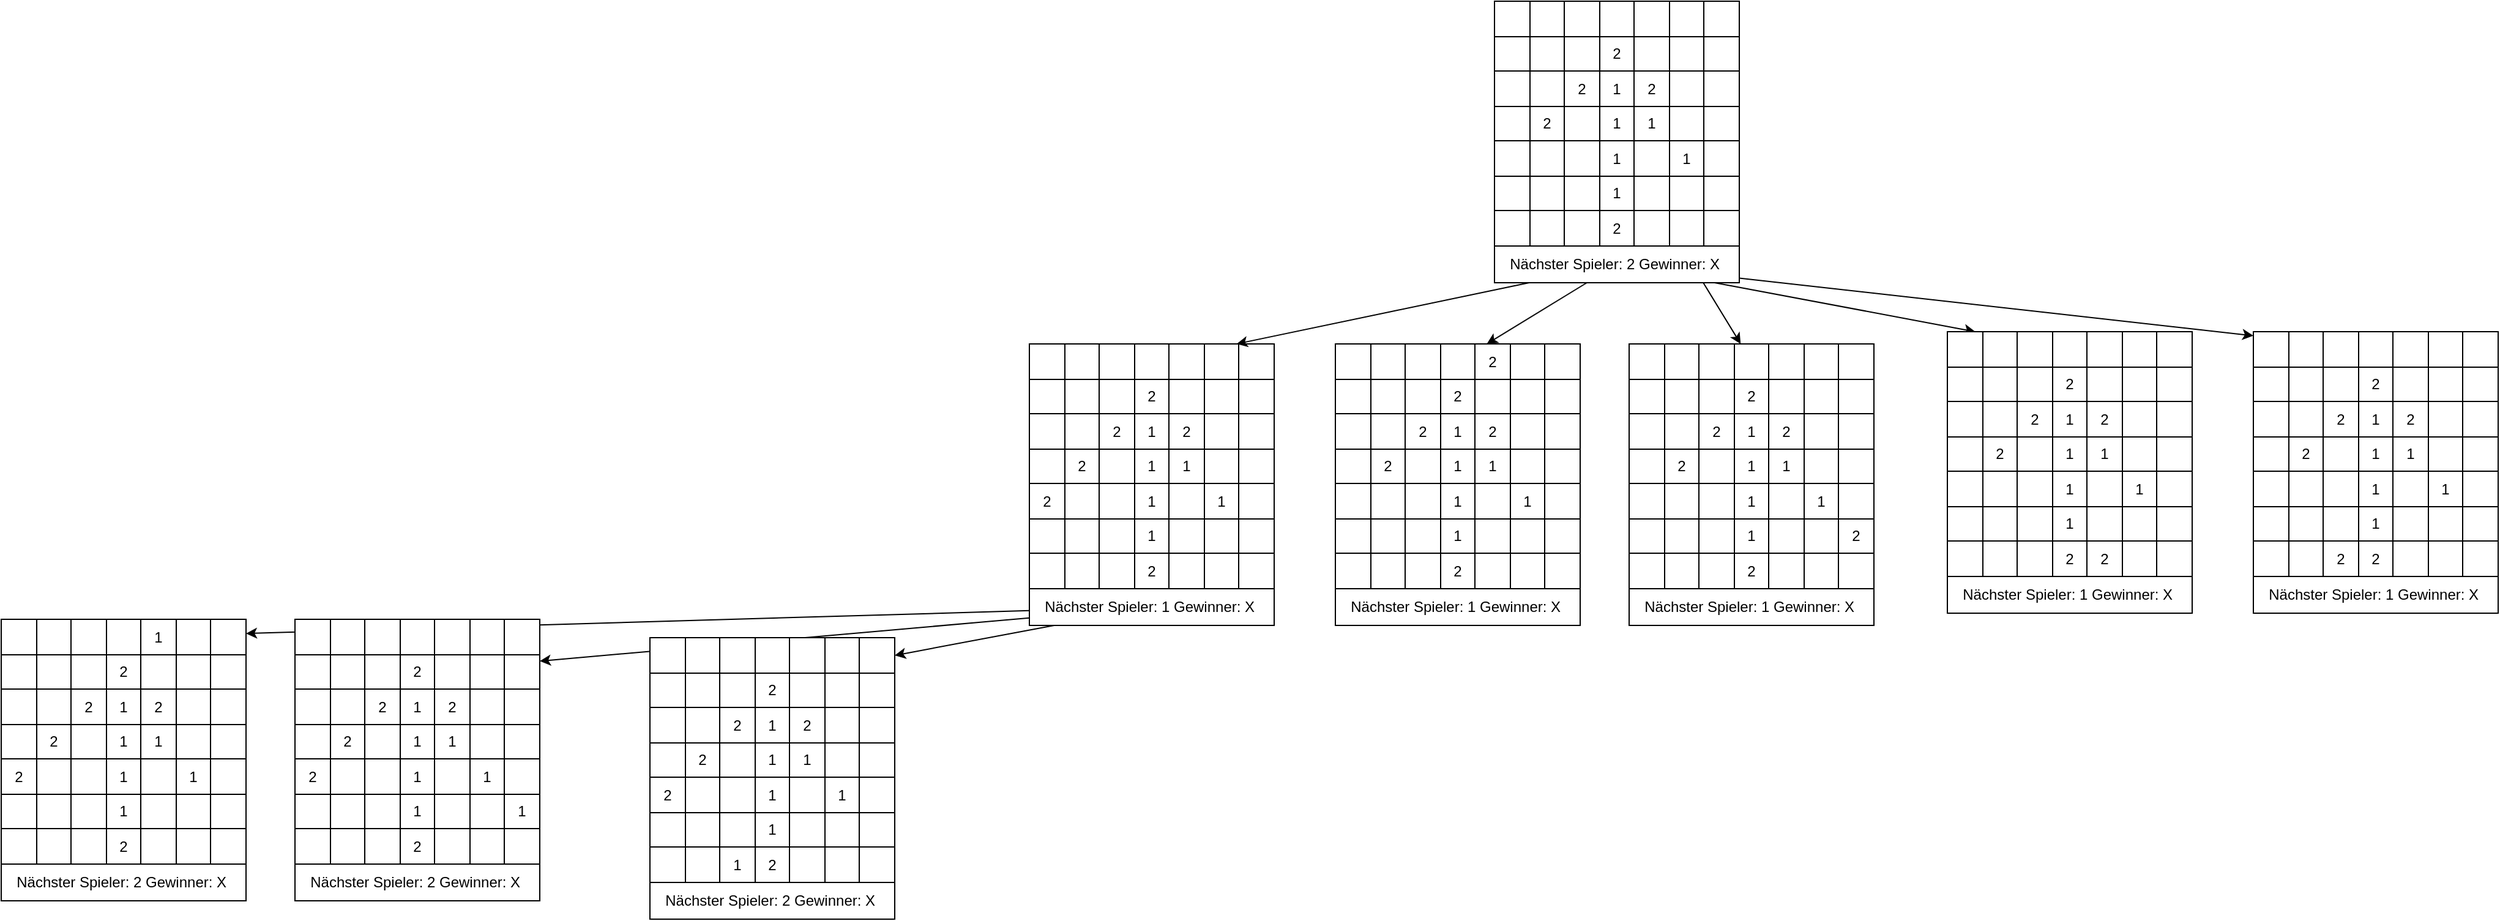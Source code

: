 <mxfile version="15.4.1" type="github">
  <diagram name="Page-1" id="10a91c8b-09ff-31b1-d368-03940ed4cc9e">
    <mxGraphModel dx="2522" dy="754" grid="1" gridSize="10" guides="1" tooltips="1" connect="1" arrows="1" fold="1" page="1" pageScale="1" pageWidth="1100" pageHeight="850" background="none" math="0" shadow="0">
      <root>
        <mxCell id="0" />
        <mxCell id="1" parent="0" />
        <mxCell id="ErytSRjThVYuVtmWc2yD-547" style="edgeStyle=none;rounded=0;orthogonalLoop=1;jettySize=auto;html=1;" edge="1" parent="1" source="ErytSRjThVYuVtmWc2yD-14" target="ErytSRjThVYuVtmWc2yD-363">
          <mxGeometry relative="1" as="geometry" />
        </mxCell>
        <mxCell id="ErytSRjThVYuVtmWc2yD-14" value="" style="shape=table;startSize=0;container=1;collapsible=0;childLayout=tableLayout;" vertex="1" parent="1">
          <mxGeometry x="420" y="30" width="200" height="229" as="geometry" />
        </mxCell>
        <mxCell id="ErytSRjThVYuVtmWc2yD-15" value="" style="shape=partialRectangle;collapsible=0;dropTarget=0;pointerEvents=0;fillColor=none;top=0;left=0;bottom=0;right=0;points=[[0,0.5],[1,0.5]];portConstraint=eastwest;" vertex="1" parent="ErytSRjThVYuVtmWc2yD-14">
          <mxGeometry width="200" height="29" as="geometry" />
        </mxCell>
        <mxCell id="ErytSRjThVYuVtmWc2yD-16" value="" style="shape=partialRectangle;html=1;whiteSpace=wrap;connectable=0;overflow=hidden;fillColor=none;top=0;left=0;bottom=0;right=0;pointerEvents=1;" vertex="1" parent="ErytSRjThVYuVtmWc2yD-15">
          <mxGeometry width="29" height="29" as="geometry">
            <mxRectangle width="29" height="29" as="alternateBounds" />
          </mxGeometry>
        </mxCell>
        <mxCell id="ErytSRjThVYuVtmWc2yD-17" value="" style="shape=partialRectangle;html=1;whiteSpace=wrap;connectable=0;overflow=hidden;fillColor=none;top=0;left=0;bottom=0;right=0;pointerEvents=1;" vertex="1" parent="ErytSRjThVYuVtmWc2yD-15">
          <mxGeometry x="29" width="28" height="29" as="geometry">
            <mxRectangle width="28" height="29" as="alternateBounds" />
          </mxGeometry>
        </mxCell>
        <mxCell id="ErytSRjThVYuVtmWc2yD-18" value="" style="shape=partialRectangle;html=1;whiteSpace=wrap;connectable=0;overflow=hidden;fillColor=none;top=0;left=0;bottom=0;right=0;pointerEvents=1;" vertex="1" parent="ErytSRjThVYuVtmWc2yD-15">
          <mxGeometry x="57" width="29" height="29" as="geometry">
            <mxRectangle width="29" height="29" as="alternateBounds" />
          </mxGeometry>
        </mxCell>
        <mxCell id="ErytSRjThVYuVtmWc2yD-19" value="" style="shape=partialRectangle;html=1;whiteSpace=wrap;connectable=0;overflow=hidden;fillColor=none;top=0;left=0;bottom=0;right=0;pointerEvents=1;" vertex="1" parent="ErytSRjThVYuVtmWc2yD-15">
          <mxGeometry x="86" width="28" height="29" as="geometry">
            <mxRectangle width="28" height="29" as="alternateBounds" />
          </mxGeometry>
        </mxCell>
        <mxCell id="ErytSRjThVYuVtmWc2yD-20" value="" style="shape=partialRectangle;html=1;whiteSpace=wrap;connectable=0;overflow=hidden;fillColor=none;top=0;left=0;bottom=0;right=0;pointerEvents=1;" vertex="1" parent="ErytSRjThVYuVtmWc2yD-15">
          <mxGeometry x="114" width="29" height="29" as="geometry">
            <mxRectangle width="29" height="29" as="alternateBounds" />
          </mxGeometry>
        </mxCell>
        <mxCell id="ErytSRjThVYuVtmWc2yD-21" value="" style="shape=partialRectangle;html=1;whiteSpace=wrap;connectable=0;overflow=hidden;fillColor=none;top=0;left=0;bottom=0;right=0;pointerEvents=1;" vertex="1" parent="ErytSRjThVYuVtmWc2yD-15">
          <mxGeometry x="143" width="28" height="29" as="geometry">
            <mxRectangle width="28" height="29" as="alternateBounds" />
          </mxGeometry>
        </mxCell>
        <mxCell id="ErytSRjThVYuVtmWc2yD-22" value="" style="shape=partialRectangle;html=1;whiteSpace=wrap;connectable=0;overflow=hidden;fillColor=none;top=0;left=0;bottom=0;right=0;pointerEvents=1;" vertex="1" parent="ErytSRjThVYuVtmWc2yD-15">
          <mxGeometry x="171" width="29" height="29" as="geometry">
            <mxRectangle width="29" height="29" as="alternateBounds" />
          </mxGeometry>
        </mxCell>
        <mxCell id="ErytSRjThVYuVtmWc2yD-23" value="" style="shape=partialRectangle;collapsible=0;dropTarget=0;pointerEvents=0;fillColor=none;top=0;left=0;bottom=0;right=0;points=[[0,0.5],[1,0.5]];portConstraint=eastwest;" vertex="1" parent="ErytSRjThVYuVtmWc2yD-14">
          <mxGeometry y="29" width="200" height="28" as="geometry" />
        </mxCell>
        <mxCell id="ErytSRjThVYuVtmWc2yD-24" value="" style="shape=partialRectangle;html=1;whiteSpace=wrap;connectable=0;overflow=hidden;fillColor=none;top=0;left=0;bottom=0;right=0;pointerEvents=1;" vertex="1" parent="ErytSRjThVYuVtmWc2yD-23">
          <mxGeometry width="29" height="28" as="geometry">
            <mxRectangle width="29" height="28" as="alternateBounds" />
          </mxGeometry>
        </mxCell>
        <mxCell id="ErytSRjThVYuVtmWc2yD-25" value="" style="shape=partialRectangle;html=1;whiteSpace=wrap;connectable=0;overflow=hidden;fillColor=none;top=0;left=0;bottom=0;right=0;pointerEvents=1;" vertex="1" parent="ErytSRjThVYuVtmWc2yD-23">
          <mxGeometry x="29" width="28" height="28" as="geometry">
            <mxRectangle width="28" height="28" as="alternateBounds" />
          </mxGeometry>
        </mxCell>
        <mxCell id="ErytSRjThVYuVtmWc2yD-26" value="" style="shape=partialRectangle;html=1;whiteSpace=wrap;connectable=0;overflow=hidden;fillColor=none;top=0;left=0;bottom=0;right=0;pointerEvents=1;" vertex="1" parent="ErytSRjThVYuVtmWc2yD-23">
          <mxGeometry x="57" width="29" height="28" as="geometry">
            <mxRectangle width="29" height="28" as="alternateBounds" />
          </mxGeometry>
        </mxCell>
        <mxCell id="ErytSRjThVYuVtmWc2yD-27" value="2" style="shape=partialRectangle;html=1;whiteSpace=wrap;connectable=0;overflow=hidden;fillColor=none;top=0;left=0;bottom=0;right=0;pointerEvents=1;" vertex="1" parent="ErytSRjThVYuVtmWc2yD-23">
          <mxGeometry x="86" width="28" height="28" as="geometry">
            <mxRectangle width="28" height="28" as="alternateBounds" />
          </mxGeometry>
        </mxCell>
        <mxCell id="ErytSRjThVYuVtmWc2yD-28" value="" style="shape=partialRectangle;html=1;whiteSpace=wrap;connectable=0;overflow=hidden;fillColor=none;top=0;left=0;bottom=0;right=0;pointerEvents=1;" vertex="1" parent="ErytSRjThVYuVtmWc2yD-23">
          <mxGeometry x="114" width="29" height="28" as="geometry">
            <mxRectangle width="29" height="28" as="alternateBounds" />
          </mxGeometry>
        </mxCell>
        <mxCell id="ErytSRjThVYuVtmWc2yD-29" value="" style="shape=partialRectangle;html=1;whiteSpace=wrap;connectable=0;overflow=hidden;fillColor=none;top=0;left=0;bottom=0;right=0;pointerEvents=1;" vertex="1" parent="ErytSRjThVYuVtmWc2yD-23">
          <mxGeometry x="143" width="28" height="28" as="geometry">
            <mxRectangle width="28" height="28" as="alternateBounds" />
          </mxGeometry>
        </mxCell>
        <mxCell id="ErytSRjThVYuVtmWc2yD-30" value="" style="shape=partialRectangle;html=1;whiteSpace=wrap;connectable=0;overflow=hidden;fillColor=none;top=0;left=0;bottom=0;right=0;pointerEvents=1;" vertex="1" parent="ErytSRjThVYuVtmWc2yD-23">
          <mxGeometry x="171" width="29" height="28" as="geometry">
            <mxRectangle width="29" height="28" as="alternateBounds" />
          </mxGeometry>
        </mxCell>
        <mxCell id="ErytSRjThVYuVtmWc2yD-31" value="" style="shape=partialRectangle;collapsible=0;dropTarget=0;pointerEvents=0;fillColor=none;top=0;left=0;bottom=0;right=0;points=[[0,0.5],[1,0.5]];portConstraint=eastwest;" vertex="1" parent="ErytSRjThVYuVtmWc2yD-14">
          <mxGeometry y="57" width="200" height="29" as="geometry" />
        </mxCell>
        <mxCell id="ErytSRjThVYuVtmWc2yD-32" value="" style="shape=partialRectangle;html=1;whiteSpace=wrap;connectable=0;overflow=hidden;fillColor=none;top=0;left=0;bottom=0;right=0;pointerEvents=1;" vertex="1" parent="ErytSRjThVYuVtmWc2yD-31">
          <mxGeometry width="29" height="29" as="geometry">
            <mxRectangle width="29" height="29" as="alternateBounds" />
          </mxGeometry>
        </mxCell>
        <mxCell id="ErytSRjThVYuVtmWc2yD-33" value="" style="shape=partialRectangle;html=1;whiteSpace=wrap;connectable=0;overflow=hidden;fillColor=none;top=0;left=0;bottom=0;right=0;pointerEvents=1;" vertex="1" parent="ErytSRjThVYuVtmWc2yD-31">
          <mxGeometry x="29" width="28" height="29" as="geometry">
            <mxRectangle width="28" height="29" as="alternateBounds" />
          </mxGeometry>
        </mxCell>
        <mxCell id="ErytSRjThVYuVtmWc2yD-34" value="2" style="shape=partialRectangle;html=1;whiteSpace=wrap;connectable=0;overflow=hidden;fillColor=none;top=0;left=0;bottom=0;right=0;pointerEvents=1;" vertex="1" parent="ErytSRjThVYuVtmWc2yD-31">
          <mxGeometry x="57" width="29" height="29" as="geometry">
            <mxRectangle width="29" height="29" as="alternateBounds" />
          </mxGeometry>
        </mxCell>
        <mxCell id="ErytSRjThVYuVtmWc2yD-35" value="1" style="shape=partialRectangle;html=1;whiteSpace=wrap;connectable=0;overflow=hidden;fillColor=none;top=0;left=0;bottom=0;right=0;pointerEvents=1;" vertex="1" parent="ErytSRjThVYuVtmWc2yD-31">
          <mxGeometry x="86" width="28" height="29" as="geometry">
            <mxRectangle width="28" height="29" as="alternateBounds" />
          </mxGeometry>
        </mxCell>
        <mxCell id="ErytSRjThVYuVtmWc2yD-36" value="2" style="shape=partialRectangle;html=1;whiteSpace=wrap;connectable=0;overflow=hidden;fillColor=none;top=0;left=0;bottom=0;right=0;pointerEvents=1;" vertex="1" parent="ErytSRjThVYuVtmWc2yD-31">
          <mxGeometry x="114" width="29" height="29" as="geometry">
            <mxRectangle width="29" height="29" as="alternateBounds" />
          </mxGeometry>
        </mxCell>
        <mxCell id="ErytSRjThVYuVtmWc2yD-37" value="" style="shape=partialRectangle;html=1;whiteSpace=wrap;connectable=0;overflow=hidden;fillColor=none;top=0;left=0;bottom=0;right=0;pointerEvents=1;" vertex="1" parent="ErytSRjThVYuVtmWc2yD-31">
          <mxGeometry x="143" width="28" height="29" as="geometry">
            <mxRectangle width="28" height="29" as="alternateBounds" />
          </mxGeometry>
        </mxCell>
        <mxCell id="ErytSRjThVYuVtmWc2yD-38" value="" style="shape=partialRectangle;html=1;whiteSpace=wrap;connectable=0;overflow=hidden;fillColor=none;top=0;left=0;bottom=0;right=0;pointerEvents=1;" vertex="1" parent="ErytSRjThVYuVtmWc2yD-31">
          <mxGeometry x="171" width="29" height="29" as="geometry">
            <mxRectangle width="29" height="29" as="alternateBounds" />
          </mxGeometry>
        </mxCell>
        <mxCell id="ErytSRjThVYuVtmWc2yD-39" value="" style="shape=partialRectangle;collapsible=0;dropTarget=0;pointerEvents=0;fillColor=none;top=0;left=0;bottom=0;right=0;points=[[0,0.5],[1,0.5]];portConstraint=eastwest;" vertex="1" parent="ErytSRjThVYuVtmWc2yD-14">
          <mxGeometry y="86" width="200" height="28" as="geometry" />
        </mxCell>
        <mxCell id="ErytSRjThVYuVtmWc2yD-40" value="" style="shape=partialRectangle;html=1;whiteSpace=wrap;connectable=0;overflow=hidden;fillColor=none;top=0;left=0;bottom=0;right=0;pointerEvents=1;" vertex="1" parent="ErytSRjThVYuVtmWc2yD-39">
          <mxGeometry width="29" height="28" as="geometry">
            <mxRectangle width="29" height="28" as="alternateBounds" />
          </mxGeometry>
        </mxCell>
        <mxCell id="ErytSRjThVYuVtmWc2yD-41" value="2" style="shape=partialRectangle;html=1;whiteSpace=wrap;connectable=0;overflow=hidden;fillColor=none;top=0;left=0;bottom=0;right=0;pointerEvents=1;" vertex="1" parent="ErytSRjThVYuVtmWc2yD-39">
          <mxGeometry x="29" width="28" height="28" as="geometry">
            <mxRectangle width="28" height="28" as="alternateBounds" />
          </mxGeometry>
        </mxCell>
        <mxCell id="ErytSRjThVYuVtmWc2yD-42" value="" style="shape=partialRectangle;html=1;whiteSpace=wrap;connectable=0;overflow=hidden;fillColor=none;top=0;left=0;bottom=0;right=0;pointerEvents=1;" vertex="1" parent="ErytSRjThVYuVtmWc2yD-39">
          <mxGeometry x="57" width="29" height="28" as="geometry">
            <mxRectangle width="29" height="28" as="alternateBounds" />
          </mxGeometry>
        </mxCell>
        <mxCell id="ErytSRjThVYuVtmWc2yD-43" value="1" style="shape=partialRectangle;html=1;whiteSpace=wrap;connectable=0;overflow=hidden;fillColor=none;top=0;left=0;bottom=0;right=0;pointerEvents=1;" vertex="1" parent="ErytSRjThVYuVtmWc2yD-39">
          <mxGeometry x="86" width="28" height="28" as="geometry">
            <mxRectangle width="28" height="28" as="alternateBounds" />
          </mxGeometry>
        </mxCell>
        <mxCell id="ErytSRjThVYuVtmWc2yD-44" value="1" style="shape=partialRectangle;html=1;whiteSpace=wrap;connectable=0;overflow=hidden;fillColor=none;top=0;left=0;bottom=0;right=0;pointerEvents=1;" vertex="1" parent="ErytSRjThVYuVtmWc2yD-39">
          <mxGeometry x="114" width="29" height="28" as="geometry">
            <mxRectangle width="29" height="28" as="alternateBounds" />
          </mxGeometry>
        </mxCell>
        <mxCell id="ErytSRjThVYuVtmWc2yD-45" value="" style="shape=partialRectangle;html=1;whiteSpace=wrap;connectable=0;overflow=hidden;fillColor=none;top=0;left=0;bottom=0;right=0;pointerEvents=1;" vertex="1" parent="ErytSRjThVYuVtmWc2yD-39">
          <mxGeometry x="143" width="28" height="28" as="geometry">
            <mxRectangle width="28" height="28" as="alternateBounds" />
          </mxGeometry>
        </mxCell>
        <mxCell id="ErytSRjThVYuVtmWc2yD-46" value="" style="shape=partialRectangle;html=1;whiteSpace=wrap;connectable=0;overflow=hidden;fillColor=none;top=0;left=0;bottom=0;right=0;pointerEvents=1;" vertex="1" parent="ErytSRjThVYuVtmWc2yD-39">
          <mxGeometry x="171" width="29" height="28" as="geometry">
            <mxRectangle width="29" height="28" as="alternateBounds" />
          </mxGeometry>
        </mxCell>
        <mxCell id="ErytSRjThVYuVtmWc2yD-47" value="" style="shape=partialRectangle;collapsible=0;dropTarget=0;pointerEvents=0;fillColor=none;top=0;left=0;bottom=0;right=0;points=[[0,0.5],[1,0.5]];portConstraint=eastwest;" vertex="1" parent="ErytSRjThVYuVtmWc2yD-14">
          <mxGeometry y="114" width="200" height="29" as="geometry" />
        </mxCell>
        <mxCell id="ErytSRjThVYuVtmWc2yD-48" value="" style="shape=partialRectangle;html=1;whiteSpace=wrap;connectable=0;overflow=hidden;fillColor=none;top=0;left=0;bottom=0;right=0;pointerEvents=1;" vertex="1" parent="ErytSRjThVYuVtmWc2yD-47">
          <mxGeometry width="29" height="29" as="geometry">
            <mxRectangle width="29" height="29" as="alternateBounds" />
          </mxGeometry>
        </mxCell>
        <mxCell id="ErytSRjThVYuVtmWc2yD-49" value="" style="shape=partialRectangle;html=1;whiteSpace=wrap;connectable=0;overflow=hidden;fillColor=none;top=0;left=0;bottom=0;right=0;pointerEvents=1;" vertex="1" parent="ErytSRjThVYuVtmWc2yD-47">
          <mxGeometry x="29" width="28" height="29" as="geometry">
            <mxRectangle width="28" height="29" as="alternateBounds" />
          </mxGeometry>
        </mxCell>
        <mxCell id="ErytSRjThVYuVtmWc2yD-50" value="" style="shape=partialRectangle;html=1;whiteSpace=wrap;connectable=0;overflow=hidden;fillColor=none;top=0;left=0;bottom=0;right=0;pointerEvents=1;" vertex="1" parent="ErytSRjThVYuVtmWc2yD-47">
          <mxGeometry x="57" width="29" height="29" as="geometry">
            <mxRectangle width="29" height="29" as="alternateBounds" />
          </mxGeometry>
        </mxCell>
        <mxCell id="ErytSRjThVYuVtmWc2yD-51" value="1" style="shape=partialRectangle;html=1;whiteSpace=wrap;connectable=0;overflow=hidden;fillColor=none;top=0;left=0;bottom=0;right=0;pointerEvents=1;" vertex="1" parent="ErytSRjThVYuVtmWc2yD-47">
          <mxGeometry x="86" width="28" height="29" as="geometry">
            <mxRectangle width="28" height="29" as="alternateBounds" />
          </mxGeometry>
        </mxCell>
        <mxCell id="ErytSRjThVYuVtmWc2yD-52" value="" style="shape=partialRectangle;html=1;whiteSpace=wrap;connectable=0;overflow=hidden;fillColor=none;top=0;left=0;bottom=0;right=0;pointerEvents=1;" vertex="1" parent="ErytSRjThVYuVtmWc2yD-47">
          <mxGeometry x="114" width="29" height="29" as="geometry">
            <mxRectangle width="29" height="29" as="alternateBounds" />
          </mxGeometry>
        </mxCell>
        <mxCell id="ErytSRjThVYuVtmWc2yD-53" value="1" style="shape=partialRectangle;html=1;whiteSpace=wrap;connectable=0;overflow=hidden;fillColor=none;top=0;left=0;bottom=0;right=0;pointerEvents=1;" vertex="1" parent="ErytSRjThVYuVtmWc2yD-47">
          <mxGeometry x="143" width="28" height="29" as="geometry">
            <mxRectangle width="28" height="29" as="alternateBounds" />
          </mxGeometry>
        </mxCell>
        <mxCell id="ErytSRjThVYuVtmWc2yD-54" value="" style="shape=partialRectangle;html=1;whiteSpace=wrap;connectable=0;overflow=hidden;fillColor=none;top=0;left=0;bottom=0;right=0;pointerEvents=1;" vertex="1" parent="ErytSRjThVYuVtmWc2yD-47">
          <mxGeometry x="171" width="29" height="29" as="geometry">
            <mxRectangle width="29" height="29" as="alternateBounds" />
          </mxGeometry>
        </mxCell>
        <mxCell id="ErytSRjThVYuVtmWc2yD-55" value="" style="shape=partialRectangle;collapsible=0;dropTarget=0;pointerEvents=0;fillColor=none;top=0;left=0;bottom=0;right=0;points=[[0,0.5],[1,0.5]];portConstraint=eastwest;" vertex="1" parent="ErytSRjThVYuVtmWc2yD-14">
          <mxGeometry y="143" width="200" height="28" as="geometry" />
        </mxCell>
        <mxCell id="ErytSRjThVYuVtmWc2yD-56" value="" style="shape=partialRectangle;html=1;whiteSpace=wrap;connectable=0;overflow=hidden;fillColor=none;top=0;left=0;bottom=0;right=0;pointerEvents=1;" vertex="1" parent="ErytSRjThVYuVtmWc2yD-55">
          <mxGeometry width="29" height="28" as="geometry">
            <mxRectangle width="29" height="28" as="alternateBounds" />
          </mxGeometry>
        </mxCell>
        <mxCell id="ErytSRjThVYuVtmWc2yD-57" value="" style="shape=partialRectangle;html=1;whiteSpace=wrap;connectable=0;overflow=hidden;fillColor=none;top=0;left=0;bottom=0;right=0;pointerEvents=1;" vertex="1" parent="ErytSRjThVYuVtmWc2yD-55">
          <mxGeometry x="29" width="28" height="28" as="geometry">
            <mxRectangle width="28" height="28" as="alternateBounds" />
          </mxGeometry>
        </mxCell>
        <mxCell id="ErytSRjThVYuVtmWc2yD-58" value="" style="shape=partialRectangle;html=1;whiteSpace=wrap;connectable=0;overflow=hidden;fillColor=none;top=0;left=0;bottom=0;right=0;pointerEvents=1;" vertex="1" parent="ErytSRjThVYuVtmWc2yD-55">
          <mxGeometry x="57" width="29" height="28" as="geometry">
            <mxRectangle width="29" height="28" as="alternateBounds" />
          </mxGeometry>
        </mxCell>
        <mxCell id="ErytSRjThVYuVtmWc2yD-59" value="1" style="shape=partialRectangle;html=1;whiteSpace=wrap;connectable=0;overflow=hidden;fillColor=none;top=0;left=0;bottom=0;right=0;pointerEvents=1;" vertex="1" parent="ErytSRjThVYuVtmWc2yD-55">
          <mxGeometry x="86" width="28" height="28" as="geometry">
            <mxRectangle width="28" height="28" as="alternateBounds" />
          </mxGeometry>
        </mxCell>
        <mxCell id="ErytSRjThVYuVtmWc2yD-60" value="" style="shape=partialRectangle;html=1;whiteSpace=wrap;connectable=0;overflow=hidden;fillColor=none;top=0;left=0;bottom=0;right=0;pointerEvents=1;" vertex="1" parent="ErytSRjThVYuVtmWc2yD-55">
          <mxGeometry x="114" width="29" height="28" as="geometry">
            <mxRectangle width="29" height="28" as="alternateBounds" />
          </mxGeometry>
        </mxCell>
        <mxCell id="ErytSRjThVYuVtmWc2yD-61" value="" style="shape=partialRectangle;html=1;whiteSpace=wrap;connectable=0;overflow=hidden;fillColor=none;top=0;left=0;bottom=0;right=0;pointerEvents=1;" vertex="1" parent="ErytSRjThVYuVtmWc2yD-55">
          <mxGeometry x="143" width="28" height="28" as="geometry">
            <mxRectangle width="28" height="28" as="alternateBounds" />
          </mxGeometry>
        </mxCell>
        <mxCell id="ErytSRjThVYuVtmWc2yD-62" value="" style="shape=partialRectangle;html=1;whiteSpace=wrap;connectable=0;overflow=hidden;fillColor=none;top=0;left=0;bottom=0;right=0;pointerEvents=1;" vertex="1" parent="ErytSRjThVYuVtmWc2yD-55">
          <mxGeometry x="171" width="29" height="28" as="geometry">
            <mxRectangle width="29" height="28" as="alternateBounds" />
          </mxGeometry>
        </mxCell>
        <mxCell id="ErytSRjThVYuVtmWc2yD-536" value="" style="shape=partialRectangle;collapsible=0;dropTarget=0;pointerEvents=0;fillColor=none;top=0;left=0;bottom=0;right=0;points=[[0,0.5],[1,0.5]];portConstraint=eastwest;" vertex="1" parent="ErytSRjThVYuVtmWc2yD-14">
          <mxGeometry y="171" width="200" height="29" as="geometry" />
        </mxCell>
        <mxCell id="ErytSRjThVYuVtmWc2yD-537" value="" style="shape=partialRectangle;html=1;whiteSpace=wrap;connectable=0;overflow=hidden;fillColor=none;top=0;left=0;bottom=0;right=0;pointerEvents=1;" vertex="1" parent="ErytSRjThVYuVtmWc2yD-536">
          <mxGeometry width="29" height="29" as="geometry">
            <mxRectangle width="29" height="29" as="alternateBounds" />
          </mxGeometry>
        </mxCell>
        <mxCell id="ErytSRjThVYuVtmWc2yD-538" value="" style="shape=partialRectangle;html=1;whiteSpace=wrap;connectable=0;overflow=hidden;fillColor=none;top=0;left=0;bottom=0;right=0;pointerEvents=1;" vertex="1" parent="ErytSRjThVYuVtmWc2yD-536">
          <mxGeometry x="29" width="28" height="29" as="geometry">
            <mxRectangle width="28" height="29" as="alternateBounds" />
          </mxGeometry>
        </mxCell>
        <mxCell id="ErytSRjThVYuVtmWc2yD-539" value="" style="shape=partialRectangle;html=1;whiteSpace=wrap;connectable=0;overflow=hidden;fillColor=none;top=0;left=0;bottom=0;right=0;pointerEvents=1;" vertex="1" parent="ErytSRjThVYuVtmWc2yD-536">
          <mxGeometry x="57" width="29" height="29" as="geometry">
            <mxRectangle width="29" height="29" as="alternateBounds" />
          </mxGeometry>
        </mxCell>
        <mxCell id="ErytSRjThVYuVtmWc2yD-540" value="2" style="shape=partialRectangle;html=1;whiteSpace=wrap;connectable=0;overflow=hidden;fillColor=none;top=0;left=0;bottom=0;right=0;pointerEvents=1;" vertex="1" parent="ErytSRjThVYuVtmWc2yD-536">
          <mxGeometry x="86" width="28" height="29" as="geometry">
            <mxRectangle width="28" height="29" as="alternateBounds" />
          </mxGeometry>
        </mxCell>
        <mxCell id="ErytSRjThVYuVtmWc2yD-541" value="" style="shape=partialRectangle;html=1;whiteSpace=wrap;connectable=0;overflow=hidden;fillColor=none;top=0;left=0;bottom=0;right=0;pointerEvents=1;" vertex="1" parent="ErytSRjThVYuVtmWc2yD-536">
          <mxGeometry x="114" width="29" height="29" as="geometry">
            <mxRectangle width="29" height="29" as="alternateBounds" />
          </mxGeometry>
        </mxCell>
        <mxCell id="ErytSRjThVYuVtmWc2yD-542" value="" style="shape=partialRectangle;html=1;whiteSpace=wrap;connectable=0;overflow=hidden;fillColor=none;top=0;left=0;bottom=0;right=0;pointerEvents=1;" vertex="1" parent="ErytSRjThVYuVtmWc2yD-536">
          <mxGeometry x="143" width="28" height="29" as="geometry">
            <mxRectangle width="28" height="29" as="alternateBounds" />
          </mxGeometry>
        </mxCell>
        <mxCell id="ErytSRjThVYuVtmWc2yD-543" value="" style="shape=partialRectangle;html=1;whiteSpace=wrap;connectable=0;overflow=hidden;fillColor=none;top=0;left=0;bottom=0;right=0;pointerEvents=1;" vertex="1" parent="ErytSRjThVYuVtmWc2yD-536">
          <mxGeometry x="171" width="29" height="29" as="geometry">
            <mxRectangle width="29" height="29" as="alternateBounds" />
          </mxGeometry>
        </mxCell>
        <mxCell id="ErytSRjThVYuVtmWc2yD-63" value="" style="shape=partialRectangle;collapsible=0;dropTarget=0;pointerEvents=0;fillColor=none;top=0;left=0;bottom=0;right=0;points=[[0,0.5],[1,0.5]];portConstraint=eastwest;" vertex="1" parent="ErytSRjThVYuVtmWc2yD-14">
          <mxGeometry y="200" width="200" height="29" as="geometry" />
        </mxCell>
        <mxCell id="ErytSRjThVYuVtmWc2yD-64" value="" style="shape=partialRectangle;html=1;whiteSpace=wrap;connectable=0;overflow=hidden;fillColor=none;top=0;left=0;bottom=0;right=0;pointerEvents=1;" vertex="1" parent="ErytSRjThVYuVtmWc2yD-63">
          <mxGeometry width="29" height="29" as="geometry">
            <mxRectangle width="29" height="29" as="alternateBounds" />
          </mxGeometry>
        </mxCell>
        <mxCell id="ErytSRjThVYuVtmWc2yD-65" value="" style="shape=partialRectangle;html=1;whiteSpace=wrap;connectable=0;overflow=hidden;fillColor=none;top=0;left=0;bottom=0;right=0;pointerEvents=1;" vertex="1" parent="ErytSRjThVYuVtmWc2yD-63">
          <mxGeometry x="29" width="28" height="29" as="geometry">
            <mxRectangle width="28" height="29" as="alternateBounds" />
          </mxGeometry>
        </mxCell>
        <mxCell id="ErytSRjThVYuVtmWc2yD-66" value="" style="shape=partialRectangle;html=1;whiteSpace=wrap;connectable=0;overflow=hidden;fillColor=none;top=0;left=0;bottom=0;right=0;pointerEvents=1;" vertex="1" parent="ErytSRjThVYuVtmWc2yD-63">
          <mxGeometry x="57" width="29" height="29" as="geometry">
            <mxRectangle width="29" height="29" as="alternateBounds" />
          </mxGeometry>
        </mxCell>
        <mxCell id="ErytSRjThVYuVtmWc2yD-67" value="2" style="shape=partialRectangle;html=1;whiteSpace=wrap;connectable=0;overflow=hidden;fillColor=none;top=0;left=0;bottom=0;right=0;pointerEvents=1;" vertex="1" parent="ErytSRjThVYuVtmWc2yD-63">
          <mxGeometry x="86" width="28" height="29" as="geometry">
            <mxRectangle width="28" height="29" as="alternateBounds" />
          </mxGeometry>
        </mxCell>
        <mxCell id="ErytSRjThVYuVtmWc2yD-68" value="" style="shape=partialRectangle;html=1;whiteSpace=wrap;connectable=0;overflow=hidden;fillColor=none;top=0;left=0;bottom=0;right=0;pointerEvents=1;" vertex="1" parent="ErytSRjThVYuVtmWc2yD-63">
          <mxGeometry x="114" width="29" height="29" as="geometry">
            <mxRectangle width="29" height="29" as="alternateBounds" />
          </mxGeometry>
        </mxCell>
        <mxCell id="ErytSRjThVYuVtmWc2yD-69" value="" style="shape=partialRectangle;html=1;whiteSpace=wrap;connectable=0;overflow=hidden;fillColor=none;top=0;left=0;bottom=0;right=0;pointerEvents=1;" vertex="1" parent="ErytSRjThVYuVtmWc2yD-63">
          <mxGeometry x="143" width="28" height="29" as="geometry">
            <mxRectangle width="28" height="29" as="alternateBounds" />
          </mxGeometry>
        </mxCell>
        <mxCell id="ErytSRjThVYuVtmWc2yD-70" value="" style="shape=partialRectangle;html=1;whiteSpace=wrap;connectable=0;overflow=hidden;fillColor=none;top=0;left=0;bottom=0;right=0;pointerEvents=1;" vertex="1" parent="ErytSRjThVYuVtmWc2yD-63">
          <mxGeometry x="171" width="29" height="29" as="geometry">
            <mxRectangle width="29" height="29" as="alternateBounds" />
          </mxGeometry>
        </mxCell>
        <mxCell id="ErytSRjThVYuVtmWc2yD-546" style="edgeStyle=none;rounded=0;orthogonalLoop=1;jettySize=auto;html=1;" edge="1" parent="1" source="ErytSRjThVYuVtmWc2yD-71" target="ErytSRjThVYuVtmWc2yD-305">
          <mxGeometry relative="1" as="geometry" />
        </mxCell>
        <mxCell id="ErytSRjThVYuVtmWc2yD-548" style="edgeStyle=none;rounded=0;orthogonalLoop=1;jettySize=auto;html=1;" edge="1" parent="1" source="ErytSRjThVYuVtmWc2yD-71" target="ErytSRjThVYuVtmWc2yD-421">
          <mxGeometry relative="1" as="geometry" />
        </mxCell>
        <mxCell id="ErytSRjThVYuVtmWc2yD-549" style="edgeStyle=none;rounded=0;orthogonalLoop=1;jettySize=auto;html=1;" edge="1" parent="1" source="ErytSRjThVYuVtmWc2yD-71" target="ErytSRjThVYuVtmWc2yD-479">
          <mxGeometry relative="1" as="geometry" />
        </mxCell>
        <mxCell id="ErytSRjThVYuVtmWc2yD-71" value="Nächster Spieler: 2 Gewinner: X&amp;nbsp;" style="rounded=0;whiteSpace=wrap;html=1;" vertex="1" parent="1">
          <mxGeometry x="420" y="230" width="200" height="30" as="geometry" />
        </mxCell>
        <mxCell id="ErytSRjThVYuVtmWc2yD-246" value="" style="shape=table;startSize=0;container=1;collapsible=0;childLayout=tableLayout;" vertex="1" parent="1">
          <mxGeometry x="40" y="310" width="200" height="229" as="geometry" />
        </mxCell>
        <mxCell id="ErytSRjThVYuVtmWc2yD-247" value="" style="shape=partialRectangle;collapsible=0;dropTarget=0;pointerEvents=0;fillColor=none;top=0;left=0;bottom=0;right=0;points=[[0,0.5],[1,0.5]];portConstraint=eastwest;" vertex="1" parent="ErytSRjThVYuVtmWc2yD-246">
          <mxGeometry width="200" height="29" as="geometry" />
        </mxCell>
        <mxCell id="ErytSRjThVYuVtmWc2yD-248" value="" style="shape=partialRectangle;html=1;whiteSpace=wrap;connectable=0;overflow=hidden;fillColor=none;top=0;left=0;bottom=0;right=0;pointerEvents=1;" vertex="1" parent="ErytSRjThVYuVtmWc2yD-247">
          <mxGeometry width="29" height="29" as="geometry">
            <mxRectangle width="29" height="29" as="alternateBounds" />
          </mxGeometry>
        </mxCell>
        <mxCell id="ErytSRjThVYuVtmWc2yD-249" value="" style="shape=partialRectangle;html=1;whiteSpace=wrap;connectable=0;overflow=hidden;fillColor=none;top=0;left=0;bottom=0;right=0;pointerEvents=1;" vertex="1" parent="ErytSRjThVYuVtmWc2yD-247">
          <mxGeometry x="29" width="28" height="29" as="geometry">
            <mxRectangle width="28" height="29" as="alternateBounds" />
          </mxGeometry>
        </mxCell>
        <mxCell id="ErytSRjThVYuVtmWc2yD-250" value="" style="shape=partialRectangle;html=1;whiteSpace=wrap;connectable=0;overflow=hidden;fillColor=none;top=0;left=0;bottom=0;right=0;pointerEvents=1;" vertex="1" parent="ErytSRjThVYuVtmWc2yD-247">
          <mxGeometry x="57" width="29" height="29" as="geometry">
            <mxRectangle width="29" height="29" as="alternateBounds" />
          </mxGeometry>
        </mxCell>
        <mxCell id="ErytSRjThVYuVtmWc2yD-251" value="" style="shape=partialRectangle;html=1;whiteSpace=wrap;connectable=0;overflow=hidden;fillColor=none;top=0;left=0;bottom=0;right=0;pointerEvents=1;" vertex="1" parent="ErytSRjThVYuVtmWc2yD-247">
          <mxGeometry x="86" width="28" height="29" as="geometry">
            <mxRectangle width="28" height="29" as="alternateBounds" />
          </mxGeometry>
        </mxCell>
        <mxCell id="ErytSRjThVYuVtmWc2yD-252" value="" style="shape=partialRectangle;html=1;whiteSpace=wrap;connectable=0;overflow=hidden;fillColor=none;top=0;left=0;bottom=0;right=0;pointerEvents=1;" vertex="1" parent="ErytSRjThVYuVtmWc2yD-247">
          <mxGeometry x="114" width="29" height="29" as="geometry">
            <mxRectangle width="29" height="29" as="alternateBounds" />
          </mxGeometry>
        </mxCell>
        <mxCell id="ErytSRjThVYuVtmWc2yD-253" value="" style="shape=partialRectangle;html=1;whiteSpace=wrap;connectable=0;overflow=hidden;fillColor=none;top=0;left=0;bottom=0;right=0;pointerEvents=1;" vertex="1" parent="ErytSRjThVYuVtmWc2yD-247">
          <mxGeometry x="143" width="28" height="29" as="geometry">
            <mxRectangle width="28" height="29" as="alternateBounds" />
          </mxGeometry>
        </mxCell>
        <mxCell id="ErytSRjThVYuVtmWc2yD-254" value="" style="shape=partialRectangle;html=1;whiteSpace=wrap;connectable=0;overflow=hidden;fillColor=none;top=0;left=0;bottom=0;right=0;pointerEvents=1;" vertex="1" parent="ErytSRjThVYuVtmWc2yD-247">
          <mxGeometry x="171" width="29" height="29" as="geometry">
            <mxRectangle width="29" height="29" as="alternateBounds" />
          </mxGeometry>
        </mxCell>
        <mxCell id="ErytSRjThVYuVtmWc2yD-255" value="" style="shape=partialRectangle;collapsible=0;dropTarget=0;pointerEvents=0;fillColor=none;top=0;left=0;bottom=0;right=0;points=[[0,0.5],[1,0.5]];portConstraint=eastwest;" vertex="1" parent="ErytSRjThVYuVtmWc2yD-246">
          <mxGeometry y="29" width="200" height="28" as="geometry" />
        </mxCell>
        <mxCell id="ErytSRjThVYuVtmWc2yD-256" value="" style="shape=partialRectangle;html=1;whiteSpace=wrap;connectable=0;overflow=hidden;fillColor=none;top=0;left=0;bottom=0;right=0;pointerEvents=1;" vertex="1" parent="ErytSRjThVYuVtmWc2yD-255">
          <mxGeometry width="29" height="28" as="geometry">
            <mxRectangle width="29" height="28" as="alternateBounds" />
          </mxGeometry>
        </mxCell>
        <mxCell id="ErytSRjThVYuVtmWc2yD-257" value="" style="shape=partialRectangle;html=1;whiteSpace=wrap;connectable=0;overflow=hidden;fillColor=none;top=0;left=0;bottom=0;right=0;pointerEvents=1;" vertex="1" parent="ErytSRjThVYuVtmWc2yD-255">
          <mxGeometry x="29" width="28" height="28" as="geometry">
            <mxRectangle width="28" height="28" as="alternateBounds" />
          </mxGeometry>
        </mxCell>
        <mxCell id="ErytSRjThVYuVtmWc2yD-258" value="" style="shape=partialRectangle;html=1;whiteSpace=wrap;connectable=0;overflow=hidden;fillColor=none;top=0;left=0;bottom=0;right=0;pointerEvents=1;" vertex="1" parent="ErytSRjThVYuVtmWc2yD-255">
          <mxGeometry x="57" width="29" height="28" as="geometry">
            <mxRectangle width="29" height="28" as="alternateBounds" />
          </mxGeometry>
        </mxCell>
        <mxCell id="ErytSRjThVYuVtmWc2yD-259" value="2" style="shape=partialRectangle;html=1;whiteSpace=wrap;connectable=0;overflow=hidden;fillColor=none;top=0;left=0;bottom=0;right=0;pointerEvents=1;" vertex="1" parent="ErytSRjThVYuVtmWc2yD-255">
          <mxGeometry x="86" width="28" height="28" as="geometry">
            <mxRectangle width="28" height="28" as="alternateBounds" />
          </mxGeometry>
        </mxCell>
        <mxCell id="ErytSRjThVYuVtmWc2yD-260" value="" style="shape=partialRectangle;html=1;whiteSpace=wrap;connectable=0;overflow=hidden;fillColor=none;top=0;left=0;bottom=0;right=0;pointerEvents=1;" vertex="1" parent="ErytSRjThVYuVtmWc2yD-255">
          <mxGeometry x="114" width="29" height="28" as="geometry">
            <mxRectangle width="29" height="28" as="alternateBounds" />
          </mxGeometry>
        </mxCell>
        <mxCell id="ErytSRjThVYuVtmWc2yD-261" value="" style="shape=partialRectangle;html=1;whiteSpace=wrap;connectable=0;overflow=hidden;fillColor=none;top=0;left=0;bottom=0;right=0;pointerEvents=1;" vertex="1" parent="ErytSRjThVYuVtmWc2yD-255">
          <mxGeometry x="143" width="28" height="28" as="geometry">
            <mxRectangle width="28" height="28" as="alternateBounds" />
          </mxGeometry>
        </mxCell>
        <mxCell id="ErytSRjThVYuVtmWc2yD-262" value="" style="shape=partialRectangle;html=1;whiteSpace=wrap;connectable=0;overflow=hidden;fillColor=none;top=0;left=0;bottom=0;right=0;pointerEvents=1;" vertex="1" parent="ErytSRjThVYuVtmWc2yD-255">
          <mxGeometry x="171" width="29" height="28" as="geometry">
            <mxRectangle width="29" height="28" as="alternateBounds" />
          </mxGeometry>
        </mxCell>
        <mxCell id="ErytSRjThVYuVtmWc2yD-263" value="" style="shape=partialRectangle;collapsible=0;dropTarget=0;pointerEvents=0;fillColor=none;top=0;left=0;bottom=0;right=0;points=[[0,0.5],[1,0.5]];portConstraint=eastwest;" vertex="1" parent="ErytSRjThVYuVtmWc2yD-246">
          <mxGeometry y="57" width="200" height="29" as="geometry" />
        </mxCell>
        <mxCell id="ErytSRjThVYuVtmWc2yD-264" value="" style="shape=partialRectangle;html=1;whiteSpace=wrap;connectable=0;overflow=hidden;fillColor=none;top=0;left=0;bottom=0;right=0;pointerEvents=1;" vertex="1" parent="ErytSRjThVYuVtmWc2yD-263">
          <mxGeometry width="29" height="29" as="geometry">
            <mxRectangle width="29" height="29" as="alternateBounds" />
          </mxGeometry>
        </mxCell>
        <mxCell id="ErytSRjThVYuVtmWc2yD-265" value="" style="shape=partialRectangle;html=1;whiteSpace=wrap;connectable=0;overflow=hidden;fillColor=none;top=0;left=0;bottom=0;right=0;pointerEvents=1;" vertex="1" parent="ErytSRjThVYuVtmWc2yD-263">
          <mxGeometry x="29" width="28" height="29" as="geometry">
            <mxRectangle width="28" height="29" as="alternateBounds" />
          </mxGeometry>
        </mxCell>
        <mxCell id="ErytSRjThVYuVtmWc2yD-266" value="2" style="shape=partialRectangle;html=1;whiteSpace=wrap;connectable=0;overflow=hidden;fillColor=none;top=0;left=0;bottom=0;right=0;pointerEvents=1;" vertex="1" parent="ErytSRjThVYuVtmWc2yD-263">
          <mxGeometry x="57" width="29" height="29" as="geometry">
            <mxRectangle width="29" height="29" as="alternateBounds" />
          </mxGeometry>
        </mxCell>
        <mxCell id="ErytSRjThVYuVtmWc2yD-267" value="1" style="shape=partialRectangle;html=1;whiteSpace=wrap;connectable=0;overflow=hidden;fillColor=none;top=0;left=0;bottom=0;right=0;pointerEvents=1;" vertex="1" parent="ErytSRjThVYuVtmWc2yD-263">
          <mxGeometry x="86" width="28" height="29" as="geometry">
            <mxRectangle width="28" height="29" as="alternateBounds" />
          </mxGeometry>
        </mxCell>
        <mxCell id="ErytSRjThVYuVtmWc2yD-268" value="2" style="shape=partialRectangle;html=1;whiteSpace=wrap;connectable=0;overflow=hidden;fillColor=none;top=0;left=0;bottom=0;right=0;pointerEvents=1;" vertex="1" parent="ErytSRjThVYuVtmWc2yD-263">
          <mxGeometry x="114" width="29" height="29" as="geometry">
            <mxRectangle width="29" height="29" as="alternateBounds" />
          </mxGeometry>
        </mxCell>
        <mxCell id="ErytSRjThVYuVtmWc2yD-269" value="" style="shape=partialRectangle;html=1;whiteSpace=wrap;connectable=0;overflow=hidden;fillColor=none;top=0;left=0;bottom=0;right=0;pointerEvents=1;" vertex="1" parent="ErytSRjThVYuVtmWc2yD-263">
          <mxGeometry x="143" width="28" height="29" as="geometry">
            <mxRectangle width="28" height="29" as="alternateBounds" />
          </mxGeometry>
        </mxCell>
        <mxCell id="ErytSRjThVYuVtmWc2yD-270" value="" style="shape=partialRectangle;html=1;whiteSpace=wrap;connectable=0;overflow=hidden;fillColor=none;top=0;left=0;bottom=0;right=0;pointerEvents=1;" vertex="1" parent="ErytSRjThVYuVtmWc2yD-263">
          <mxGeometry x="171" width="29" height="29" as="geometry">
            <mxRectangle width="29" height="29" as="alternateBounds" />
          </mxGeometry>
        </mxCell>
        <mxCell id="ErytSRjThVYuVtmWc2yD-271" value="" style="shape=partialRectangle;collapsible=0;dropTarget=0;pointerEvents=0;fillColor=none;top=0;left=0;bottom=0;right=0;points=[[0,0.5],[1,0.5]];portConstraint=eastwest;" vertex="1" parent="ErytSRjThVYuVtmWc2yD-246">
          <mxGeometry y="86" width="200" height="28" as="geometry" />
        </mxCell>
        <mxCell id="ErytSRjThVYuVtmWc2yD-272" value="" style="shape=partialRectangle;html=1;whiteSpace=wrap;connectable=0;overflow=hidden;fillColor=none;top=0;left=0;bottom=0;right=0;pointerEvents=1;" vertex="1" parent="ErytSRjThVYuVtmWc2yD-271">
          <mxGeometry width="29" height="28" as="geometry">
            <mxRectangle width="29" height="28" as="alternateBounds" />
          </mxGeometry>
        </mxCell>
        <mxCell id="ErytSRjThVYuVtmWc2yD-273" value="2" style="shape=partialRectangle;html=1;whiteSpace=wrap;connectable=0;overflow=hidden;fillColor=none;top=0;left=0;bottom=0;right=0;pointerEvents=1;" vertex="1" parent="ErytSRjThVYuVtmWc2yD-271">
          <mxGeometry x="29" width="28" height="28" as="geometry">
            <mxRectangle width="28" height="28" as="alternateBounds" />
          </mxGeometry>
        </mxCell>
        <mxCell id="ErytSRjThVYuVtmWc2yD-274" value="" style="shape=partialRectangle;html=1;whiteSpace=wrap;connectable=0;overflow=hidden;fillColor=none;top=0;left=0;bottom=0;right=0;pointerEvents=1;" vertex="1" parent="ErytSRjThVYuVtmWc2yD-271">
          <mxGeometry x="57" width="29" height="28" as="geometry">
            <mxRectangle width="29" height="28" as="alternateBounds" />
          </mxGeometry>
        </mxCell>
        <mxCell id="ErytSRjThVYuVtmWc2yD-275" value="1" style="shape=partialRectangle;html=1;whiteSpace=wrap;connectable=0;overflow=hidden;fillColor=none;top=0;left=0;bottom=0;right=0;pointerEvents=1;" vertex="1" parent="ErytSRjThVYuVtmWc2yD-271">
          <mxGeometry x="86" width="28" height="28" as="geometry">
            <mxRectangle width="28" height="28" as="alternateBounds" />
          </mxGeometry>
        </mxCell>
        <mxCell id="ErytSRjThVYuVtmWc2yD-276" value="1" style="shape=partialRectangle;html=1;whiteSpace=wrap;connectable=0;overflow=hidden;fillColor=none;top=0;left=0;bottom=0;right=0;pointerEvents=1;" vertex="1" parent="ErytSRjThVYuVtmWc2yD-271">
          <mxGeometry x="114" width="29" height="28" as="geometry">
            <mxRectangle width="29" height="28" as="alternateBounds" />
          </mxGeometry>
        </mxCell>
        <mxCell id="ErytSRjThVYuVtmWc2yD-277" value="" style="shape=partialRectangle;html=1;whiteSpace=wrap;connectable=0;overflow=hidden;fillColor=none;top=0;left=0;bottom=0;right=0;pointerEvents=1;" vertex="1" parent="ErytSRjThVYuVtmWc2yD-271">
          <mxGeometry x="143" width="28" height="28" as="geometry">
            <mxRectangle width="28" height="28" as="alternateBounds" />
          </mxGeometry>
        </mxCell>
        <mxCell id="ErytSRjThVYuVtmWc2yD-278" value="" style="shape=partialRectangle;html=1;whiteSpace=wrap;connectable=0;overflow=hidden;fillColor=none;top=0;left=0;bottom=0;right=0;pointerEvents=1;" vertex="1" parent="ErytSRjThVYuVtmWc2yD-271">
          <mxGeometry x="171" width="29" height="28" as="geometry">
            <mxRectangle width="29" height="28" as="alternateBounds" />
          </mxGeometry>
        </mxCell>
        <mxCell id="ErytSRjThVYuVtmWc2yD-279" value="" style="shape=partialRectangle;collapsible=0;dropTarget=0;pointerEvents=0;fillColor=none;top=0;left=0;bottom=0;right=0;points=[[0,0.5],[1,0.5]];portConstraint=eastwest;" vertex="1" parent="ErytSRjThVYuVtmWc2yD-246">
          <mxGeometry y="114" width="200" height="29" as="geometry" />
        </mxCell>
        <mxCell id="ErytSRjThVYuVtmWc2yD-280" value="2" style="shape=partialRectangle;html=1;whiteSpace=wrap;connectable=0;overflow=hidden;fillColor=none;top=0;left=0;bottom=0;right=0;pointerEvents=1;" vertex="1" parent="ErytSRjThVYuVtmWc2yD-279">
          <mxGeometry width="29" height="29" as="geometry">
            <mxRectangle width="29" height="29" as="alternateBounds" />
          </mxGeometry>
        </mxCell>
        <mxCell id="ErytSRjThVYuVtmWc2yD-281" value="" style="shape=partialRectangle;html=1;whiteSpace=wrap;connectable=0;overflow=hidden;fillColor=none;top=0;left=0;bottom=0;right=0;pointerEvents=1;" vertex="1" parent="ErytSRjThVYuVtmWc2yD-279">
          <mxGeometry x="29" width="28" height="29" as="geometry">
            <mxRectangle width="28" height="29" as="alternateBounds" />
          </mxGeometry>
        </mxCell>
        <mxCell id="ErytSRjThVYuVtmWc2yD-282" value="" style="shape=partialRectangle;html=1;whiteSpace=wrap;connectable=0;overflow=hidden;fillColor=none;top=0;left=0;bottom=0;right=0;pointerEvents=1;" vertex="1" parent="ErytSRjThVYuVtmWc2yD-279">
          <mxGeometry x="57" width="29" height="29" as="geometry">
            <mxRectangle width="29" height="29" as="alternateBounds" />
          </mxGeometry>
        </mxCell>
        <mxCell id="ErytSRjThVYuVtmWc2yD-283" value="1" style="shape=partialRectangle;html=1;whiteSpace=wrap;connectable=0;overflow=hidden;fillColor=none;top=0;left=0;bottom=0;right=0;pointerEvents=1;" vertex="1" parent="ErytSRjThVYuVtmWc2yD-279">
          <mxGeometry x="86" width="28" height="29" as="geometry">
            <mxRectangle width="28" height="29" as="alternateBounds" />
          </mxGeometry>
        </mxCell>
        <mxCell id="ErytSRjThVYuVtmWc2yD-284" value="" style="shape=partialRectangle;html=1;whiteSpace=wrap;connectable=0;overflow=hidden;fillColor=none;top=0;left=0;bottom=0;right=0;pointerEvents=1;" vertex="1" parent="ErytSRjThVYuVtmWc2yD-279">
          <mxGeometry x="114" width="29" height="29" as="geometry">
            <mxRectangle width="29" height="29" as="alternateBounds" />
          </mxGeometry>
        </mxCell>
        <mxCell id="ErytSRjThVYuVtmWc2yD-285" value="1" style="shape=partialRectangle;html=1;whiteSpace=wrap;connectable=0;overflow=hidden;fillColor=none;top=0;left=0;bottom=0;right=0;pointerEvents=1;" vertex="1" parent="ErytSRjThVYuVtmWc2yD-279">
          <mxGeometry x="143" width="28" height="29" as="geometry">
            <mxRectangle width="28" height="29" as="alternateBounds" />
          </mxGeometry>
        </mxCell>
        <mxCell id="ErytSRjThVYuVtmWc2yD-286" value="" style="shape=partialRectangle;html=1;whiteSpace=wrap;connectable=0;overflow=hidden;fillColor=none;top=0;left=0;bottom=0;right=0;pointerEvents=1;" vertex="1" parent="ErytSRjThVYuVtmWc2yD-279">
          <mxGeometry x="171" width="29" height="29" as="geometry">
            <mxRectangle width="29" height="29" as="alternateBounds" />
          </mxGeometry>
        </mxCell>
        <mxCell id="ErytSRjThVYuVtmWc2yD-287" value="" style="shape=partialRectangle;collapsible=0;dropTarget=0;pointerEvents=0;fillColor=none;top=0;left=0;bottom=0;right=0;points=[[0,0.5],[1,0.5]];portConstraint=eastwest;" vertex="1" parent="ErytSRjThVYuVtmWc2yD-246">
          <mxGeometry y="143" width="200" height="28" as="geometry" />
        </mxCell>
        <mxCell id="ErytSRjThVYuVtmWc2yD-288" value="" style="shape=partialRectangle;html=1;whiteSpace=wrap;connectable=0;overflow=hidden;fillColor=none;top=0;left=0;bottom=0;right=0;pointerEvents=1;" vertex="1" parent="ErytSRjThVYuVtmWc2yD-287">
          <mxGeometry width="29" height="28" as="geometry">
            <mxRectangle width="29" height="28" as="alternateBounds" />
          </mxGeometry>
        </mxCell>
        <mxCell id="ErytSRjThVYuVtmWc2yD-289" value="" style="shape=partialRectangle;html=1;whiteSpace=wrap;connectable=0;overflow=hidden;fillColor=none;top=0;left=0;bottom=0;right=0;pointerEvents=1;" vertex="1" parent="ErytSRjThVYuVtmWc2yD-287">
          <mxGeometry x="29" width="28" height="28" as="geometry">
            <mxRectangle width="28" height="28" as="alternateBounds" />
          </mxGeometry>
        </mxCell>
        <mxCell id="ErytSRjThVYuVtmWc2yD-290" value="" style="shape=partialRectangle;html=1;whiteSpace=wrap;connectable=0;overflow=hidden;fillColor=none;top=0;left=0;bottom=0;right=0;pointerEvents=1;" vertex="1" parent="ErytSRjThVYuVtmWc2yD-287">
          <mxGeometry x="57" width="29" height="28" as="geometry">
            <mxRectangle width="29" height="28" as="alternateBounds" />
          </mxGeometry>
        </mxCell>
        <mxCell id="ErytSRjThVYuVtmWc2yD-291" value="1" style="shape=partialRectangle;html=1;whiteSpace=wrap;connectable=0;overflow=hidden;fillColor=none;top=0;left=0;bottom=0;right=0;pointerEvents=1;" vertex="1" parent="ErytSRjThVYuVtmWc2yD-287">
          <mxGeometry x="86" width="28" height="28" as="geometry">
            <mxRectangle width="28" height="28" as="alternateBounds" />
          </mxGeometry>
        </mxCell>
        <mxCell id="ErytSRjThVYuVtmWc2yD-292" value="" style="shape=partialRectangle;html=1;whiteSpace=wrap;connectable=0;overflow=hidden;fillColor=none;top=0;left=0;bottom=0;right=0;pointerEvents=1;" vertex="1" parent="ErytSRjThVYuVtmWc2yD-287">
          <mxGeometry x="114" width="29" height="28" as="geometry">
            <mxRectangle width="29" height="28" as="alternateBounds" />
          </mxGeometry>
        </mxCell>
        <mxCell id="ErytSRjThVYuVtmWc2yD-293" value="" style="shape=partialRectangle;html=1;whiteSpace=wrap;connectable=0;overflow=hidden;fillColor=none;top=0;left=0;bottom=0;right=0;pointerEvents=1;" vertex="1" parent="ErytSRjThVYuVtmWc2yD-287">
          <mxGeometry x="143" width="28" height="28" as="geometry">
            <mxRectangle width="28" height="28" as="alternateBounds" />
          </mxGeometry>
        </mxCell>
        <mxCell id="ErytSRjThVYuVtmWc2yD-294" value="" style="shape=partialRectangle;html=1;whiteSpace=wrap;connectable=0;overflow=hidden;fillColor=none;top=0;left=0;bottom=0;right=0;pointerEvents=1;" vertex="1" parent="ErytSRjThVYuVtmWc2yD-287">
          <mxGeometry x="171" width="29" height="28" as="geometry">
            <mxRectangle width="29" height="28" as="alternateBounds" />
          </mxGeometry>
        </mxCell>
        <mxCell id="ErytSRjThVYuVtmWc2yD-840" value="" style="shape=partialRectangle;collapsible=0;dropTarget=0;pointerEvents=0;fillColor=none;top=0;left=0;bottom=0;right=0;points=[[0,0.5],[1,0.5]];portConstraint=eastwest;" vertex="1" parent="ErytSRjThVYuVtmWc2yD-246">
          <mxGeometry y="171" width="200" height="29" as="geometry" />
        </mxCell>
        <mxCell id="ErytSRjThVYuVtmWc2yD-841" value="" style="shape=partialRectangle;html=1;whiteSpace=wrap;connectable=0;overflow=hidden;fillColor=none;top=0;left=0;bottom=0;right=0;pointerEvents=1;" vertex="1" parent="ErytSRjThVYuVtmWc2yD-840">
          <mxGeometry width="29" height="29" as="geometry">
            <mxRectangle width="29" height="29" as="alternateBounds" />
          </mxGeometry>
        </mxCell>
        <mxCell id="ErytSRjThVYuVtmWc2yD-842" value="" style="shape=partialRectangle;html=1;whiteSpace=wrap;connectable=0;overflow=hidden;fillColor=none;top=0;left=0;bottom=0;right=0;pointerEvents=1;" vertex="1" parent="ErytSRjThVYuVtmWc2yD-840">
          <mxGeometry x="29" width="28" height="29" as="geometry">
            <mxRectangle width="28" height="29" as="alternateBounds" />
          </mxGeometry>
        </mxCell>
        <mxCell id="ErytSRjThVYuVtmWc2yD-843" value="" style="shape=partialRectangle;html=1;whiteSpace=wrap;connectable=0;overflow=hidden;fillColor=none;top=0;left=0;bottom=0;right=0;pointerEvents=1;" vertex="1" parent="ErytSRjThVYuVtmWc2yD-840">
          <mxGeometry x="57" width="29" height="29" as="geometry">
            <mxRectangle width="29" height="29" as="alternateBounds" />
          </mxGeometry>
        </mxCell>
        <mxCell id="ErytSRjThVYuVtmWc2yD-844" value="2" style="shape=partialRectangle;html=1;whiteSpace=wrap;connectable=0;overflow=hidden;fillColor=none;top=0;left=0;bottom=0;right=0;pointerEvents=1;" vertex="1" parent="ErytSRjThVYuVtmWc2yD-840">
          <mxGeometry x="86" width="28" height="29" as="geometry">
            <mxRectangle width="28" height="29" as="alternateBounds" />
          </mxGeometry>
        </mxCell>
        <mxCell id="ErytSRjThVYuVtmWc2yD-845" value="" style="shape=partialRectangle;html=1;whiteSpace=wrap;connectable=0;overflow=hidden;fillColor=none;top=0;left=0;bottom=0;right=0;pointerEvents=1;" vertex="1" parent="ErytSRjThVYuVtmWc2yD-840">
          <mxGeometry x="114" width="29" height="29" as="geometry">
            <mxRectangle width="29" height="29" as="alternateBounds" />
          </mxGeometry>
        </mxCell>
        <mxCell id="ErytSRjThVYuVtmWc2yD-846" value="" style="shape=partialRectangle;html=1;whiteSpace=wrap;connectable=0;overflow=hidden;fillColor=none;top=0;left=0;bottom=0;right=0;pointerEvents=1;" vertex="1" parent="ErytSRjThVYuVtmWc2yD-840">
          <mxGeometry x="143" width="28" height="29" as="geometry">
            <mxRectangle width="28" height="29" as="alternateBounds" />
          </mxGeometry>
        </mxCell>
        <mxCell id="ErytSRjThVYuVtmWc2yD-847" value="" style="shape=partialRectangle;html=1;whiteSpace=wrap;connectable=0;overflow=hidden;fillColor=none;top=0;left=0;bottom=0;right=0;pointerEvents=1;" vertex="1" parent="ErytSRjThVYuVtmWc2yD-840">
          <mxGeometry x="171" width="29" height="29" as="geometry">
            <mxRectangle width="29" height="29" as="alternateBounds" />
          </mxGeometry>
        </mxCell>
        <mxCell id="ErytSRjThVYuVtmWc2yD-295" value="" style="shape=partialRectangle;collapsible=0;dropTarget=0;pointerEvents=0;fillColor=none;top=0;left=0;bottom=0;right=0;points=[[0,0.5],[1,0.5]];portConstraint=eastwest;" vertex="1" parent="ErytSRjThVYuVtmWc2yD-246">
          <mxGeometry y="200" width="200" height="29" as="geometry" />
        </mxCell>
        <mxCell id="ErytSRjThVYuVtmWc2yD-296" value="" style="shape=partialRectangle;html=1;whiteSpace=wrap;connectable=0;overflow=hidden;fillColor=none;top=0;left=0;bottom=0;right=0;pointerEvents=1;" vertex="1" parent="ErytSRjThVYuVtmWc2yD-295">
          <mxGeometry width="29" height="29" as="geometry">
            <mxRectangle width="29" height="29" as="alternateBounds" />
          </mxGeometry>
        </mxCell>
        <mxCell id="ErytSRjThVYuVtmWc2yD-297" value="" style="shape=partialRectangle;html=1;whiteSpace=wrap;connectable=0;overflow=hidden;fillColor=none;top=0;left=0;bottom=0;right=0;pointerEvents=1;" vertex="1" parent="ErytSRjThVYuVtmWc2yD-295">
          <mxGeometry x="29" width="28" height="29" as="geometry">
            <mxRectangle width="28" height="29" as="alternateBounds" />
          </mxGeometry>
        </mxCell>
        <mxCell id="ErytSRjThVYuVtmWc2yD-298" value="" style="shape=partialRectangle;html=1;whiteSpace=wrap;connectable=0;overflow=hidden;fillColor=none;top=0;left=0;bottom=0;right=0;pointerEvents=1;" vertex="1" parent="ErytSRjThVYuVtmWc2yD-295">
          <mxGeometry x="57" width="29" height="29" as="geometry">
            <mxRectangle width="29" height="29" as="alternateBounds" />
          </mxGeometry>
        </mxCell>
        <mxCell id="ErytSRjThVYuVtmWc2yD-299" value="2" style="shape=partialRectangle;html=1;whiteSpace=wrap;connectable=0;overflow=hidden;fillColor=none;top=0;left=0;bottom=0;right=0;pointerEvents=1;" vertex="1" parent="ErytSRjThVYuVtmWc2yD-295">
          <mxGeometry x="86" width="28" height="29" as="geometry">
            <mxRectangle width="28" height="29" as="alternateBounds" />
          </mxGeometry>
        </mxCell>
        <mxCell id="ErytSRjThVYuVtmWc2yD-300" value="" style="shape=partialRectangle;html=1;whiteSpace=wrap;connectable=0;overflow=hidden;fillColor=none;top=0;left=0;bottom=0;right=0;pointerEvents=1;" vertex="1" parent="ErytSRjThVYuVtmWc2yD-295">
          <mxGeometry x="114" width="29" height="29" as="geometry">
            <mxRectangle width="29" height="29" as="alternateBounds" />
          </mxGeometry>
        </mxCell>
        <mxCell id="ErytSRjThVYuVtmWc2yD-301" value="" style="shape=partialRectangle;html=1;whiteSpace=wrap;connectable=0;overflow=hidden;fillColor=none;top=0;left=0;bottom=0;right=0;pointerEvents=1;" vertex="1" parent="ErytSRjThVYuVtmWc2yD-295">
          <mxGeometry x="143" width="28" height="29" as="geometry">
            <mxRectangle width="28" height="29" as="alternateBounds" />
          </mxGeometry>
        </mxCell>
        <mxCell id="ErytSRjThVYuVtmWc2yD-302" value="" style="shape=partialRectangle;html=1;whiteSpace=wrap;connectable=0;overflow=hidden;fillColor=none;top=0;left=0;bottom=0;right=0;pointerEvents=1;" vertex="1" parent="ErytSRjThVYuVtmWc2yD-295">
          <mxGeometry x="171" width="29" height="29" as="geometry">
            <mxRectangle width="29" height="29" as="alternateBounds" />
          </mxGeometry>
        </mxCell>
        <mxCell id="ErytSRjThVYuVtmWc2yD-848" style="edgeStyle=none;rounded=0;orthogonalLoop=1;jettySize=auto;html=1;" edge="1" parent="1" source="ErytSRjThVYuVtmWc2yD-303" target="ErytSRjThVYuVtmWc2yD-783">
          <mxGeometry relative="1" as="geometry" />
        </mxCell>
        <mxCell id="ErytSRjThVYuVtmWc2yD-849" style="edgeStyle=none;rounded=0;orthogonalLoop=1;jettySize=auto;html=1;" edge="1" parent="1" source="ErytSRjThVYuVtmWc2yD-303" target="ErytSRjThVYuVtmWc2yD-733">
          <mxGeometry relative="1" as="geometry" />
        </mxCell>
        <mxCell id="ErytSRjThVYuVtmWc2yD-850" style="edgeStyle=none;rounded=0;orthogonalLoop=1;jettySize=auto;html=1;entryX=1;entryY=0.5;entryDx=0;entryDy=0;" edge="1" parent="1" source="ErytSRjThVYuVtmWc2yD-303" target="ErytSRjThVYuVtmWc2yD-667">
          <mxGeometry relative="1" as="geometry" />
        </mxCell>
        <mxCell id="ErytSRjThVYuVtmWc2yD-303" value="Nächster Spieler: 1 Gewinner: X&amp;nbsp;" style="rounded=0;whiteSpace=wrap;html=1;" vertex="1" parent="1">
          <mxGeometry x="40" y="510" width="200" height="30" as="geometry" />
        </mxCell>
        <mxCell id="ErytSRjThVYuVtmWc2yD-304" value="" style="shape=table;startSize=0;container=1;collapsible=0;childLayout=tableLayout;" vertex="1" parent="1">
          <mxGeometry x="290" y="310" width="200" height="200" as="geometry" />
        </mxCell>
        <mxCell id="ErytSRjThVYuVtmWc2yD-305" value="" style="shape=partialRectangle;collapsible=0;dropTarget=0;pointerEvents=0;fillColor=none;top=0;left=0;bottom=0;right=0;points=[[0,0.5],[1,0.5]];portConstraint=eastwest;" vertex="1" parent="ErytSRjThVYuVtmWc2yD-304">
          <mxGeometry width="200" height="29" as="geometry" />
        </mxCell>
        <mxCell id="ErytSRjThVYuVtmWc2yD-306" value="" style="shape=partialRectangle;html=1;whiteSpace=wrap;connectable=0;overflow=hidden;fillColor=none;top=0;left=0;bottom=0;right=0;pointerEvents=1;" vertex="1" parent="ErytSRjThVYuVtmWc2yD-305">
          <mxGeometry width="29" height="29" as="geometry">
            <mxRectangle width="29" height="29" as="alternateBounds" />
          </mxGeometry>
        </mxCell>
        <mxCell id="ErytSRjThVYuVtmWc2yD-307" value="" style="shape=partialRectangle;html=1;whiteSpace=wrap;connectable=0;overflow=hidden;fillColor=none;top=0;left=0;bottom=0;right=0;pointerEvents=1;" vertex="1" parent="ErytSRjThVYuVtmWc2yD-305">
          <mxGeometry x="29" width="28" height="29" as="geometry">
            <mxRectangle width="28" height="29" as="alternateBounds" />
          </mxGeometry>
        </mxCell>
        <mxCell id="ErytSRjThVYuVtmWc2yD-308" value="" style="shape=partialRectangle;html=1;whiteSpace=wrap;connectable=0;overflow=hidden;fillColor=none;top=0;left=0;bottom=0;right=0;pointerEvents=1;" vertex="1" parent="ErytSRjThVYuVtmWc2yD-305">
          <mxGeometry x="57" width="29" height="29" as="geometry">
            <mxRectangle width="29" height="29" as="alternateBounds" />
          </mxGeometry>
        </mxCell>
        <mxCell id="ErytSRjThVYuVtmWc2yD-309" value="" style="shape=partialRectangle;html=1;whiteSpace=wrap;connectable=0;overflow=hidden;fillColor=none;top=0;left=0;bottom=0;right=0;pointerEvents=1;" vertex="1" parent="ErytSRjThVYuVtmWc2yD-305">
          <mxGeometry x="86" width="28" height="29" as="geometry">
            <mxRectangle width="28" height="29" as="alternateBounds" />
          </mxGeometry>
        </mxCell>
        <mxCell id="ErytSRjThVYuVtmWc2yD-310" value="2" style="shape=partialRectangle;html=1;whiteSpace=wrap;connectable=0;overflow=hidden;fillColor=none;top=0;left=0;bottom=0;right=0;pointerEvents=1;" vertex="1" parent="ErytSRjThVYuVtmWc2yD-305">
          <mxGeometry x="114" width="29" height="29" as="geometry">
            <mxRectangle width="29" height="29" as="alternateBounds" />
          </mxGeometry>
        </mxCell>
        <mxCell id="ErytSRjThVYuVtmWc2yD-311" value="" style="shape=partialRectangle;html=1;whiteSpace=wrap;connectable=0;overflow=hidden;fillColor=none;top=0;left=0;bottom=0;right=0;pointerEvents=1;" vertex="1" parent="ErytSRjThVYuVtmWc2yD-305">
          <mxGeometry x="143" width="28" height="29" as="geometry">
            <mxRectangle width="28" height="29" as="alternateBounds" />
          </mxGeometry>
        </mxCell>
        <mxCell id="ErytSRjThVYuVtmWc2yD-312" value="" style="shape=partialRectangle;html=1;whiteSpace=wrap;connectable=0;overflow=hidden;fillColor=none;top=0;left=0;bottom=0;right=0;pointerEvents=1;" vertex="1" parent="ErytSRjThVYuVtmWc2yD-305">
          <mxGeometry x="171" width="29" height="29" as="geometry">
            <mxRectangle width="29" height="29" as="alternateBounds" />
          </mxGeometry>
        </mxCell>
        <mxCell id="ErytSRjThVYuVtmWc2yD-313" value="" style="shape=partialRectangle;collapsible=0;dropTarget=0;pointerEvents=0;fillColor=none;top=0;left=0;bottom=0;right=0;points=[[0,0.5],[1,0.5]];portConstraint=eastwest;" vertex="1" parent="ErytSRjThVYuVtmWc2yD-304">
          <mxGeometry y="29" width="200" height="28" as="geometry" />
        </mxCell>
        <mxCell id="ErytSRjThVYuVtmWc2yD-314" value="" style="shape=partialRectangle;html=1;whiteSpace=wrap;connectable=0;overflow=hidden;fillColor=none;top=0;left=0;bottom=0;right=0;pointerEvents=1;" vertex="1" parent="ErytSRjThVYuVtmWc2yD-313">
          <mxGeometry width="29" height="28" as="geometry">
            <mxRectangle width="29" height="28" as="alternateBounds" />
          </mxGeometry>
        </mxCell>
        <mxCell id="ErytSRjThVYuVtmWc2yD-315" value="" style="shape=partialRectangle;html=1;whiteSpace=wrap;connectable=0;overflow=hidden;fillColor=none;top=0;left=0;bottom=0;right=0;pointerEvents=1;" vertex="1" parent="ErytSRjThVYuVtmWc2yD-313">
          <mxGeometry x="29" width="28" height="28" as="geometry">
            <mxRectangle width="28" height="28" as="alternateBounds" />
          </mxGeometry>
        </mxCell>
        <mxCell id="ErytSRjThVYuVtmWc2yD-316" value="" style="shape=partialRectangle;html=1;whiteSpace=wrap;connectable=0;overflow=hidden;fillColor=none;top=0;left=0;bottom=0;right=0;pointerEvents=1;" vertex="1" parent="ErytSRjThVYuVtmWc2yD-313">
          <mxGeometry x="57" width="29" height="28" as="geometry">
            <mxRectangle width="29" height="28" as="alternateBounds" />
          </mxGeometry>
        </mxCell>
        <mxCell id="ErytSRjThVYuVtmWc2yD-317" value="2" style="shape=partialRectangle;html=1;whiteSpace=wrap;connectable=0;overflow=hidden;fillColor=none;top=0;left=0;bottom=0;right=0;pointerEvents=1;" vertex="1" parent="ErytSRjThVYuVtmWc2yD-313">
          <mxGeometry x="86" width="28" height="28" as="geometry">
            <mxRectangle width="28" height="28" as="alternateBounds" />
          </mxGeometry>
        </mxCell>
        <mxCell id="ErytSRjThVYuVtmWc2yD-318" value="" style="shape=partialRectangle;html=1;whiteSpace=wrap;connectable=0;overflow=hidden;fillColor=none;top=0;left=0;bottom=0;right=0;pointerEvents=1;" vertex="1" parent="ErytSRjThVYuVtmWc2yD-313">
          <mxGeometry x="114" width="29" height="28" as="geometry">
            <mxRectangle width="29" height="28" as="alternateBounds" />
          </mxGeometry>
        </mxCell>
        <mxCell id="ErytSRjThVYuVtmWc2yD-319" value="" style="shape=partialRectangle;html=1;whiteSpace=wrap;connectable=0;overflow=hidden;fillColor=none;top=0;left=0;bottom=0;right=0;pointerEvents=1;" vertex="1" parent="ErytSRjThVYuVtmWc2yD-313">
          <mxGeometry x="143" width="28" height="28" as="geometry">
            <mxRectangle width="28" height="28" as="alternateBounds" />
          </mxGeometry>
        </mxCell>
        <mxCell id="ErytSRjThVYuVtmWc2yD-320" value="" style="shape=partialRectangle;html=1;whiteSpace=wrap;connectable=0;overflow=hidden;fillColor=none;top=0;left=0;bottom=0;right=0;pointerEvents=1;" vertex="1" parent="ErytSRjThVYuVtmWc2yD-313">
          <mxGeometry x="171" width="29" height="28" as="geometry">
            <mxRectangle width="29" height="28" as="alternateBounds" />
          </mxGeometry>
        </mxCell>
        <mxCell id="ErytSRjThVYuVtmWc2yD-321" value="" style="shape=partialRectangle;collapsible=0;dropTarget=0;pointerEvents=0;fillColor=none;top=0;left=0;bottom=0;right=0;points=[[0,0.5],[1,0.5]];portConstraint=eastwest;" vertex="1" parent="ErytSRjThVYuVtmWc2yD-304">
          <mxGeometry y="57" width="200" height="29" as="geometry" />
        </mxCell>
        <mxCell id="ErytSRjThVYuVtmWc2yD-322" value="" style="shape=partialRectangle;html=1;whiteSpace=wrap;connectable=0;overflow=hidden;fillColor=none;top=0;left=0;bottom=0;right=0;pointerEvents=1;" vertex="1" parent="ErytSRjThVYuVtmWc2yD-321">
          <mxGeometry width="29" height="29" as="geometry">
            <mxRectangle width="29" height="29" as="alternateBounds" />
          </mxGeometry>
        </mxCell>
        <mxCell id="ErytSRjThVYuVtmWc2yD-323" value="" style="shape=partialRectangle;html=1;whiteSpace=wrap;connectable=0;overflow=hidden;fillColor=none;top=0;left=0;bottom=0;right=0;pointerEvents=1;" vertex="1" parent="ErytSRjThVYuVtmWc2yD-321">
          <mxGeometry x="29" width="28" height="29" as="geometry">
            <mxRectangle width="28" height="29" as="alternateBounds" />
          </mxGeometry>
        </mxCell>
        <mxCell id="ErytSRjThVYuVtmWc2yD-324" value="2" style="shape=partialRectangle;html=1;whiteSpace=wrap;connectable=0;overflow=hidden;fillColor=none;top=0;left=0;bottom=0;right=0;pointerEvents=1;" vertex="1" parent="ErytSRjThVYuVtmWc2yD-321">
          <mxGeometry x="57" width="29" height="29" as="geometry">
            <mxRectangle width="29" height="29" as="alternateBounds" />
          </mxGeometry>
        </mxCell>
        <mxCell id="ErytSRjThVYuVtmWc2yD-325" value="1" style="shape=partialRectangle;html=1;whiteSpace=wrap;connectable=0;overflow=hidden;fillColor=none;top=0;left=0;bottom=0;right=0;pointerEvents=1;" vertex="1" parent="ErytSRjThVYuVtmWc2yD-321">
          <mxGeometry x="86" width="28" height="29" as="geometry">
            <mxRectangle width="28" height="29" as="alternateBounds" />
          </mxGeometry>
        </mxCell>
        <mxCell id="ErytSRjThVYuVtmWc2yD-326" value="2" style="shape=partialRectangle;html=1;whiteSpace=wrap;connectable=0;overflow=hidden;fillColor=none;top=0;left=0;bottom=0;right=0;pointerEvents=1;" vertex="1" parent="ErytSRjThVYuVtmWc2yD-321">
          <mxGeometry x="114" width="29" height="29" as="geometry">
            <mxRectangle width="29" height="29" as="alternateBounds" />
          </mxGeometry>
        </mxCell>
        <mxCell id="ErytSRjThVYuVtmWc2yD-327" value="" style="shape=partialRectangle;html=1;whiteSpace=wrap;connectable=0;overflow=hidden;fillColor=none;top=0;left=0;bottom=0;right=0;pointerEvents=1;" vertex="1" parent="ErytSRjThVYuVtmWc2yD-321">
          <mxGeometry x="143" width="28" height="29" as="geometry">
            <mxRectangle width="28" height="29" as="alternateBounds" />
          </mxGeometry>
        </mxCell>
        <mxCell id="ErytSRjThVYuVtmWc2yD-328" value="" style="shape=partialRectangle;html=1;whiteSpace=wrap;connectable=0;overflow=hidden;fillColor=none;top=0;left=0;bottom=0;right=0;pointerEvents=1;" vertex="1" parent="ErytSRjThVYuVtmWc2yD-321">
          <mxGeometry x="171" width="29" height="29" as="geometry">
            <mxRectangle width="29" height="29" as="alternateBounds" />
          </mxGeometry>
        </mxCell>
        <mxCell id="ErytSRjThVYuVtmWc2yD-329" value="" style="shape=partialRectangle;collapsible=0;dropTarget=0;pointerEvents=0;fillColor=none;top=0;left=0;bottom=0;right=0;points=[[0,0.5],[1,0.5]];portConstraint=eastwest;" vertex="1" parent="ErytSRjThVYuVtmWc2yD-304">
          <mxGeometry y="86" width="200" height="28" as="geometry" />
        </mxCell>
        <mxCell id="ErytSRjThVYuVtmWc2yD-330" value="" style="shape=partialRectangle;html=1;whiteSpace=wrap;connectable=0;overflow=hidden;fillColor=none;top=0;left=0;bottom=0;right=0;pointerEvents=1;" vertex="1" parent="ErytSRjThVYuVtmWc2yD-329">
          <mxGeometry width="29" height="28" as="geometry">
            <mxRectangle width="29" height="28" as="alternateBounds" />
          </mxGeometry>
        </mxCell>
        <mxCell id="ErytSRjThVYuVtmWc2yD-331" value="2" style="shape=partialRectangle;html=1;whiteSpace=wrap;connectable=0;overflow=hidden;fillColor=none;top=0;left=0;bottom=0;right=0;pointerEvents=1;" vertex="1" parent="ErytSRjThVYuVtmWc2yD-329">
          <mxGeometry x="29" width="28" height="28" as="geometry">
            <mxRectangle width="28" height="28" as="alternateBounds" />
          </mxGeometry>
        </mxCell>
        <mxCell id="ErytSRjThVYuVtmWc2yD-332" value="" style="shape=partialRectangle;html=1;whiteSpace=wrap;connectable=0;overflow=hidden;fillColor=none;top=0;left=0;bottom=0;right=0;pointerEvents=1;" vertex="1" parent="ErytSRjThVYuVtmWc2yD-329">
          <mxGeometry x="57" width="29" height="28" as="geometry">
            <mxRectangle width="29" height="28" as="alternateBounds" />
          </mxGeometry>
        </mxCell>
        <mxCell id="ErytSRjThVYuVtmWc2yD-333" value="1" style="shape=partialRectangle;html=1;whiteSpace=wrap;connectable=0;overflow=hidden;fillColor=none;top=0;left=0;bottom=0;right=0;pointerEvents=1;" vertex="1" parent="ErytSRjThVYuVtmWc2yD-329">
          <mxGeometry x="86" width="28" height="28" as="geometry">
            <mxRectangle width="28" height="28" as="alternateBounds" />
          </mxGeometry>
        </mxCell>
        <mxCell id="ErytSRjThVYuVtmWc2yD-334" value="1" style="shape=partialRectangle;html=1;whiteSpace=wrap;connectable=0;overflow=hidden;fillColor=none;top=0;left=0;bottom=0;right=0;pointerEvents=1;" vertex="1" parent="ErytSRjThVYuVtmWc2yD-329">
          <mxGeometry x="114" width="29" height="28" as="geometry">
            <mxRectangle width="29" height="28" as="alternateBounds" />
          </mxGeometry>
        </mxCell>
        <mxCell id="ErytSRjThVYuVtmWc2yD-335" value="" style="shape=partialRectangle;html=1;whiteSpace=wrap;connectable=0;overflow=hidden;fillColor=none;top=0;left=0;bottom=0;right=0;pointerEvents=1;" vertex="1" parent="ErytSRjThVYuVtmWc2yD-329">
          <mxGeometry x="143" width="28" height="28" as="geometry">
            <mxRectangle width="28" height="28" as="alternateBounds" />
          </mxGeometry>
        </mxCell>
        <mxCell id="ErytSRjThVYuVtmWc2yD-336" value="" style="shape=partialRectangle;html=1;whiteSpace=wrap;connectable=0;overflow=hidden;fillColor=none;top=0;left=0;bottom=0;right=0;pointerEvents=1;" vertex="1" parent="ErytSRjThVYuVtmWc2yD-329">
          <mxGeometry x="171" width="29" height="28" as="geometry">
            <mxRectangle width="29" height="28" as="alternateBounds" />
          </mxGeometry>
        </mxCell>
        <mxCell id="ErytSRjThVYuVtmWc2yD-337" value="" style="shape=partialRectangle;collapsible=0;dropTarget=0;pointerEvents=0;fillColor=none;top=0;left=0;bottom=0;right=0;points=[[0,0.5],[1,0.5]];portConstraint=eastwest;" vertex="1" parent="ErytSRjThVYuVtmWc2yD-304">
          <mxGeometry y="114" width="200" height="29" as="geometry" />
        </mxCell>
        <mxCell id="ErytSRjThVYuVtmWc2yD-338" value="" style="shape=partialRectangle;html=1;whiteSpace=wrap;connectable=0;overflow=hidden;fillColor=none;top=0;left=0;bottom=0;right=0;pointerEvents=1;" vertex="1" parent="ErytSRjThVYuVtmWc2yD-337">
          <mxGeometry width="29" height="29" as="geometry">
            <mxRectangle width="29" height="29" as="alternateBounds" />
          </mxGeometry>
        </mxCell>
        <mxCell id="ErytSRjThVYuVtmWc2yD-339" value="" style="shape=partialRectangle;html=1;whiteSpace=wrap;connectable=0;overflow=hidden;fillColor=none;top=0;left=0;bottom=0;right=0;pointerEvents=1;" vertex="1" parent="ErytSRjThVYuVtmWc2yD-337">
          <mxGeometry x="29" width="28" height="29" as="geometry">
            <mxRectangle width="28" height="29" as="alternateBounds" />
          </mxGeometry>
        </mxCell>
        <mxCell id="ErytSRjThVYuVtmWc2yD-340" value="" style="shape=partialRectangle;html=1;whiteSpace=wrap;connectable=0;overflow=hidden;fillColor=none;top=0;left=0;bottom=0;right=0;pointerEvents=1;" vertex="1" parent="ErytSRjThVYuVtmWc2yD-337">
          <mxGeometry x="57" width="29" height="29" as="geometry">
            <mxRectangle width="29" height="29" as="alternateBounds" />
          </mxGeometry>
        </mxCell>
        <mxCell id="ErytSRjThVYuVtmWc2yD-341" value="1" style="shape=partialRectangle;html=1;whiteSpace=wrap;connectable=0;overflow=hidden;fillColor=none;top=0;left=0;bottom=0;right=0;pointerEvents=1;" vertex="1" parent="ErytSRjThVYuVtmWc2yD-337">
          <mxGeometry x="86" width="28" height="29" as="geometry">
            <mxRectangle width="28" height="29" as="alternateBounds" />
          </mxGeometry>
        </mxCell>
        <mxCell id="ErytSRjThVYuVtmWc2yD-342" value="" style="shape=partialRectangle;html=1;whiteSpace=wrap;connectable=0;overflow=hidden;fillColor=none;top=0;left=0;bottom=0;right=0;pointerEvents=1;" vertex="1" parent="ErytSRjThVYuVtmWc2yD-337">
          <mxGeometry x="114" width="29" height="29" as="geometry">
            <mxRectangle width="29" height="29" as="alternateBounds" />
          </mxGeometry>
        </mxCell>
        <mxCell id="ErytSRjThVYuVtmWc2yD-343" value="1" style="shape=partialRectangle;html=1;whiteSpace=wrap;connectable=0;overflow=hidden;fillColor=none;top=0;left=0;bottom=0;right=0;pointerEvents=1;" vertex="1" parent="ErytSRjThVYuVtmWc2yD-337">
          <mxGeometry x="143" width="28" height="29" as="geometry">
            <mxRectangle width="28" height="29" as="alternateBounds" />
          </mxGeometry>
        </mxCell>
        <mxCell id="ErytSRjThVYuVtmWc2yD-344" value="" style="shape=partialRectangle;html=1;whiteSpace=wrap;connectable=0;overflow=hidden;fillColor=none;top=0;left=0;bottom=0;right=0;pointerEvents=1;" vertex="1" parent="ErytSRjThVYuVtmWc2yD-337">
          <mxGeometry x="171" width="29" height="29" as="geometry">
            <mxRectangle width="29" height="29" as="alternateBounds" />
          </mxGeometry>
        </mxCell>
        <mxCell id="ErytSRjThVYuVtmWc2yD-345" value="" style="shape=partialRectangle;collapsible=0;dropTarget=0;pointerEvents=0;fillColor=none;top=0;left=0;bottom=0;right=0;points=[[0,0.5],[1,0.5]];portConstraint=eastwest;" vertex="1" parent="ErytSRjThVYuVtmWc2yD-304">
          <mxGeometry y="143" width="200" height="28" as="geometry" />
        </mxCell>
        <mxCell id="ErytSRjThVYuVtmWc2yD-346" value="" style="shape=partialRectangle;html=1;whiteSpace=wrap;connectable=0;overflow=hidden;fillColor=none;top=0;left=0;bottom=0;right=0;pointerEvents=1;" vertex="1" parent="ErytSRjThVYuVtmWc2yD-345">
          <mxGeometry width="29" height="28" as="geometry">
            <mxRectangle width="29" height="28" as="alternateBounds" />
          </mxGeometry>
        </mxCell>
        <mxCell id="ErytSRjThVYuVtmWc2yD-347" value="" style="shape=partialRectangle;html=1;whiteSpace=wrap;connectable=0;overflow=hidden;fillColor=none;top=0;left=0;bottom=0;right=0;pointerEvents=1;" vertex="1" parent="ErytSRjThVYuVtmWc2yD-345">
          <mxGeometry x="29" width="28" height="28" as="geometry">
            <mxRectangle width="28" height="28" as="alternateBounds" />
          </mxGeometry>
        </mxCell>
        <mxCell id="ErytSRjThVYuVtmWc2yD-348" value="" style="shape=partialRectangle;html=1;whiteSpace=wrap;connectable=0;overflow=hidden;fillColor=none;top=0;left=0;bottom=0;right=0;pointerEvents=1;" vertex="1" parent="ErytSRjThVYuVtmWc2yD-345">
          <mxGeometry x="57" width="29" height="28" as="geometry">
            <mxRectangle width="29" height="28" as="alternateBounds" />
          </mxGeometry>
        </mxCell>
        <mxCell id="ErytSRjThVYuVtmWc2yD-349" value="1" style="shape=partialRectangle;html=1;whiteSpace=wrap;connectable=0;overflow=hidden;fillColor=none;top=0;left=0;bottom=0;right=0;pointerEvents=1;" vertex="1" parent="ErytSRjThVYuVtmWc2yD-345">
          <mxGeometry x="86" width="28" height="28" as="geometry">
            <mxRectangle width="28" height="28" as="alternateBounds" />
          </mxGeometry>
        </mxCell>
        <mxCell id="ErytSRjThVYuVtmWc2yD-350" value="" style="shape=partialRectangle;html=1;whiteSpace=wrap;connectable=0;overflow=hidden;fillColor=none;top=0;left=0;bottom=0;right=0;pointerEvents=1;" vertex="1" parent="ErytSRjThVYuVtmWc2yD-345">
          <mxGeometry x="114" width="29" height="28" as="geometry">
            <mxRectangle width="29" height="28" as="alternateBounds" />
          </mxGeometry>
        </mxCell>
        <mxCell id="ErytSRjThVYuVtmWc2yD-351" value="" style="shape=partialRectangle;html=1;whiteSpace=wrap;connectable=0;overflow=hidden;fillColor=none;top=0;left=0;bottom=0;right=0;pointerEvents=1;" vertex="1" parent="ErytSRjThVYuVtmWc2yD-345">
          <mxGeometry x="143" width="28" height="28" as="geometry">
            <mxRectangle width="28" height="28" as="alternateBounds" />
          </mxGeometry>
        </mxCell>
        <mxCell id="ErytSRjThVYuVtmWc2yD-352" value="" style="shape=partialRectangle;html=1;whiteSpace=wrap;connectable=0;overflow=hidden;fillColor=none;top=0;left=0;bottom=0;right=0;pointerEvents=1;" vertex="1" parent="ErytSRjThVYuVtmWc2yD-345">
          <mxGeometry x="171" width="29" height="28" as="geometry">
            <mxRectangle width="29" height="28" as="alternateBounds" />
          </mxGeometry>
        </mxCell>
        <mxCell id="ErytSRjThVYuVtmWc2yD-353" value="" style="shape=partialRectangle;collapsible=0;dropTarget=0;pointerEvents=0;fillColor=none;top=0;left=0;bottom=0;right=0;points=[[0,0.5],[1,0.5]];portConstraint=eastwest;" vertex="1" parent="ErytSRjThVYuVtmWc2yD-304">
          <mxGeometry y="171" width="200" height="29" as="geometry" />
        </mxCell>
        <mxCell id="ErytSRjThVYuVtmWc2yD-354" value="" style="shape=partialRectangle;html=1;whiteSpace=wrap;connectable=0;overflow=hidden;fillColor=none;top=0;left=0;bottom=0;right=0;pointerEvents=1;" vertex="1" parent="ErytSRjThVYuVtmWc2yD-353">
          <mxGeometry width="29" height="29" as="geometry">
            <mxRectangle width="29" height="29" as="alternateBounds" />
          </mxGeometry>
        </mxCell>
        <mxCell id="ErytSRjThVYuVtmWc2yD-355" value="" style="shape=partialRectangle;html=1;whiteSpace=wrap;connectable=0;overflow=hidden;fillColor=none;top=0;left=0;bottom=0;right=0;pointerEvents=1;" vertex="1" parent="ErytSRjThVYuVtmWc2yD-353">
          <mxGeometry x="29" width="28" height="29" as="geometry">
            <mxRectangle width="28" height="29" as="alternateBounds" />
          </mxGeometry>
        </mxCell>
        <mxCell id="ErytSRjThVYuVtmWc2yD-356" value="" style="shape=partialRectangle;html=1;whiteSpace=wrap;connectable=0;overflow=hidden;fillColor=none;top=0;left=0;bottom=0;right=0;pointerEvents=1;" vertex="1" parent="ErytSRjThVYuVtmWc2yD-353">
          <mxGeometry x="57" width="29" height="29" as="geometry">
            <mxRectangle width="29" height="29" as="alternateBounds" />
          </mxGeometry>
        </mxCell>
        <mxCell id="ErytSRjThVYuVtmWc2yD-357" value="2" style="shape=partialRectangle;html=1;whiteSpace=wrap;connectable=0;overflow=hidden;fillColor=none;top=0;left=0;bottom=0;right=0;pointerEvents=1;" vertex="1" parent="ErytSRjThVYuVtmWc2yD-353">
          <mxGeometry x="86" width="28" height="29" as="geometry">
            <mxRectangle width="28" height="29" as="alternateBounds" />
          </mxGeometry>
        </mxCell>
        <mxCell id="ErytSRjThVYuVtmWc2yD-358" value="" style="shape=partialRectangle;html=1;whiteSpace=wrap;connectable=0;overflow=hidden;fillColor=none;top=0;left=0;bottom=0;right=0;pointerEvents=1;" vertex="1" parent="ErytSRjThVYuVtmWc2yD-353">
          <mxGeometry x="114" width="29" height="29" as="geometry">
            <mxRectangle width="29" height="29" as="alternateBounds" />
          </mxGeometry>
        </mxCell>
        <mxCell id="ErytSRjThVYuVtmWc2yD-359" value="" style="shape=partialRectangle;html=1;whiteSpace=wrap;connectable=0;overflow=hidden;fillColor=none;top=0;left=0;bottom=0;right=0;pointerEvents=1;" vertex="1" parent="ErytSRjThVYuVtmWc2yD-353">
          <mxGeometry x="143" width="28" height="29" as="geometry">
            <mxRectangle width="28" height="29" as="alternateBounds" />
          </mxGeometry>
        </mxCell>
        <mxCell id="ErytSRjThVYuVtmWc2yD-360" value="" style="shape=partialRectangle;html=1;whiteSpace=wrap;connectable=0;overflow=hidden;fillColor=none;top=0;left=0;bottom=0;right=0;pointerEvents=1;" vertex="1" parent="ErytSRjThVYuVtmWc2yD-353">
          <mxGeometry x="171" width="29" height="29" as="geometry">
            <mxRectangle width="29" height="29" as="alternateBounds" />
          </mxGeometry>
        </mxCell>
        <mxCell id="ErytSRjThVYuVtmWc2yD-361" value="Nächster Spieler: 1 Gewinner: X&amp;nbsp;" style="rounded=0;whiteSpace=wrap;html=1;" vertex="1" parent="1">
          <mxGeometry x="290" y="510" width="200" height="30" as="geometry" />
        </mxCell>
        <mxCell id="ErytSRjThVYuVtmWc2yD-362" value="" style="shape=table;startSize=0;container=1;collapsible=0;childLayout=tableLayout;" vertex="1" parent="1">
          <mxGeometry x="530" y="310" width="200" height="200" as="geometry" />
        </mxCell>
        <mxCell id="ErytSRjThVYuVtmWc2yD-363" value="" style="shape=partialRectangle;collapsible=0;dropTarget=0;pointerEvents=0;fillColor=none;top=0;left=0;bottom=0;right=0;points=[[0,0.5],[1,0.5]];portConstraint=eastwest;" vertex="1" parent="ErytSRjThVYuVtmWc2yD-362">
          <mxGeometry width="200" height="29" as="geometry" />
        </mxCell>
        <mxCell id="ErytSRjThVYuVtmWc2yD-364" value="" style="shape=partialRectangle;html=1;whiteSpace=wrap;connectable=0;overflow=hidden;fillColor=none;top=0;left=0;bottom=0;right=0;pointerEvents=1;" vertex="1" parent="ErytSRjThVYuVtmWc2yD-363">
          <mxGeometry width="29" height="29" as="geometry">
            <mxRectangle width="29" height="29" as="alternateBounds" />
          </mxGeometry>
        </mxCell>
        <mxCell id="ErytSRjThVYuVtmWc2yD-365" value="" style="shape=partialRectangle;html=1;whiteSpace=wrap;connectable=0;overflow=hidden;fillColor=none;top=0;left=0;bottom=0;right=0;pointerEvents=1;" vertex="1" parent="ErytSRjThVYuVtmWc2yD-363">
          <mxGeometry x="29" width="28" height="29" as="geometry">
            <mxRectangle width="28" height="29" as="alternateBounds" />
          </mxGeometry>
        </mxCell>
        <mxCell id="ErytSRjThVYuVtmWc2yD-366" value="" style="shape=partialRectangle;html=1;whiteSpace=wrap;connectable=0;overflow=hidden;fillColor=none;top=0;left=0;bottom=0;right=0;pointerEvents=1;" vertex="1" parent="ErytSRjThVYuVtmWc2yD-363">
          <mxGeometry x="57" width="29" height="29" as="geometry">
            <mxRectangle width="29" height="29" as="alternateBounds" />
          </mxGeometry>
        </mxCell>
        <mxCell id="ErytSRjThVYuVtmWc2yD-367" value="" style="shape=partialRectangle;html=1;whiteSpace=wrap;connectable=0;overflow=hidden;fillColor=none;top=0;left=0;bottom=0;right=0;pointerEvents=1;" vertex="1" parent="ErytSRjThVYuVtmWc2yD-363">
          <mxGeometry x="86" width="28" height="29" as="geometry">
            <mxRectangle width="28" height="29" as="alternateBounds" />
          </mxGeometry>
        </mxCell>
        <mxCell id="ErytSRjThVYuVtmWc2yD-368" value="" style="shape=partialRectangle;html=1;whiteSpace=wrap;connectable=0;overflow=hidden;fillColor=none;top=0;left=0;bottom=0;right=0;pointerEvents=1;" vertex="1" parent="ErytSRjThVYuVtmWc2yD-363">
          <mxGeometry x="114" width="29" height="29" as="geometry">
            <mxRectangle width="29" height="29" as="alternateBounds" />
          </mxGeometry>
        </mxCell>
        <mxCell id="ErytSRjThVYuVtmWc2yD-369" value="" style="shape=partialRectangle;html=1;whiteSpace=wrap;connectable=0;overflow=hidden;fillColor=none;top=0;left=0;bottom=0;right=0;pointerEvents=1;" vertex="1" parent="ErytSRjThVYuVtmWc2yD-363">
          <mxGeometry x="143" width="28" height="29" as="geometry">
            <mxRectangle width="28" height="29" as="alternateBounds" />
          </mxGeometry>
        </mxCell>
        <mxCell id="ErytSRjThVYuVtmWc2yD-370" value="" style="shape=partialRectangle;html=1;whiteSpace=wrap;connectable=0;overflow=hidden;fillColor=none;top=0;left=0;bottom=0;right=0;pointerEvents=1;" vertex="1" parent="ErytSRjThVYuVtmWc2yD-363">
          <mxGeometry x="171" width="29" height="29" as="geometry">
            <mxRectangle width="29" height="29" as="alternateBounds" />
          </mxGeometry>
        </mxCell>
        <mxCell id="ErytSRjThVYuVtmWc2yD-371" value="" style="shape=partialRectangle;collapsible=0;dropTarget=0;pointerEvents=0;fillColor=none;top=0;left=0;bottom=0;right=0;points=[[0,0.5],[1,0.5]];portConstraint=eastwest;" vertex="1" parent="ErytSRjThVYuVtmWc2yD-362">
          <mxGeometry y="29" width="200" height="28" as="geometry" />
        </mxCell>
        <mxCell id="ErytSRjThVYuVtmWc2yD-372" value="" style="shape=partialRectangle;html=1;whiteSpace=wrap;connectable=0;overflow=hidden;fillColor=none;top=0;left=0;bottom=0;right=0;pointerEvents=1;" vertex="1" parent="ErytSRjThVYuVtmWc2yD-371">
          <mxGeometry width="29" height="28" as="geometry">
            <mxRectangle width="29" height="28" as="alternateBounds" />
          </mxGeometry>
        </mxCell>
        <mxCell id="ErytSRjThVYuVtmWc2yD-373" value="" style="shape=partialRectangle;html=1;whiteSpace=wrap;connectable=0;overflow=hidden;fillColor=none;top=0;left=0;bottom=0;right=0;pointerEvents=1;" vertex="1" parent="ErytSRjThVYuVtmWc2yD-371">
          <mxGeometry x="29" width="28" height="28" as="geometry">
            <mxRectangle width="28" height="28" as="alternateBounds" />
          </mxGeometry>
        </mxCell>
        <mxCell id="ErytSRjThVYuVtmWc2yD-374" value="" style="shape=partialRectangle;html=1;whiteSpace=wrap;connectable=0;overflow=hidden;fillColor=none;top=0;left=0;bottom=0;right=0;pointerEvents=1;" vertex="1" parent="ErytSRjThVYuVtmWc2yD-371">
          <mxGeometry x="57" width="29" height="28" as="geometry">
            <mxRectangle width="29" height="28" as="alternateBounds" />
          </mxGeometry>
        </mxCell>
        <mxCell id="ErytSRjThVYuVtmWc2yD-375" value="2" style="shape=partialRectangle;html=1;whiteSpace=wrap;connectable=0;overflow=hidden;fillColor=none;top=0;left=0;bottom=0;right=0;pointerEvents=1;" vertex="1" parent="ErytSRjThVYuVtmWc2yD-371">
          <mxGeometry x="86" width="28" height="28" as="geometry">
            <mxRectangle width="28" height="28" as="alternateBounds" />
          </mxGeometry>
        </mxCell>
        <mxCell id="ErytSRjThVYuVtmWc2yD-376" value="" style="shape=partialRectangle;html=1;whiteSpace=wrap;connectable=0;overflow=hidden;fillColor=none;top=0;left=0;bottom=0;right=0;pointerEvents=1;" vertex="1" parent="ErytSRjThVYuVtmWc2yD-371">
          <mxGeometry x="114" width="29" height="28" as="geometry">
            <mxRectangle width="29" height="28" as="alternateBounds" />
          </mxGeometry>
        </mxCell>
        <mxCell id="ErytSRjThVYuVtmWc2yD-377" value="" style="shape=partialRectangle;html=1;whiteSpace=wrap;connectable=0;overflow=hidden;fillColor=none;top=0;left=0;bottom=0;right=0;pointerEvents=1;" vertex="1" parent="ErytSRjThVYuVtmWc2yD-371">
          <mxGeometry x="143" width="28" height="28" as="geometry">
            <mxRectangle width="28" height="28" as="alternateBounds" />
          </mxGeometry>
        </mxCell>
        <mxCell id="ErytSRjThVYuVtmWc2yD-378" value="" style="shape=partialRectangle;html=1;whiteSpace=wrap;connectable=0;overflow=hidden;fillColor=none;top=0;left=0;bottom=0;right=0;pointerEvents=1;" vertex="1" parent="ErytSRjThVYuVtmWc2yD-371">
          <mxGeometry x="171" width="29" height="28" as="geometry">
            <mxRectangle width="29" height="28" as="alternateBounds" />
          </mxGeometry>
        </mxCell>
        <mxCell id="ErytSRjThVYuVtmWc2yD-379" value="" style="shape=partialRectangle;collapsible=0;dropTarget=0;pointerEvents=0;fillColor=none;top=0;left=0;bottom=0;right=0;points=[[0,0.5],[1,0.5]];portConstraint=eastwest;" vertex="1" parent="ErytSRjThVYuVtmWc2yD-362">
          <mxGeometry y="57" width="200" height="29" as="geometry" />
        </mxCell>
        <mxCell id="ErytSRjThVYuVtmWc2yD-380" value="" style="shape=partialRectangle;html=1;whiteSpace=wrap;connectable=0;overflow=hidden;fillColor=none;top=0;left=0;bottom=0;right=0;pointerEvents=1;" vertex="1" parent="ErytSRjThVYuVtmWc2yD-379">
          <mxGeometry width="29" height="29" as="geometry">
            <mxRectangle width="29" height="29" as="alternateBounds" />
          </mxGeometry>
        </mxCell>
        <mxCell id="ErytSRjThVYuVtmWc2yD-381" value="" style="shape=partialRectangle;html=1;whiteSpace=wrap;connectable=0;overflow=hidden;fillColor=none;top=0;left=0;bottom=0;right=0;pointerEvents=1;" vertex="1" parent="ErytSRjThVYuVtmWc2yD-379">
          <mxGeometry x="29" width="28" height="29" as="geometry">
            <mxRectangle width="28" height="29" as="alternateBounds" />
          </mxGeometry>
        </mxCell>
        <mxCell id="ErytSRjThVYuVtmWc2yD-382" value="2" style="shape=partialRectangle;html=1;whiteSpace=wrap;connectable=0;overflow=hidden;fillColor=none;top=0;left=0;bottom=0;right=0;pointerEvents=1;" vertex="1" parent="ErytSRjThVYuVtmWc2yD-379">
          <mxGeometry x="57" width="29" height="29" as="geometry">
            <mxRectangle width="29" height="29" as="alternateBounds" />
          </mxGeometry>
        </mxCell>
        <mxCell id="ErytSRjThVYuVtmWc2yD-383" value="1" style="shape=partialRectangle;html=1;whiteSpace=wrap;connectable=0;overflow=hidden;fillColor=none;top=0;left=0;bottom=0;right=0;pointerEvents=1;" vertex="1" parent="ErytSRjThVYuVtmWc2yD-379">
          <mxGeometry x="86" width="28" height="29" as="geometry">
            <mxRectangle width="28" height="29" as="alternateBounds" />
          </mxGeometry>
        </mxCell>
        <mxCell id="ErytSRjThVYuVtmWc2yD-384" value="2" style="shape=partialRectangle;html=1;whiteSpace=wrap;connectable=0;overflow=hidden;fillColor=none;top=0;left=0;bottom=0;right=0;pointerEvents=1;" vertex="1" parent="ErytSRjThVYuVtmWc2yD-379">
          <mxGeometry x="114" width="29" height="29" as="geometry">
            <mxRectangle width="29" height="29" as="alternateBounds" />
          </mxGeometry>
        </mxCell>
        <mxCell id="ErytSRjThVYuVtmWc2yD-385" value="" style="shape=partialRectangle;html=1;whiteSpace=wrap;connectable=0;overflow=hidden;fillColor=none;top=0;left=0;bottom=0;right=0;pointerEvents=1;" vertex="1" parent="ErytSRjThVYuVtmWc2yD-379">
          <mxGeometry x="143" width="28" height="29" as="geometry">
            <mxRectangle width="28" height="29" as="alternateBounds" />
          </mxGeometry>
        </mxCell>
        <mxCell id="ErytSRjThVYuVtmWc2yD-386" value="" style="shape=partialRectangle;html=1;whiteSpace=wrap;connectable=0;overflow=hidden;fillColor=none;top=0;left=0;bottom=0;right=0;pointerEvents=1;" vertex="1" parent="ErytSRjThVYuVtmWc2yD-379">
          <mxGeometry x="171" width="29" height="29" as="geometry">
            <mxRectangle width="29" height="29" as="alternateBounds" />
          </mxGeometry>
        </mxCell>
        <mxCell id="ErytSRjThVYuVtmWc2yD-387" value="" style="shape=partialRectangle;collapsible=0;dropTarget=0;pointerEvents=0;fillColor=none;top=0;left=0;bottom=0;right=0;points=[[0,0.5],[1,0.5]];portConstraint=eastwest;" vertex="1" parent="ErytSRjThVYuVtmWc2yD-362">
          <mxGeometry y="86" width="200" height="28" as="geometry" />
        </mxCell>
        <mxCell id="ErytSRjThVYuVtmWc2yD-388" value="" style="shape=partialRectangle;html=1;whiteSpace=wrap;connectable=0;overflow=hidden;fillColor=none;top=0;left=0;bottom=0;right=0;pointerEvents=1;" vertex="1" parent="ErytSRjThVYuVtmWc2yD-387">
          <mxGeometry width="29" height="28" as="geometry">
            <mxRectangle width="29" height="28" as="alternateBounds" />
          </mxGeometry>
        </mxCell>
        <mxCell id="ErytSRjThVYuVtmWc2yD-389" value="2" style="shape=partialRectangle;html=1;whiteSpace=wrap;connectable=0;overflow=hidden;fillColor=none;top=0;left=0;bottom=0;right=0;pointerEvents=1;" vertex="1" parent="ErytSRjThVYuVtmWc2yD-387">
          <mxGeometry x="29" width="28" height="28" as="geometry">
            <mxRectangle width="28" height="28" as="alternateBounds" />
          </mxGeometry>
        </mxCell>
        <mxCell id="ErytSRjThVYuVtmWc2yD-390" value="" style="shape=partialRectangle;html=1;whiteSpace=wrap;connectable=0;overflow=hidden;fillColor=none;top=0;left=0;bottom=0;right=0;pointerEvents=1;" vertex="1" parent="ErytSRjThVYuVtmWc2yD-387">
          <mxGeometry x="57" width="29" height="28" as="geometry">
            <mxRectangle width="29" height="28" as="alternateBounds" />
          </mxGeometry>
        </mxCell>
        <mxCell id="ErytSRjThVYuVtmWc2yD-391" value="1" style="shape=partialRectangle;html=1;whiteSpace=wrap;connectable=0;overflow=hidden;fillColor=none;top=0;left=0;bottom=0;right=0;pointerEvents=1;" vertex="1" parent="ErytSRjThVYuVtmWc2yD-387">
          <mxGeometry x="86" width="28" height="28" as="geometry">
            <mxRectangle width="28" height="28" as="alternateBounds" />
          </mxGeometry>
        </mxCell>
        <mxCell id="ErytSRjThVYuVtmWc2yD-392" value="1" style="shape=partialRectangle;html=1;whiteSpace=wrap;connectable=0;overflow=hidden;fillColor=none;top=0;left=0;bottom=0;right=0;pointerEvents=1;" vertex="1" parent="ErytSRjThVYuVtmWc2yD-387">
          <mxGeometry x="114" width="29" height="28" as="geometry">
            <mxRectangle width="29" height="28" as="alternateBounds" />
          </mxGeometry>
        </mxCell>
        <mxCell id="ErytSRjThVYuVtmWc2yD-393" value="" style="shape=partialRectangle;html=1;whiteSpace=wrap;connectable=0;overflow=hidden;fillColor=none;top=0;left=0;bottom=0;right=0;pointerEvents=1;" vertex="1" parent="ErytSRjThVYuVtmWc2yD-387">
          <mxGeometry x="143" width="28" height="28" as="geometry">
            <mxRectangle width="28" height="28" as="alternateBounds" />
          </mxGeometry>
        </mxCell>
        <mxCell id="ErytSRjThVYuVtmWc2yD-394" value="" style="shape=partialRectangle;html=1;whiteSpace=wrap;connectable=0;overflow=hidden;fillColor=none;top=0;left=0;bottom=0;right=0;pointerEvents=1;" vertex="1" parent="ErytSRjThVYuVtmWc2yD-387">
          <mxGeometry x="171" width="29" height="28" as="geometry">
            <mxRectangle width="29" height="28" as="alternateBounds" />
          </mxGeometry>
        </mxCell>
        <mxCell id="ErytSRjThVYuVtmWc2yD-395" value="" style="shape=partialRectangle;collapsible=0;dropTarget=0;pointerEvents=0;fillColor=none;top=0;left=0;bottom=0;right=0;points=[[0,0.5],[1,0.5]];portConstraint=eastwest;" vertex="1" parent="ErytSRjThVYuVtmWc2yD-362">
          <mxGeometry y="114" width="200" height="29" as="geometry" />
        </mxCell>
        <mxCell id="ErytSRjThVYuVtmWc2yD-396" value="" style="shape=partialRectangle;html=1;whiteSpace=wrap;connectable=0;overflow=hidden;fillColor=none;top=0;left=0;bottom=0;right=0;pointerEvents=1;" vertex="1" parent="ErytSRjThVYuVtmWc2yD-395">
          <mxGeometry width="29" height="29" as="geometry">
            <mxRectangle width="29" height="29" as="alternateBounds" />
          </mxGeometry>
        </mxCell>
        <mxCell id="ErytSRjThVYuVtmWc2yD-397" value="" style="shape=partialRectangle;html=1;whiteSpace=wrap;connectable=0;overflow=hidden;fillColor=none;top=0;left=0;bottom=0;right=0;pointerEvents=1;" vertex="1" parent="ErytSRjThVYuVtmWc2yD-395">
          <mxGeometry x="29" width="28" height="29" as="geometry">
            <mxRectangle width="28" height="29" as="alternateBounds" />
          </mxGeometry>
        </mxCell>
        <mxCell id="ErytSRjThVYuVtmWc2yD-398" value="" style="shape=partialRectangle;html=1;whiteSpace=wrap;connectable=0;overflow=hidden;fillColor=none;top=0;left=0;bottom=0;right=0;pointerEvents=1;" vertex="1" parent="ErytSRjThVYuVtmWc2yD-395">
          <mxGeometry x="57" width="29" height="29" as="geometry">
            <mxRectangle width="29" height="29" as="alternateBounds" />
          </mxGeometry>
        </mxCell>
        <mxCell id="ErytSRjThVYuVtmWc2yD-399" value="1" style="shape=partialRectangle;html=1;whiteSpace=wrap;connectable=0;overflow=hidden;fillColor=none;top=0;left=0;bottom=0;right=0;pointerEvents=1;" vertex="1" parent="ErytSRjThVYuVtmWc2yD-395">
          <mxGeometry x="86" width="28" height="29" as="geometry">
            <mxRectangle width="28" height="29" as="alternateBounds" />
          </mxGeometry>
        </mxCell>
        <mxCell id="ErytSRjThVYuVtmWc2yD-400" value="" style="shape=partialRectangle;html=1;whiteSpace=wrap;connectable=0;overflow=hidden;fillColor=none;top=0;left=0;bottom=0;right=0;pointerEvents=1;" vertex="1" parent="ErytSRjThVYuVtmWc2yD-395">
          <mxGeometry x="114" width="29" height="29" as="geometry">
            <mxRectangle width="29" height="29" as="alternateBounds" />
          </mxGeometry>
        </mxCell>
        <mxCell id="ErytSRjThVYuVtmWc2yD-401" value="1" style="shape=partialRectangle;html=1;whiteSpace=wrap;connectable=0;overflow=hidden;fillColor=none;top=0;left=0;bottom=0;right=0;pointerEvents=1;" vertex="1" parent="ErytSRjThVYuVtmWc2yD-395">
          <mxGeometry x="143" width="28" height="29" as="geometry">
            <mxRectangle width="28" height="29" as="alternateBounds" />
          </mxGeometry>
        </mxCell>
        <mxCell id="ErytSRjThVYuVtmWc2yD-402" value="" style="shape=partialRectangle;html=1;whiteSpace=wrap;connectable=0;overflow=hidden;fillColor=none;top=0;left=0;bottom=0;right=0;pointerEvents=1;" vertex="1" parent="ErytSRjThVYuVtmWc2yD-395">
          <mxGeometry x="171" width="29" height="29" as="geometry">
            <mxRectangle width="29" height="29" as="alternateBounds" />
          </mxGeometry>
        </mxCell>
        <mxCell id="ErytSRjThVYuVtmWc2yD-403" value="" style="shape=partialRectangle;collapsible=0;dropTarget=0;pointerEvents=0;fillColor=none;top=0;left=0;bottom=0;right=0;points=[[0,0.5],[1,0.5]];portConstraint=eastwest;" vertex="1" parent="ErytSRjThVYuVtmWc2yD-362">
          <mxGeometry y="143" width="200" height="28" as="geometry" />
        </mxCell>
        <mxCell id="ErytSRjThVYuVtmWc2yD-404" value="" style="shape=partialRectangle;html=1;whiteSpace=wrap;connectable=0;overflow=hidden;fillColor=none;top=0;left=0;bottom=0;right=0;pointerEvents=1;" vertex="1" parent="ErytSRjThVYuVtmWc2yD-403">
          <mxGeometry width="29" height="28" as="geometry">
            <mxRectangle width="29" height="28" as="alternateBounds" />
          </mxGeometry>
        </mxCell>
        <mxCell id="ErytSRjThVYuVtmWc2yD-405" value="" style="shape=partialRectangle;html=1;whiteSpace=wrap;connectable=0;overflow=hidden;fillColor=none;top=0;left=0;bottom=0;right=0;pointerEvents=1;" vertex="1" parent="ErytSRjThVYuVtmWc2yD-403">
          <mxGeometry x="29" width="28" height="28" as="geometry">
            <mxRectangle width="28" height="28" as="alternateBounds" />
          </mxGeometry>
        </mxCell>
        <mxCell id="ErytSRjThVYuVtmWc2yD-406" value="" style="shape=partialRectangle;html=1;whiteSpace=wrap;connectable=0;overflow=hidden;fillColor=none;top=0;left=0;bottom=0;right=0;pointerEvents=1;" vertex="1" parent="ErytSRjThVYuVtmWc2yD-403">
          <mxGeometry x="57" width="29" height="28" as="geometry">
            <mxRectangle width="29" height="28" as="alternateBounds" />
          </mxGeometry>
        </mxCell>
        <mxCell id="ErytSRjThVYuVtmWc2yD-407" value="1" style="shape=partialRectangle;html=1;whiteSpace=wrap;connectable=0;overflow=hidden;fillColor=none;top=0;left=0;bottom=0;right=0;pointerEvents=1;" vertex="1" parent="ErytSRjThVYuVtmWc2yD-403">
          <mxGeometry x="86" width="28" height="28" as="geometry">
            <mxRectangle width="28" height="28" as="alternateBounds" />
          </mxGeometry>
        </mxCell>
        <mxCell id="ErytSRjThVYuVtmWc2yD-408" value="" style="shape=partialRectangle;html=1;whiteSpace=wrap;connectable=0;overflow=hidden;fillColor=none;top=0;left=0;bottom=0;right=0;pointerEvents=1;" vertex="1" parent="ErytSRjThVYuVtmWc2yD-403">
          <mxGeometry x="114" width="29" height="28" as="geometry">
            <mxRectangle width="29" height="28" as="alternateBounds" />
          </mxGeometry>
        </mxCell>
        <mxCell id="ErytSRjThVYuVtmWc2yD-409" value="" style="shape=partialRectangle;html=1;whiteSpace=wrap;connectable=0;overflow=hidden;fillColor=none;top=0;left=0;bottom=0;right=0;pointerEvents=1;" vertex="1" parent="ErytSRjThVYuVtmWc2yD-403">
          <mxGeometry x="143" width="28" height="28" as="geometry">
            <mxRectangle width="28" height="28" as="alternateBounds" />
          </mxGeometry>
        </mxCell>
        <mxCell id="ErytSRjThVYuVtmWc2yD-410" value="2" style="shape=partialRectangle;html=1;whiteSpace=wrap;connectable=0;overflow=hidden;fillColor=none;top=0;left=0;bottom=0;right=0;pointerEvents=1;" vertex="1" parent="ErytSRjThVYuVtmWc2yD-403">
          <mxGeometry x="171" width="29" height="28" as="geometry">
            <mxRectangle width="29" height="28" as="alternateBounds" />
          </mxGeometry>
        </mxCell>
        <mxCell id="ErytSRjThVYuVtmWc2yD-411" value="" style="shape=partialRectangle;collapsible=0;dropTarget=0;pointerEvents=0;fillColor=none;top=0;left=0;bottom=0;right=0;points=[[0,0.5],[1,0.5]];portConstraint=eastwest;" vertex="1" parent="ErytSRjThVYuVtmWc2yD-362">
          <mxGeometry y="171" width="200" height="29" as="geometry" />
        </mxCell>
        <mxCell id="ErytSRjThVYuVtmWc2yD-412" value="" style="shape=partialRectangle;html=1;whiteSpace=wrap;connectable=0;overflow=hidden;fillColor=none;top=0;left=0;bottom=0;right=0;pointerEvents=1;" vertex="1" parent="ErytSRjThVYuVtmWc2yD-411">
          <mxGeometry width="29" height="29" as="geometry">
            <mxRectangle width="29" height="29" as="alternateBounds" />
          </mxGeometry>
        </mxCell>
        <mxCell id="ErytSRjThVYuVtmWc2yD-413" value="" style="shape=partialRectangle;html=1;whiteSpace=wrap;connectable=0;overflow=hidden;fillColor=none;top=0;left=0;bottom=0;right=0;pointerEvents=1;" vertex="1" parent="ErytSRjThVYuVtmWc2yD-411">
          <mxGeometry x="29" width="28" height="29" as="geometry">
            <mxRectangle width="28" height="29" as="alternateBounds" />
          </mxGeometry>
        </mxCell>
        <mxCell id="ErytSRjThVYuVtmWc2yD-414" value="" style="shape=partialRectangle;html=1;whiteSpace=wrap;connectable=0;overflow=hidden;fillColor=none;top=0;left=0;bottom=0;right=0;pointerEvents=1;" vertex="1" parent="ErytSRjThVYuVtmWc2yD-411">
          <mxGeometry x="57" width="29" height="29" as="geometry">
            <mxRectangle width="29" height="29" as="alternateBounds" />
          </mxGeometry>
        </mxCell>
        <mxCell id="ErytSRjThVYuVtmWc2yD-415" value="2" style="shape=partialRectangle;html=1;whiteSpace=wrap;connectable=0;overflow=hidden;fillColor=none;top=0;left=0;bottom=0;right=0;pointerEvents=1;" vertex="1" parent="ErytSRjThVYuVtmWc2yD-411">
          <mxGeometry x="86" width="28" height="29" as="geometry">
            <mxRectangle width="28" height="29" as="alternateBounds" />
          </mxGeometry>
        </mxCell>
        <mxCell id="ErytSRjThVYuVtmWc2yD-416" value="" style="shape=partialRectangle;html=1;whiteSpace=wrap;connectable=0;overflow=hidden;fillColor=none;top=0;left=0;bottom=0;right=0;pointerEvents=1;" vertex="1" parent="ErytSRjThVYuVtmWc2yD-411">
          <mxGeometry x="114" width="29" height="29" as="geometry">
            <mxRectangle width="29" height="29" as="alternateBounds" />
          </mxGeometry>
        </mxCell>
        <mxCell id="ErytSRjThVYuVtmWc2yD-417" value="" style="shape=partialRectangle;html=1;whiteSpace=wrap;connectable=0;overflow=hidden;fillColor=none;top=0;left=0;bottom=0;right=0;pointerEvents=1;" vertex="1" parent="ErytSRjThVYuVtmWc2yD-411">
          <mxGeometry x="143" width="28" height="29" as="geometry">
            <mxRectangle width="28" height="29" as="alternateBounds" />
          </mxGeometry>
        </mxCell>
        <mxCell id="ErytSRjThVYuVtmWc2yD-418" value="" style="shape=partialRectangle;html=1;whiteSpace=wrap;connectable=0;overflow=hidden;fillColor=none;top=0;left=0;bottom=0;right=0;pointerEvents=1;" vertex="1" parent="ErytSRjThVYuVtmWc2yD-411">
          <mxGeometry x="171" width="29" height="29" as="geometry">
            <mxRectangle width="29" height="29" as="alternateBounds" />
          </mxGeometry>
        </mxCell>
        <mxCell id="ErytSRjThVYuVtmWc2yD-419" value="Nächster Spieler: 1 Gewinner: X&amp;nbsp;" style="rounded=0;whiteSpace=wrap;html=1;" vertex="1" parent="1">
          <mxGeometry x="530" y="510" width="200" height="30" as="geometry" />
        </mxCell>
        <mxCell id="ErytSRjThVYuVtmWc2yD-420" value="" style="shape=table;startSize=0;container=1;collapsible=0;childLayout=tableLayout;" vertex="1" parent="1">
          <mxGeometry x="790" y="300" width="200" height="200" as="geometry" />
        </mxCell>
        <mxCell id="ErytSRjThVYuVtmWc2yD-421" value="" style="shape=partialRectangle;collapsible=0;dropTarget=0;pointerEvents=0;fillColor=none;top=0;left=0;bottom=0;right=0;points=[[0,0.5],[1,0.5]];portConstraint=eastwest;" vertex="1" parent="ErytSRjThVYuVtmWc2yD-420">
          <mxGeometry width="200" height="29" as="geometry" />
        </mxCell>
        <mxCell id="ErytSRjThVYuVtmWc2yD-422" value="" style="shape=partialRectangle;html=1;whiteSpace=wrap;connectable=0;overflow=hidden;fillColor=none;top=0;left=0;bottom=0;right=0;pointerEvents=1;" vertex="1" parent="ErytSRjThVYuVtmWc2yD-421">
          <mxGeometry width="29" height="29" as="geometry">
            <mxRectangle width="29" height="29" as="alternateBounds" />
          </mxGeometry>
        </mxCell>
        <mxCell id="ErytSRjThVYuVtmWc2yD-423" value="" style="shape=partialRectangle;html=1;whiteSpace=wrap;connectable=0;overflow=hidden;fillColor=none;top=0;left=0;bottom=0;right=0;pointerEvents=1;" vertex="1" parent="ErytSRjThVYuVtmWc2yD-421">
          <mxGeometry x="29" width="28" height="29" as="geometry">
            <mxRectangle width="28" height="29" as="alternateBounds" />
          </mxGeometry>
        </mxCell>
        <mxCell id="ErytSRjThVYuVtmWc2yD-424" value="" style="shape=partialRectangle;html=1;whiteSpace=wrap;connectable=0;overflow=hidden;fillColor=none;top=0;left=0;bottom=0;right=0;pointerEvents=1;" vertex="1" parent="ErytSRjThVYuVtmWc2yD-421">
          <mxGeometry x="57" width="29" height="29" as="geometry">
            <mxRectangle width="29" height="29" as="alternateBounds" />
          </mxGeometry>
        </mxCell>
        <mxCell id="ErytSRjThVYuVtmWc2yD-425" value="" style="shape=partialRectangle;html=1;whiteSpace=wrap;connectable=0;overflow=hidden;fillColor=none;top=0;left=0;bottom=0;right=0;pointerEvents=1;" vertex="1" parent="ErytSRjThVYuVtmWc2yD-421">
          <mxGeometry x="86" width="28" height="29" as="geometry">
            <mxRectangle width="28" height="29" as="alternateBounds" />
          </mxGeometry>
        </mxCell>
        <mxCell id="ErytSRjThVYuVtmWc2yD-426" value="" style="shape=partialRectangle;html=1;whiteSpace=wrap;connectable=0;overflow=hidden;fillColor=none;top=0;left=0;bottom=0;right=0;pointerEvents=1;" vertex="1" parent="ErytSRjThVYuVtmWc2yD-421">
          <mxGeometry x="114" width="29" height="29" as="geometry">
            <mxRectangle width="29" height="29" as="alternateBounds" />
          </mxGeometry>
        </mxCell>
        <mxCell id="ErytSRjThVYuVtmWc2yD-427" value="" style="shape=partialRectangle;html=1;whiteSpace=wrap;connectable=0;overflow=hidden;fillColor=none;top=0;left=0;bottom=0;right=0;pointerEvents=1;" vertex="1" parent="ErytSRjThVYuVtmWc2yD-421">
          <mxGeometry x="143" width="28" height="29" as="geometry">
            <mxRectangle width="28" height="29" as="alternateBounds" />
          </mxGeometry>
        </mxCell>
        <mxCell id="ErytSRjThVYuVtmWc2yD-428" value="" style="shape=partialRectangle;html=1;whiteSpace=wrap;connectable=0;overflow=hidden;fillColor=none;top=0;left=0;bottom=0;right=0;pointerEvents=1;" vertex="1" parent="ErytSRjThVYuVtmWc2yD-421">
          <mxGeometry x="171" width="29" height="29" as="geometry">
            <mxRectangle width="29" height="29" as="alternateBounds" />
          </mxGeometry>
        </mxCell>
        <mxCell id="ErytSRjThVYuVtmWc2yD-429" value="" style="shape=partialRectangle;collapsible=0;dropTarget=0;pointerEvents=0;fillColor=none;top=0;left=0;bottom=0;right=0;points=[[0,0.5],[1,0.5]];portConstraint=eastwest;" vertex="1" parent="ErytSRjThVYuVtmWc2yD-420">
          <mxGeometry y="29" width="200" height="28" as="geometry" />
        </mxCell>
        <mxCell id="ErytSRjThVYuVtmWc2yD-430" value="" style="shape=partialRectangle;html=1;whiteSpace=wrap;connectable=0;overflow=hidden;fillColor=none;top=0;left=0;bottom=0;right=0;pointerEvents=1;" vertex="1" parent="ErytSRjThVYuVtmWc2yD-429">
          <mxGeometry width="29" height="28" as="geometry">
            <mxRectangle width="29" height="28" as="alternateBounds" />
          </mxGeometry>
        </mxCell>
        <mxCell id="ErytSRjThVYuVtmWc2yD-431" value="" style="shape=partialRectangle;html=1;whiteSpace=wrap;connectable=0;overflow=hidden;fillColor=none;top=0;left=0;bottom=0;right=0;pointerEvents=1;" vertex="1" parent="ErytSRjThVYuVtmWc2yD-429">
          <mxGeometry x="29" width="28" height="28" as="geometry">
            <mxRectangle width="28" height="28" as="alternateBounds" />
          </mxGeometry>
        </mxCell>
        <mxCell id="ErytSRjThVYuVtmWc2yD-432" value="" style="shape=partialRectangle;html=1;whiteSpace=wrap;connectable=0;overflow=hidden;fillColor=none;top=0;left=0;bottom=0;right=0;pointerEvents=1;" vertex="1" parent="ErytSRjThVYuVtmWc2yD-429">
          <mxGeometry x="57" width="29" height="28" as="geometry">
            <mxRectangle width="29" height="28" as="alternateBounds" />
          </mxGeometry>
        </mxCell>
        <mxCell id="ErytSRjThVYuVtmWc2yD-433" value="2" style="shape=partialRectangle;html=1;whiteSpace=wrap;connectable=0;overflow=hidden;fillColor=none;top=0;left=0;bottom=0;right=0;pointerEvents=1;" vertex="1" parent="ErytSRjThVYuVtmWc2yD-429">
          <mxGeometry x="86" width="28" height="28" as="geometry">
            <mxRectangle width="28" height="28" as="alternateBounds" />
          </mxGeometry>
        </mxCell>
        <mxCell id="ErytSRjThVYuVtmWc2yD-434" value="" style="shape=partialRectangle;html=1;whiteSpace=wrap;connectable=0;overflow=hidden;fillColor=none;top=0;left=0;bottom=0;right=0;pointerEvents=1;" vertex="1" parent="ErytSRjThVYuVtmWc2yD-429">
          <mxGeometry x="114" width="29" height="28" as="geometry">
            <mxRectangle width="29" height="28" as="alternateBounds" />
          </mxGeometry>
        </mxCell>
        <mxCell id="ErytSRjThVYuVtmWc2yD-435" value="" style="shape=partialRectangle;html=1;whiteSpace=wrap;connectable=0;overflow=hidden;fillColor=none;top=0;left=0;bottom=0;right=0;pointerEvents=1;" vertex="1" parent="ErytSRjThVYuVtmWc2yD-429">
          <mxGeometry x="143" width="28" height="28" as="geometry">
            <mxRectangle width="28" height="28" as="alternateBounds" />
          </mxGeometry>
        </mxCell>
        <mxCell id="ErytSRjThVYuVtmWc2yD-436" value="" style="shape=partialRectangle;html=1;whiteSpace=wrap;connectable=0;overflow=hidden;fillColor=none;top=0;left=0;bottom=0;right=0;pointerEvents=1;" vertex="1" parent="ErytSRjThVYuVtmWc2yD-429">
          <mxGeometry x="171" width="29" height="28" as="geometry">
            <mxRectangle width="29" height="28" as="alternateBounds" />
          </mxGeometry>
        </mxCell>
        <mxCell id="ErytSRjThVYuVtmWc2yD-437" value="" style="shape=partialRectangle;collapsible=0;dropTarget=0;pointerEvents=0;fillColor=none;top=0;left=0;bottom=0;right=0;points=[[0,0.5],[1,0.5]];portConstraint=eastwest;" vertex="1" parent="ErytSRjThVYuVtmWc2yD-420">
          <mxGeometry y="57" width="200" height="29" as="geometry" />
        </mxCell>
        <mxCell id="ErytSRjThVYuVtmWc2yD-438" value="" style="shape=partialRectangle;html=1;whiteSpace=wrap;connectable=0;overflow=hidden;fillColor=none;top=0;left=0;bottom=0;right=0;pointerEvents=1;" vertex="1" parent="ErytSRjThVYuVtmWc2yD-437">
          <mxGeometry width="29" height="29" as="geometry">
            <mxRectangle width="29" height="29" as="alternateBounds" />
          </mxGeometry>
        </mxCell>
        <mxCell id="ErytSRjThVYuVtmWc2yD-439" value="" style="shape=partialRectangle;html=1;whiteSpace=wrap;connectable=0;overflow=hidden;fillColor=none;top=0;left=0;bottom=0;right=0;pointerEvents=1;" vertex="1" parent="ErytSRjThVYuVtmWc2yD-437">
          <mxGeometry x="29" width="28" height="29" as="geometry">
            <mxRectangle width="28" height="29" as="alternateBounds" />
          </mxGeometry>
        </mxCell>
        <mxCell id="ErytSRjThVYuVtmWc2yD-440" value="2" style="shape=partialRectangle;html=1;whiteSpace=wrap;connectable=0;overflow=hidden;fillColor=none;top=0;left=0;bottom=0;right=0;pointerEvents=1;" vertex="1" parent="ErytSRjThVYuVtmWc2yD-437">
          <mxGeometry x="57" width="29" height="29" as="geometry">
            <mxRectangle width="29" height="29" as="alternateBounds" />
          </mxGeometry>
        </mxCell>
        <mxCell id="ErytSRjThVYuVtmWc2yD-441" value="1" style="shape=partialRectangle;html=1;whiteSpace=wrap;connectable=0;overflow=hidden;fillColor=none;top=0;left=0;bottom=0;right=0;pointerEvents=1;" vertex="1" parent="ErytSRjThVYuVtmWc2yD-437">
          <mxGeometry x="86" width="28" height="29" as="geometry">
            <mxRectangle width="28" height="29" as="alternateBounds" />
          </mxGeometry>
        </mxCell>
        <mxCell id="ErytSRjThVYuVtmWc2yD-442" value="2" style="shape=partialRectangle;html=1;whiteSpace=wrap;connectable=0;overflow=hidden;fillColor=none;top=0;left=0;bottom=0;right=0;pointerEvents=1;" vertex="1" parent="ErytSRjThVYuVtmWc2yD-437">
          <mxGeometry x="114" width="29" height="29" as="geometry">
            <mxRectangle width="29" height="29" as="alternateBounds" />
          </mxGeometry>
        </mxCell>
        <mxCell id="ErytSRjThVYuVtmWc2yD-443" value="" style="shape=partialRectangle;html=1;whiteSpace=wrap;connectable=0;overflow=hidden;fillColor=none;top=0;left=0;bottom=0;right=0;pointerEvents=1;" vertex="1" parent="ErytSRjThVYuVtmWc2yD-437">
          <mxGeometry x="143" width="28" height="29" as="geometry">
            <mxRectangle width="28" height="29" as="alternateBounds" />
          </mxGeometry>
        </mxCell>
        <mxCell id="ErytSRjThVYuVtmWc2yD-444" value="" style="shape=partialRectangle;html=1;whiteSpace=wrap;connectable=0;overflow=hidden;fillColor=none;top=0;left=0;bottom=0;right=0;pointerEvents=1;" vertex="1" parent="ErytSRjThVYuVtmWc2yD-437">
          <mxGeometry x="171" width="29" height="29" as="geometry">
            <mxRectangle width="29" height="29" as="alternateBounds" />
          </mxGeometry>
        </mxCell>
        <mxCell id="ErytSRjThVYuVtmWc2yD-445" value="" style="shape=partialRectangle;collapsible=0;dropTarget=0;pointerEvents=0;fillColor=none;top=0;left=0;bottom=0;right=0;points=[[0,0.5],[1,0.5]];portConstraint=eastwest;" vertex="1" parent="ErytSRjThVYuVtmWc2yD-420">
          <mxGeometry y="86" width="200" height="28" as="geometry" />
        </mxCell>
        <mxCell id="ErytSRjThVYuVtmWc2yD-446" value="" style="shape=partialRectangle;html=1;whiteSpace=wrap;connectable=0;overflow=hidden;fillColor=none;top=0;left=0;bottom=0;right=0;pointerEvents=1;" vertex="1" parent="ErytSRjThVYuVtmWc2yD-445">
          <mxGeometry width="29" height="28" as="geometry">
            <mxRectangle width="29" height="28" as="alternateBounds" />
          </mxGeometry>
        </mxCell>
        <mxCell id="ErytSRjThVYuVtmWc2yD-447" value="2" style="shape=partialRectangle;html=1;whiteSpace=wrap;connectable=0;overflow=hidden;fillColor=none;top=0;left=0;bottom=0;right=0;pointerEvents=1;" vertex="1" parent="ErytSRjThVYuVtmWc2yD-445">
          <mxGeometry x="29" width="28" height="28" as="geometry">
            <mxRectangle width="28" height="28" as="alternateBounds" />
          </mxGeometry>
        </mxCell>
        <mxCell id="ErytSRjThVYuVtmWc2yD-448" value="" style="shape=partialRectangle;html=1;whiteSpace=wrap;connectable=0;overflow=hidden;fillColor=none;top=0;left=0;bottom=0;right=0;pointerEvents=1;" vertex="1" parent="ErytSRjThVYuVtmWc2yD-445">
          <mxGeometry x="57" width="29" height="28" as="geometry">
            <mxRectangle width="29" height="28" as="alternateBounds" />
          </mxGeometry>
        </mxCell>
        <mxCell id="ErytSRjThVYuVtmWc2yD-449" value="1" style="shape=partialRectangle;html=1;whiteSpace=wrap;connectable=0;overflow=hidden;fillColor=none;top=0;left=0;bottom=0;right=0;pointerEvents=1;" vertex="1" parent="ErytSRjThVYuVtmWc2yD-445">
          <mxGeometry x="86" width="28" height="28" as="geometry">
            <mxRectangle width="28" height="28" as="alternateBounds" />
          </mxGeometry>
        </mxCell>
        <mxCell id="ErytSRjThVYuVtmWc2yD-450" value="1" style="shape=partialRectangle;html=1;whiteSpace=wrap;connectable=0;overflow=hidden;fillColor=none;top=0;left=0;bottom=0;right=0;pointerEvents=1;" vertex="1" parent="ErytSRjThVYuVtmWc2yD-445">
          <mxGeometry x="114" width="29" height="28" as="geometry">
            <mxRectangle width="29" height="28" as="alternateBounds" />
          </mxGeometry>
        </mxCell>
        <mxCell id="ErytSRjThVYuVtmWc2yD-451" value="" style="shape=partialRectangle;html=1;whiteSpace=wrap;connectable=0;overflow=hidden;fillColor=none;top=0;left=0;bottom=0;right=0;pointerEvents=1;" vertex="1" parent="ErytSRjThVYuVtmWc2yD-445">
          <mxGeometry x="143" width="28" height="28" as="geometry">
            <mxRectangle width="28" height="28" as="alternateBounds" />
          </mxGeometry>
        </mxCell>
        <mxCell id="ErytSRjThVYuVtmWc2yD-452" value="" style="shape=partialRectangle;html=1;whiteSpace=wrap;connectable=0;overflow=hidden;fillColor=none;top=0;left=0;bottom=0;right=0;pointerEvents=1;" vertex="1" parent="ErytSRjThVYuVtmWc2yD-445">
          <mxGeometry x="171" width="29" height="28" as="geometry">
            <mxRectangle width="29" height="28" as="alternateBounds" />
          </mxGeometry>
        </mxCell>
        <mxCell id="ErytSRjThVYuVtmWc2yD-453" value="" style="shape=partialRectangle;collapsible=0;dropTarget=0;pointerEvents=0;fillColor=none;top=0;left=0;bottom=0;right=0;points=[[0,0.5],[1,0.5]];portConstraint=eastwest;" vertex="1" parent="ErytSRjThVYuVtmWc2yD-420">
          <mxGeometry y="114" width="200" height="29" as="geometry" />
        </mxCell>
        <mxCell id="ErytSRjThVYuVtmWc2yD-454" value="" style="shape=partialRectangle;html=1;whiteSpace=wrap;connectable=0;overflow=hidden;fillColor=none;top=0;left=0;bottom=0;right=0;pointerEvents=1;" vertex="1" parent="ErytSRjThVYuVtmWc2yD-453">
          <mxGeometry width="29" height="29" as="geometry">
            <mxRectangle width="29" height="29" as="alternateBounds" />
          </mxGeometry>
        </mxCell>
        <mxCell id="ErytSRjThVYuVtmWc2yD-455" value="" style="shape=partialRectangle;html=1;whiteSpace=wrap;connectable=0;overflow=hidden;fillColor=none;top=0;left=0;bottom=0;right=0;pointerEvents=1;" vertex="1" parent="ErytSRjThVYuVtmWc2yD-453">
          <mxGeometry x="29" width="28" height="29" as="geometry">
            <mxRectangle width="28" height="29" as="alternateBounds" />
          </mxGeometry>
        </mxCell>
        <mxCell id="ErytSRjThVYuVtmWc2yD-456" value="" style="shape=partialRectangle;html=1;whiteSpace=wrap;connectable=0;overflow=hidden;fillColor=none;top=0;left=0;bottom=0;right=0;pointerEvents=1;" vertex="1" parent="ErytSRjThVYuVtmWc2yD-453">
          <mxGeometry x="57" width="29" height="29" as="geometry">
            <mxRectangle width="29" height="29" as="alternateBounds" />
          </mxGeometry>
        </mxCell>
        <mxCell id="ErytSRjThVYuVtmWc2yD-457" value="1" style="shape=partialRectangle;html=1;whiteSpace=wrap;connectable=0;overflow=hidden;fillColor=none;top=0;left=0;bottom=0;right=0;pointerEvents=1;" vertex="1" parent="ErytSRjThVYuVtmWc2yD-453">
          <mxGeometry x="86" width="28" height="29" as="geometry">
            <mxRectangle width="28" height="29" as="alternateBounds" />
          </mxGeometry>
        </mxCell>
        <mxCell id="ErytSRjThVYuVtmWc2yD-458" value="" style="shape=partialRectangle;html=1;whiteSpace=wrap;connectable=0;overflow=hidden;fillColor=none;top=0;left=0;bottom=0;right=0;pointerEvents=1;" vertex="1" parent="ErytSRjThVYuVtmWc2yD-453">
          <mxGeometry x="114" width="29" height="29" as="geometry">
            <mxRectangle width="29" height="29" as="alternateBounds" />
          </mxGeometry>
        </mxCell>
        <mxCell id="ErytSRjThVYuVtmWc2yD-459" value="1" style="shape=partialRectangle;html=1;whiteSpace=wrap;connectable=0;overflow=hidden;fillColor=none;top=0;left=0;bottom=0;right=0;pointerEvents=1;" vertex="1" parent="ErytSRjThVYuVtmWc2yD-453">
          <mxGeometry x="143" width="28" height="29" as="geometry">
            <mxRectangle width="28" height="29" as="alternateBounds" />
          </mxGeometry>
        </mxCell>
        <mxCell id="ErytSRjThVYuVtmWc2yD-460" value="" style="shape=partialRectangle;html=1;whiteSpace=wrap;connectable=0;overflow=hidden;fillColor=none;top=0;left=0;bottom=0;right=0;pointerEvents=1;" vertex="1" parent="ErytSRjThVYuVtmWc2yD-453">
          <mxGeometry x="171" width="29" height="29" as="geometry">
            <mxRectangle width="29" height="29" as="alternateBounds" />
          </mxGeometry>
        </mxCell>
        <mxCell id="ErytSRjThVYuVtmWc2yD-461" value="" style="shape=partialRectangle;collapsible=0;dropTarget=0;pointerEvents=0;fillColor=none;top=0;left=0;bottom=0;right=0;points=[[0,0.5],[1,0.5]];portConstraint=eastwest;" vertex="1" parent="ErytSRjThVYuVtmWc2yD-420">
          <mxGeometry y="143" width="200" height="28" as="geometry" />
        </mxCell>
        <mxCell id="ErytSRjThVYuVtmWc2yD-462" value="" style="shape=partialRectangle;html=1;whiteSpace=wrap;connectable=0;overflow=hidden;fillColor=none;top=0;left=0;bottom=0;right=0;pointerEvents=1;" vertex="1" parent="ErytSRjThVYuVtmWc2yD-461">
          <mxGeometry width="29" height="28" as="geometry">
            <mxRectangle width="29" height="28" as="alternateBounds" />
          </mxGeometry>
        </mxCell>
        <mxCell id="ErytSRjThVYuVtmWc2yD-463" value="" style="shape=partialRectangle;html=1;whiteSpace=wrap;connectable=0;overflow=hidden;fillColor=none;top=0;left=0;bottom=0;right=0;pointerEvents=1;" vertex="1" parent="ErytSRjThVYuVtmWc2yD-461">
          <mxGeometry x="29" width="28" height="28" as="geometry">
            <mxRectangle width="28" height="28" as="alternateBounds" />
          </mxGeometry>
        </mxCell>
        <mxCell id="ErytSRjThVYuVtmWc2yD-464" value="" style="shape=partialRectangle;html=1;whiteSpace=wrap;connectable=0;overflow=hidden;fillColor=none;top=0;left=0;bottom=0;right=0;pointerEvents=1;" vertex="1" parent="ErytSRjThVYuVtmWc2yD-461">
          <mxGeometry x="57" width="29" height="28" as="geometry">
            <mxRectangle width="29" height="28" as="alternateBounds" />
          </mxGeometry>
        </mxCell>
        <mxCell id="ErytSRjThVYuVtmWc2yD-465" value="1" style="shape=partialRectangle;html=1;whiteSpace=wrap;connectable=0;overflow=hidden;fillColor=none;top=0;left=0;bottom=0;right=0;pointerEvents=1;" vertex="1" parent="ErytSRjThVYuVtmWc2yD-461">
          <mxGeometry x="86" width="28" height="28" as="geometry">
            <mxRectangle width="28" height="28" as="alternateBounds" />
          </mxGeometry>
        </mxCell>
        <mxCell id="ErytSRjThVYuVtmWc2yD-466" value="" style="shape=partialRectangle;html=1;whiteSpace=wrap;connectable=0;overflow=hidden;fillColor=none;top=0;left=0;bottom=0;right=0;pointerEvents=1;" vertex="1" parent="ErytSRjThVYuVtmWc2yD-461">
          <mxGeometry x="114" width="29" height="28" as="geometry">
            <mxRectangle width="29" height="28" as="alternateBounds" />
          </mxGeometry>
        </mxCell>
        <mxCell id="ErytSRjThVYuVtmWc2yD-467" value="" style="shape=partialRectangle;html=1;whiteSpace=wrap;connectable=0;overflow=hidden;fillColor=none;top=0;left=0;bottom=0;right=0;pointerEvents=1;" vertex="1" parent="ErytSRjThVYuVtmWc2yD-461">
          <mxGeometry x="143" width="28" height="28" as="geometry">
            <mxRectangle width="28" height="28" as="alternateBounds" />
          </mxGeometry>
        </mxCell>
        <mxCell id="ErytSRjThVYuVtmWc2yD-468" value="" style="shape=partialRectangle;html=1;whiteSpace=wrap;connectable=0;overflow=hidden;fillColor=none;top=0;left=0;bottom=0;right=0;pointerEvents=1;" vertex="1" parent="ErytSRjThVYuVtmWc2yD-461">
          <mxGeometry x="171" width="29" height="28" as="geometry">
            <mxRectangle width="29" height="28" as="alternateBounds" />
          </mxGeometry>
        </mxCell>
        <mxCell id="ErytSRjThVYuVtmWc2yD-469" value="" style="shape=partialRectangle;collapsible=0;dropTarget=0;pointerEvents=0;fillColor=none;top=0;left=0;bottom=0;right=0;points=[[0,0.5],[1,0.5]];portConstraint=eastwest;" vertex="1" parent="ErytSRjThVYuVtmWc2yD-420">
          <mxGeometry y="171" width="200" height="29" as="geometry" />
        </mxCell>
        <mxCell id="ErytSRjThVYuVtmWc2yD-470" value="" style="shape=partialRectangle;html=1;whiteSpace=wrap;connectable=0;overflow=hidden;fillColor=none;top=0;left=0;bottom=0;right=0;pointerEvents=1;" vertex="1" parent="ErytSRjThVYuVtmWc2yD-469">
          <mxGeometry width="29" height="29" as="geometry">
            <mxRectangle width="29" height="29" as="alternateBounds" />
          </mxGeometry>
        </mxCell>
        <mxCell id="ErytSRjThVYuVtmWc2yD-471" value="" style="shape=partialRectangle;html=1;whiteSpace=wrap;connectable=0;overflow=hidden;fillColor=none;top=0;left=0;bottom=0;right=0;pointerEvents=1;" vertex="1" parent="ErytSRjThVYuVtmWc2yD-469">
          <mxGeometry x="29" width="28" height="29" as="geometry">
            <mxRectangle width="28" height="29" as="alternateBounds" />
          </mxGeometry>
        </mxCell>
        <mxCell id="ErytSRjThVYuVtmWc2yD-472" value="" style="shape=partialRectangle;html=1;whiteSpace=wrap;connectable=0;overflow=hidden;fillColor=none;top=0;left=0;bottom=0;right=0;pointerEvents=1;" vertex="1" parent="ErytSRjThVYuVtmWc2yD-469">
          <mxGeometry x="57" width="29" height="29" as="geometry">
            <mxRectangle width="29" height="29" as="alternateBounds" />
          </mxGeometry>
        </mxCell>
        <mxCell id="ErytSRjThVYuVtmWc2yD-473" value="2" style="shape=partialRectangle;html=1;whiteSpace=wrap;connectable=0;overflow=hidden;fillColor=none;top=0;left=0;bottom=0;right=0;pointerEvents=1;" vertex="1" parent="ErytSRjThVYuVtmWc2yD-469">
          <mxGeometry x="86" width="28" height="29" as="geometry">
            <mxRectangle width="28" height="29" as="alternateBounds" />
          </mxGeometry>
        </mxCell>
        <mxCell id="ErytSRjThVYuVtmWc2yD-474" value="2" style="shape=partialRectangle;html=1;whiteSpace=wrap;connectable=0;overflow=hidden;fillColor=none;top=0;left=0;bottom=0;right=0;pointerEvents=1;" vertex="1" parent="ErytSRjThVYuVtmWc2yD-469">
          <mxGeometry x="114" width="29" height="29" as="geometry">
            <mxRectangle width="29" height="29" as="alternateBounds" />
          </mxGeometry>
        </mxCell>
        <mxCell id="ErytSRjThVYuVtmWc2yD-475" value="" style="shape=partialRectangle;html=1;whiteSpace=wrap;connectable=0;overflow=hidden;fillColor=none;top=0;left=0;bottom=0;right=0;pointerEvents=1;" vertex="1" parent="ErytSRjThVYuVtmWc2yD-469">
          <mxGeometry x="143" width="28" height="29" as="geometry">
            <mxRectangle width="28" height="29" as="alternateBounds" />
          </mxGeometry>
        </mxCell>
        <mxCell id="ErytSRjThVYuVtmWc2yD-476" value="" style="shape=partialRectangle;html=1;whiteSpace=wrap;connectable=0;overflow=hidden;fillColor=none;top=0;left=0;bottom=0;right=0;pointerEvents=1;" vertex="1" parent="ErytSRjThVYuVtmWc2yD-469">
          <mxGeometry x="171" width="29" height="29" as="geometry">
            <mxRectangle width="29" height="29" as="alternateBounds" />
          </mxGeometry>
        </mxCell>
        <mxCell id="ErytSRjThVYuVtmWc2yD-477" value="Nächster Spieler: 1 Gewinner: X&amp;nbsp;" style="rounded=0;whiteSpace=wrap;html=1;" vertex="1" parent="1">
          <mxGeometry x="790" y="500" width="200" height="30" as="geometry" />
        </mxCell>
        <mxCell id="ErytSRjThVYuVtmWc2yD-478" value="" style="shape=table;startSize=0;container=1;collapsible=0;childLayout=tableLayout;" vertex="1" parent="1">
          <mxGeometry x="1040" y="300" width="200" height="200" as="geometry" />
        </mxCell>
        <mxCell id="ErytSRjThVYuVtmWc2yD-479" value="" style="shape=partialRectangle;collapsible=0;dropTarget=0;pointerEvents=0;fillColor=none;top=0;left=0;bottom=0;right=0;points=[[0,0.5],[1,0.5]];portConstraint=eastwest;" vertex="1" parent="ErytSRjThVYuVtmWc2yD-478">
          <mxGeometry width="200" height="29" as="geometry" />
        </mxCell>
        <mxCell id="ErytSRjThVYuVtmWc2yD-480" value="" style="shape=partialRectangle;html=1;whiteSpace=wrap;connectable=0;overflow=hidden;fillColor=none;top=0;left=0;bottom=0;right=0;pointerEvents=1;" vertex="1" parent="ErytSRjThVYuVtmWc2yD-479">
          <mxGeometry width="29" height="29" as="geometry">
            <mxRectangle width="29" height="29" as="alternateBounds" />
          </mxGeometry>
        </mxCell>
        <mxCell id="ErytSRjThVYuVtmWc2yD-481" value="" style="shape=partialRectangle;html=1;whiteSpace=wrap;connectable=0;overflow=hidden;fillColor=none;top=0;left=0;bottom=0;right=0;pointerEvents=1;" vertex="1" parent="ErytSRjThVYuVtmWc2yD-479">
          <mxGeometry x="29" width="28" height="29" as="geometry">
            <mxRectangle width="28" height="29" as="alternateBounds" />
          </mxGeometry>
        </mxCell>
        <mxCell id="ErytSRjThVYuVtmWc2yD-482" value="" style="shape=partialRectangle;html=1;whiteSpace=wrap;connectable=0;overflow=hidden;fillColor=none;top=0;left=0;bottom=0;right=0;pointerEvents=1;" vertex="1" parent="ErytSRjThVYuVtmWc2yD-479">
          <mxGeometry x="57" width="29" height="29" as="geometry">
            <mxRectangle width="29" height="29" as="alternateBounds" />
          </mxGeometry>
        </mxCell>
        <mxCell id="ErytSRjThVYuVtmWc2yD-483" value="" style="shape=partialRectangle;html=1;whiteSpace=wrap;connectable=0;overflow=hidden;fillColor=none;top=0;left=0;bottom=0;right=0;pointerEvents=1;" vertex="1" parent="ErytSRjThVYuVtmWc2yD-479">
          <mxGeometry x="86" width="28" height="29" as="geometry">
            <mxRectangle width="28" height="29" as="alternateBounds" />
          </mxGeometry>
        </mxCell>
        <mxCell id="ErytSRjThVYuVtmWc2yD-484" value="" style="shape=partialRectangle;html=1;whiteSpace=wrap;connectable=0;overflow=hidden;fillColor=none;top=0;left=0;bottom=0;right=0;pointerEvents=1;" vertex="1" parent="ErytSRjThVYuVtmWc2yD-479">
          <mxGeometry x="114" width="29" height="29" as="geometry">
            <mxRectangle width="29" height="29" as="alternateBounds" />
          </mxGeometry>
        </mxCell>
        <mxCell id="ErytSRjThVYuVtmWc2yD-485" value="" style="shape=partialRectangle;html=1;whiteSpace=wrap;connectable=0;overflow=hidden;fillColor=none;top=0;left=0;bottom=0;right=0;pointerEvents=1;" vertex="1" parent="ErytSRjThVYuVtmWc2yD-479">
          <mxGeometry x="143" width="28" height="29" as="geometry">
            <mxRectangle width="28" height="29" as="alternateBounds" />
          </mxGeometry>
        </mxCell>
        <mxCell id="ErytSRjThVYuVtmWc2yD-486" value="" style="shape=partialRectangle;html=1;whiteSpace=wrap;connectable=0;overflow=hidden;fillColor=none;top=0;left=0;bottom=0;right=0;pointerEvents=1;" vertex="1" parent="ErytSRjThVYuVtmWc2yD-479">
          <mxGeometry x="171" width="29" height="29" as="geometry">
            <mxRectangle width="29" height="29" as="alternateBounds" />
          </mxGeometry>
        </mxCell>
        <mxCell id="ErytSRjThVYuVtmWc2yD-487" value="" style="shape=partialRectangle;collapsible=0;dropTarget=0;pointerEvents=0;fillColor=none;top=0;left=0;bottom=0;right=0;points=[[0,0.5],[1,0.5]];portConstraint=eastwest;" vertex="1" parent="ErytSRjThVYuVtmWc2yD-478">
          <mxGeometry y="29" width="200" height="28" as="geometry" />
        </mxCell>
        <mxCell id="ErytSRjThVYuVtmWc2yD-488" value="" style="shape=partialRectangle;html=1;whiteSpace=wrap;connectable=0;overflow=hidden;fillColor=none;top=0;left=0;bottom=0;right=0;pointerEvents=1;" vertex="1" parent="ErytSRjThVYuVtmWc2yD-487">
          <mxGeometry width="29" height="28" as="geometry">
            <mxRectangle width="29" height="28" as="alternateBounds" />
          </mxGeometry>
        </mxCell>
        <mxCell id="ErytSRjThVYuVtmWc2yD-489" value="" style="shape=partialRectangle;html=1;whiteSpace=wrap;connectable=0;overflow=hidden;fillColor=none;top=0;left=0;bottom=0;right=0;pointerEvents=1;" vertex="1" parent="ErytSRjThVYuVtmWc2yD-487">
          <mxGeometry x="29" width="28" height="28" as="geometry">
            <mxRectangle width="28" height="28" as="alternateBounds" />
          </mxGeometry>
        </mxCell>
        <mxCell id="ErytSRjThVYuVtmWc2yD-490" value="" style="shape=partialRectangle;html=1;whiteSpace=wrap;connectable=0;overflow=hidden;fillColor=none;top=0;left=0;bottom=0;right=0;pointerEvents=1;" vertex="1" parent="ErytSRjThVYuVtmWc2yD-487">
          <mxGeometry x="57" width="29" height="28" as="geometry">
            <mxRectangle width="29" height="28" as="alternateBounds" />
          </mxGeometry>
        </mxCell>
        <mxCell id="ErytSRjThVYuVtmWc2yD-491" value="2" style="shape=partialRectangle;html=1;whiteSpace=wrap;connectable=0;overflow=hidden;fillColor=none;top=0;left=0;bottom=0;right=0;pointerEvents=1;" vertex="1" parent="ErytSRjThVYuVtmWc2yD-487">
          <mxGeometry x="86" width="28" height="28" as="geometry">
            <mxRectangle width="28" height="28" as="alternateBounds" />
          </mxGeometry>
        </mxCell>
        <mxCell id="ErytSRjThVYuVtmWc2yD-492" value="" style="shape=partialRectangle;html=1;whiteSpace=wrap;connectable=0;overflow=hidden;fillColor=none;top=0;left=0;bottom=0;right=0;pointerEvents=1;" vertex="1" parent="ErytSRjThVYuVtmWc2yD-487">
          <mxGeometry x="114" width="29" height="28" as="geometry">
            <mxRectangle width="29" height="28" as="alternateBounds" />
          </mxGeometry>
        </mxCell>
        <mxCell id="ErytSRjThVYuVtmWc2yD-493" value="" style="shape=partialRectangle;html=1;whiteSpace=wrap;connectable=0;overflow=hidden;fillColor=none;top=0;left=0;bottom=0;right=0;pointerEvents=1;" vertex="1" parent="ErytSRjThVYuVtmWc2yD-487">
          <mxGeometry x="143" width="28" height="28" as="geometry">
            <mxRectangle width="28" height="28" as="alternateBounds" />
          </mxGeometry>
        </mxCell>
        <mxCell id="ErytSRjThVYuVtmWc2yD-494" value="" style="shape=partialRectangle;html=1;whiteSpace=wrap;connectable=0;overflow=hidden;fillColor=none;top=0;left=0;bottom=0;right=0;pointerEvents=1;" vertex="1" parent="ErytSRjThVYuVtmWc2yD-487">
          <mxGeometry x="171" width="29" height="28" as="geometry">
            <mxRectangle width="29" height="28" as="alternateBounds" />
          </mxGeometry>
        </mxCell>
        <mxCell id="ErytSRjThVYuVtmWc2yD-495" value="" style="shape=partialRectangle;collapsible=0;dropTarget=0;pointerEvents=0;fillColor=none;top=0;left=0;bottom=0;right=0;points=[[0,0.5],[1,0.5]];portConstraint=eastwest;" vertex="1" parent="ErytSRjThVYuVtmWc2yD-478">
          <mxGeometry y="57" width="200" height="29" as="geometry" />
        </mxCell>
        <mxCell id="ErytSRjThVYuVtmWc2yD-496" value="" style="shape=partialRectangle;html=1;whiteSpace=wrap;connectable=0;overflow=hidden;fillColor=none;top=0;left=0;bottom=0;right=0;pointerEvents=1;" vertex="1" parent="ErytSRjThVYuVtmWc2yD-495">
          <mxGeometry width="29" height="29" as="geometry">
            <mxRectangle width="29" height="29" as="alternateBounds" />
          </mxGeometry>
        </mxCell>
        <mxCell id="ErytSRjThVYuVtmWc2yD-497" value="" style="shape=partialRectangle;html=1;whiteSpace=wrap;connectable=0;overflow=hidden;fillColor=none;top=0;left=0;bottom=0;right=0;pointerEvents=1;" vertex="1" parent="ErytSRjThVYuVtmWc2yD-495">
          <mxGeometry x="29" width="28" height="29" as="geometry">
            <mxRectangle width="28" height="29" as="alternateBounds" />
          </mxGeometry>
        </mxCell>
        <mxCell id="ErytSRjThVYuVtmWc2yD-498" value="2" style="shape=partialRectangle;html=1;whiteSpace=wrap;connectable=0;overflow=hidden;fillColor=none;top=0;left=0;bottom=0;right=0;pointerEvents=1;" vertex="1" parent="ErytSRjThVYuVtmWc2yD-495">
          <mxGeometry x="57" width="29" height="29" as="geometry">
            <mxRectangle width="29" height="29" as="alternateBounds" />
          </mxGeometry>
        </mxCell>
        <mxCell id="ErytSRjThVYuVtmWc2yD-499" value="1" style="shape=partialRectangle;html=1;whiteSpace=wrap;connectable=0;overflow=hidden;fillColor=none;top=0;left=0;bottom=0;right=0;pointerEvents=1;" vertex="1" parent="ErytSRjThVYuVtmWc2yD-495">
          <mxGeometry x="86" width="28" height="29" as="geometry">
            <mxRectangle width="28" height="29" as="alternateBounds" />
          </mxGeometry>
        </mxCell>
        <mxCell id="ErytSRjThVYuVtmWc2yD-500" value="2" style="shape=partialRectangle;html=1;whiteSpace=wrap;connectable=0;overflow=hidden;fillColor=none;top=0;left=0;bottom=0;right=0;pointerEvents=1;" vertex="1" parent="ErytSRjThVYuVtmWc2yD-495">
          <mxGeometry x="114" width="29" height="29" as="geometry">
            <mxRectangle width="29" height="29" as="alternateBounds" />
          </mxGeometry>
        </mxCell>
        <mxCell id="ErytSRjThVYuVtmWc2yD-501" value="" style="shape=partialRectangle;html=1;whiteSpace=wrap;connectable=0;overflow=hidden;fillColor=none;top=0;left=0;bottom=0;right=0;pointerEvents=1;" vertex="1" parent="ErytSRjThVYuVtmWc2yD-495">
          <mxGeometry x="143" width="28" height="29" as="geometry">
            <mxRectangle width="28" height="29" as="alternateBounds" />
          </mxGeometry>
        </mxCell>
        <mxCell id="ErytSRjThVYuVtmWc2yD-502" value="" style="shape=partialRectangle;html=1;whiteSpace=wrap;connectable=0;overflow=hidden;fillColor=none;top=0;left=0;bottom=0;right=0;pointerEvents=1;" vertex="1" parent="ErytSRjThVYuVtmWc2yD-495">
          <mxGeometry x="171" width="29" height="29" as="geometry">
            <mxRectangle width="29" height="29" as="alternateBounds" />
          </mxGeometry>
        </mxCell>
        <mxCell id="ErytSRjThVYuVtmWc2yD-503" value="" style="shape=partialRectangle;collapsible=0;dropTarget=0;pointerEvents=0;fillColor=none;top=0;left=0;bottom=0;right=0;points=[[0,0.5],[1,0.5]];portConstraint=eastwest;" vertex="1" parent="ErytSRjThVYuVtmWc2yD-478">
          <mxGeometry y="86" width="200" height="28" as="geometry" />
        </mxCell>
        <mxCell id="ErytSRjThVYuVtmWc2yD-504" value="" style="shape=partialRectangle;html=1;whiteSpace=wrap;connectable=0;overflow=hidden;fillColor=none;top=0;left=0;bottom=0;right=0;pointerEvents=1;" vertex="1" parent="ErytSRjThVYuVtmWc2yD-503">
          <mxGeometry width="29" height="28" as="geometry">
            <mxRectangle width="29" height="28" as="alternateBounds" />
          </mxGeometry>
        </mxCell>
        <mxCell id="ErytSRjThVYuVtmWc2yD-505" value="2" style="shape=partialRectangle;html=1;whiteSpace=wrap;connectable=0;overflow=hidden;fillColor=none;top=0;left=0;bottom=0;right=0;pointerEvents=1;" vertex="1" parent="ErytSRjThVYuVtmWc2yD-503">
          <mxGeometry x="29" width="28" height="28" as="geometry">
            <mxRectangle width="28" height="28" as="alternateBounds" />
          </mxGeometry>
        </mxCell>
        <mxCell id="ErytSRjThVYuVtmWc2yD-506" value="" style="shape=partialRectangle;html=1;whiteSpace=wrap;connectable=0;overflow=hidden;fillColor=none;top=0;left=0;bottom=0;right=0;pointerEvents=1;" vertex="1" parent="ErytSRjThVYuVtmWc2yD-503">
          <mxGeometry x="57" width="29" height="28" as="geometry">
            <mxRectangle width="29" height="28" as="alternateBounds" />
          </mxGeometry>
        </mxCell>
        <mxCell id="ErytSRjThVYuVtmWc2yD-507" value="1" style="shape=partialRectangle;html=1;whiteSpace=wrap;connectable=0;overflow=hidden;fillColor=none;top=0;left=0;bottom=0;right=0;pointerEvents=1;" vertex="1" parent="ErytSRjThVYuVtmWc2yD-503">
          <mxGeometry x="86" width="28" height="28" as="geometry">
            <mxRectangle width="28" height="28" as="alternateBounds" />
          </mxGeometry>
        </mxCell>
        <mxCell id="ErytSRjThVYuVtmWc2yD-508" value="1" style="shape=partialRectangle;html=1;whiteSpace=wrap;connectable=0;overflow=hidden;fillColor=none;top=0;left=0;bottom=0;right=0;pointerEvents=1;" vertex="1" parent="ErytSRjThVYuVtmWc2yD-503">
          <mxGeometry x="114" width="29" height="28" as="geometry">
            <mxRectangle width="29" height="28" as="alternateBounds" />
          </mxGeometry>
        </mxCell>
        <mxCell id="ErytSRjThVYuVtmWc2yD-509" value="" style="shape=partialRectangle;html=1;whiteSpace=wrap;connectable=0;overflow=hidden;fillColor=none;top=0;left=0;bottom=0;right=0;pointerEvents=1;" vertex="1" parent="ErytSRjThVYuVtmWc2yD-503">
          <mxGeometry x="143" width="28" height="28" as="geometry">
            <mxRectangle width="28" height="28" as="alternateBounds" />
          </mxGeometry>
        </mxCell>
        <mxCell id="ErytSRjThVYuVtmWc2yD-510" value="" style="shape=partialRectangle;html=1;whiteSpace=wrap;connectable=0;overflow=hidden;fillColor=none;top=0;left=0;bottom=0;right=0;pointerEvents=1;" vertex="1" parent="ErytSRjThVYuVtmWc2yD-503">
          <mxGeometry x="171" width="29" height="28" as="geometry">
            <mxRectangle width="29" height="28" as="alternateBounds" />
          </mxGeometry>
        </mxCell>
        <mxCell id="ErytSRjThVYuVtmWc2yD-511" value="" style="shape=partialRectangle;collapsible=0;dropTarget=0;pointerEvents=0;fillColor=none;top=0;left=0;bottom=0;right=0;points=[[0,0.5],[1,0.5]];portConstraint=eastwest;" vertex="1" parent="ErytSRjThVYuVtmWc2yD-478">
          <mxGeometry y="114" width="200" height="29" as="geometry" />
        </mxCell>
        <mxCell id="ErytSRjThVYuVtmWc2yD-512" value="" style="shape=partialRectangle;html=1;whiteSpace=wrap;connectable=0;overflow=hidden;fillColor=none;top=0;left=0;bottom=0;right=0;pointerEvents=1;" vertex="1" parent="ErytSRjThVYuVtmWc2yD-511">
          <mxGeometry width="29" height="29" as="geometry">
            <mxRectangle width="29" height="29" as="alternateBounds" />
          </mxGeometry>
        </mxCell>
        <mxCell id="ErytSRjThVYuVtmWc2yD-513" value="" style="shape=partialRectangle;html=1;whiteSpace=wrap;connectable=0;overflow=hidden;fillColor=none;top=0;left=0;bottom=0;right=0;pointerEvents=1;" vertex="1" parent="ErytSRjThVYuVtmWc2yD-511">
          <mxGeometry x="29" width="28" height="29" as="geometry">
            <mxRectangle width="28" height="29" as="alternateBounds" />
          </mxGeometry>
        </mxCell>
        <mxCell id="ErytSRjThVYuVtmWc2yD-514" value="" style="shape=partialRectangle;html=1;whiteSpace=wrap;connectable=0;overflow=hidden;fillColor=none;top=0;left=0;bottom=0;right=0;pointerEvents=1;" vertex="1" parent="ErytSRjThVYuVtmWc2yD-511">
          <mxGeometry x="57" width="29" height="29" as="geometry">
            <mxRectangle width="29" height="29" as="alternateBounds" />
          </mxGeometry>
        </mxCell>
        <mxCell id="ErytSRjThVYuVtmWc2yD-515" value="1" style="shape=partialRectangle;html=1;whiteSpace=wrap;connectable=0;overflow=hidden;fillColor=none;top=0;left=0;bottom=0;right=0;pointerEvents=1;" vertex="1" parent="ErytSRjThVYuVtmWc2yD-511">
          <mxGeometry x="86" width="28" height="29" as="geometry">
            <mxRectangle width="28" height="29" as="alternateBounds" />
          </mxGeometry>
        </mxCell>
        <mxCell id="ErytSRjThVYuVtmWc2yD-516" value="" style="shape=partialRectangle;html=1;whiteSpace=wrap;connectable=0;overflow=hidden;fillColor=none;top=0;left=0;bottom=0;right=0;pointerEvents=1;" vertex="1" parent="ErytSRjThVYuVtmWc2yD-511">
          <mxGeometry x="114" width="29" height="29" as="geometry">
            <mxRectangle width="29" height="29" as="alternateBounds" />
          </mxGeometry>
        </mxCell>
        <mxCell id="ErytSRjThVYuVtmWc2yD-517" value="1" style="shape=partialRectangle;html=1;whiteSpace=wrap;connectable=0;overflow=hidden;fillColor=none;top=0;left=0;bottom=0;right=0;pointerEvents=1;" vertex="1" parent="ErytSRjThVYuVtmWc2yD-511">
          <mxGeometry x="143" width="28" height="29" as="geometry">
            <mxRectangle width="28" height="29" as="alternateBounds" />
          </mxGeometry>
        </mxCell>
        <mxCell id="ErytSRjThVYuVtmWc2yD-518" value="" style="shape=partialRectangle;html=1;whiteSpace=wrap;connectable=0;overflow=hidden;fillColor=none;top=0;left=0;bottom=0;right=0;pointerEvents=1;" vertex="1" parent="ErytSRjThVYuVtmWc2yD-511">
          <mxGeometry x="171" width="29" height="29" as="geometry">
            <mxRectangle width="29" height="29" as="alternateBounds" />
          </mxGeometry>
        </mxCell>
        <mxCell id="ErytSRjThVYuVtmWc2yD-519" value="" style="shape=partialRectangle;collapsible=0;dropTarget=0;pointerEvents=0;fillColor=none;top=0;left=0;bottom=0;right=0;points=[[0,0.5],[1,0.5]];portConstraint=eastwest;" vertex="1" parent="ErytSRjThVYuVtmWc2yD-478">
          <mxGeometry y="143" width="200" height="28" as="geometry" />
        </mxCell>
        <mxCell id="ErytSRjThVYuVtmWc2yD-520" value="" style="shape=partialRectangle;html=1;whiteSpace=wrap;connectable=0;overflow=hidden;fillColor=none;top=0;left=0;bottom=0;right=0;pointerEvents=1;" vertex="1" parent="ErytSRjThVYuVtmWc2yD-519">
          <mxGeometry width="29" height="28" as="geometry">
            <mxRectangle width="29" height="28" as="alternateBounds" />
          </mxGeometry>
        </mxCell>
        <mxCell id="ErytSRjThVYuVtmWc2yD-521" value="" style="shape=partialRectangle;html=1;whiteSpace=wrap;connectable=0;overflow=hidden;fillColor=none;top=0;left=0;bottom=0;right=0;pointerEvents=1;" vertex="1" parent="ErytSRjThVYuVtmWc2yD-519">
          <mxGeometry x="29" width="28" height="28" as="geometry">
            <mxRectangle width="28" height="28" as="alternateBounds" />
          </mxGeometry>
        </mxCell>
        <mxCell id="ErytSRjThVYuVtmWc2yD-522" value="" style="shape=partialRectangle;html=1;whiteSpace=wrap;connectable=0;overflow=hidden;fillColor=none;top=0;left=0;bottom=0;right=0;pointerEvents=1;" vertex="1" parent="ErytSRjThVYuVtmWc2yD-519">
          <mxGeometry x="57" width="29" height="28" as="geometry">
            <mxRectangle width="29" height="28" as="alternateBounds" />
          </mxGeometry>
        </mxCell>
        <mxCell id="ErytSRjThVYuVtmWc2yD-523" value="1" style="shape=partialRectangle;html=1;whiteSpace=wrap;connectable=0;overflow=hidden;fillColor=none;top=0;left=0;bottom=0;right=0;pointerEvents=1;" vertex="1" parent="ErytSRjThVYuVtmWc2yD-519">
          <mxGeometry x="86" width="28" height="28" as="geometry">
            <mxRectangle width="28" height="28" as="alternateBounds" />
          </mxGeometry>
        </mxCell>
        <mxCell id="ErytSRjThVYuVtmWc2yD-524" value="" style="shape=partialRectangle;html=1;whiteSpace=wrap;connectable=0;overflow=hidden;fillColor=none;top=0;left=0;bottom=0;right=0;pointerEvents=1;" vertex="1" parent="ErytSRjThVYuVtmWc2yD-519">
          <mxGeometry x="114" width="29" height="28" as="geometry">
            <mxRectangle width="29" height="28" as="alternateBounds" />
          </mxGeometry>
        </mxCell>
        <mxCell id="ErytSRjThVYuVtmWc2yD-525" value="" style="shape=partialRectangle;html=1;whiteSpace=wrap;connectable=0;overflow=hidden;fillColor=none;top=0;left=0;bottom=0;right=0;pointerEvents=1;" vertex="1" parent="ErytSRjThVYuVtmWc2yD-519">
          <mxGeometry x="143" width="28" height="28" as="geometry">
            <mxRectangle width="28" height="28" as="alternateBounds" />
          </mxGeometry>
        </mxCell>
        <mxCell id="ErytSRjThVYuVtmWc2yD-526" value="" style="shape=partialRectangle;html=1;whiteSpace=wrap;connectable=0;overflow=hidden;fillColor=none;top=0;left=0;bottom=0;right=0;pointerEvents=1;" vertex="1" parent="ErytSRjThVYuVtmWc2yD-519">
          <mxGeometry x="171" width="29" height="28" as="geometry">
            <mxRectangle width="29" height="28" as="alternateBounds" />
          </mxGeometry>
        </mxCell>
        <mxCell id="ErytSRjThVYuVtmWc2yD-527" value="" style="shape=partialRectangle;collapsible=0;dropTarget=0;pointerEvents=0;fillColor=none;top=0;left=0;bottom=0;right=0;points=[[0,0.5],[1,0.5]];portConstraint=eastwest;" vertex="1" parent="ErytSRjThVYuVtmWc2yD-478">
          <mxGeometry y="171" width="200" height="29" as="geometry" />
        </mxCell>
        <mxCell id="ErytSRjThVYuVtmWc2yD-528" value="" style="shape=partialRectangle;html=1;whiteSpace=wrap;connectable=0;overflow=hidden;fillColor=none;top=0;left=0;bottom=0;right=0;pointerEvents=1;" vertex="1" parent="ErytSRjThVYuVtmWc2yD-527">
          <mxGeometry width="29" height="29" as="geometry">
            <mxRectangle width="29" height="29" as="alternateBounds" />
          </mxGeometry>
        </mxCell>
        <mxCell id="ErytSRjThVYuVtmWc2yD-529" value="" style="shape=partialRectangle;html=1;whiteSpace=wrap;connectable=0;overflow=hidden;fillColor=none;top=0;left=0;bottom=0;right=0;pointerEvents=1;" vertex="1" parent="ErytSRjThVYuVtmWc2yD-527">
          <mxGeometry x="29" width="28" height="29" as="geometry">
            <mxRectangle width="28" height="29" as="alternateBounds" />
          </mxGeometry>
        </mxCell>
        <mxCell id="ErytSRjThVYuVtmWc2yD-530" value="2" style="shape=partialRectangle;html=1;whiteSpace=wrap;connectable=0;overflow=hidden;fillColor=none;top=0;left=0;bottom=0;right=0;pointerEvents=1;" vertex="1" parent="ErytSRjThVYuVtmWc2yD-527">
          <mxGeometry x="57" width="29" height="29" as="geometry">
            <mxRectangle width="29" height="29" as="alternateBounds" />
          </mxGeometry>
        </mxCell>
        <mxCell id="ErytSRjThVYuVtmWc2yD-531" value="2" style="shape=partialRectangle;html=1;whiteSpace=wrap;connectable=0;overflow=hidden;fillColor=none;top=0;left=0;bottom=0;right=0;pointerEvents=1;" vertex="1" parent="ErytSRjThVYuVtmWc2yD-527">
          <mxGeometry x="86" width="28" height="29" as="geometry">
            <mxRectangle width="28" height="29" as="alternateBounds" />
          </mxGeometry>
        </mxCell>
        <mxCell id="ErytSRjThVYuVtmWc2yD-532" value="" style="shape=partialRectangle;html=1;whiteSpace=wrap;connectable=0;overflow=hidden;fillColor=none;top=0;left=0;bottom=0;right=0;pointerEvents=1;" vertex="1" parent="ErytSRjThVYuVtmWc2yD-527">
          <mxGeometry x="114" width="29" height="29" as="geometry">
            <mxRectangle width="29" height="29" as="alternateBounds" />
          </mxGeometry>
        </mxCell>
        <mxCell id="ErytSRjThVYuVtmWc2yD-533" value="" style="shape=partialRectangle;html=1;whiteSpace=wrap;connectable=0;overflow=hidden;fillColor=none;top=0;left=0;bottom=0;right=0;pointerEvents=1;" vertex="1" parent="ErytSRjThVYuVtmWc2yD-527">
          <mxGeometry x="143" width="28" height="29" as="geometry">
            <mxRectangle width="28" height="29" as="alternateBounds" />
          </mxGeometry>
        </mxCell>
        <mxCell id="ErytSRjThVYuVtmWc2yD-534" value="" style="shape=partialRectangle;html=1;whiteSpace=wrap;connectable=0;overflow=hidden;fillColor=none;top=0;left=0;bottom=0;right=0;pointerEvents=1;" vertex="1" parent="ErytSRjThVYuVtmWc2yD-527">
          <mxGeometry x="171" width="29" height="29" as="geometry">
            <mxRectangle width="29" height="29" as="alternateBounds" />
          </mxGeometry>
        </mxCell>
        <mxCell id="ErytSRjThVYuVtmWc2yD-535" value="Nächster Spieler: 1 Gewinner: X&amp;nbsp;" style="rounded=0;whiteSpace=wrap;html=1;" vertex="1" parent="1">
          <mxGeometry x="1040" y="500" width="200" height="30" as="geometry" />
        </mxCell>
        <mxCell id="ErytSRjThVYuVtmWc2yD-544" style="edgeStyle=none;rounded=0;orthogonalLoop=1;jettySize=auto;html=1;" edge="1" parent="1" source="ErytSRjThVYuVtmWc2yD-71" target="ErytSRjThVYuVtmWc2yD-247">
          <mxGeometry relative="1" as="geometry">
            <mxPoint x="330" y="190" as="targetPoint" />
          </mxGeometry>
        </mxCell>
        <mxCell id="ErytSRjThVYuVtmWc2yD-666" value="" style="shape=table;startSize=0;container=1;collapsible=0;childLayout=tableLayout;" vertex="1" parent="1">
          <mxGeometry x="-270" y="550" width="200" height="200" as="geometry" />
        </mxCell>
        <mxCell id="ErytSRjThVYuVtmWc2yD-667" value="" style="shape=partialRectangle;collapsible=0;dropTarget=0;pointerEvents=0;fillColor=none;top=0;left=0;bottom=0;right=0;points=[[0,0.5],[1,0.5]];portConstraint=eastwest;" vertex="1" parent="ErytSRjThVYuVtmWc2yD-666">
          <mxGeometry width="200" height="29" as="geometry" />
        </mxCell>
        <mxCell id="ErytSRjThVYuVtmWc2yD-668" value="" style="shape=partialRectangle;html=1;whiteSpace=wrap;connectable=0;overflow=hidden;fillColor=none;top=0;left=0;bottom=0;right=0;pointerEvents=1;" vertex="1" parent="ErytSRjThVYuVtmWc2yD-667">
          <mxGeometry width="29" height="29" as="geometry">
            <mxRectangle width="29" height="29" as="alternateBounds" />
          </mxGeometry>
        </mxCell>
        <mxCell id="ErytSRjThVYuVtmWc2yD-669" value="" style="shape=partialRectangle;html=1;whiteSpace=wrap;connectable=0;overflow=hidden;fillColor=none;top=0;left=0;bottom=0;right=0;pointerEvents=1;" vertex="1" parent="ErytSRjThVYuVtmWc2yD-667">
          <mxGeometry x="29" width="28" height="29" as="geometry">
            <mxRectangle width="28" height="29" as="alternateBounds" />
          </mxGeometry>
        </mxCell>
        <mxCell id="ErytSRjThVYuVtmWc2yD-670" value="" style="shape=partialRectangle;html=1;whiteSpace=wrap;connectable=0;overflow=hidden;fillColor=none;top=0;left=0;bottom=0;right=0;pointerEvents=1;" vertex="1" parent="ErytSRjThVYuVtmWc2yD-667">
          <mxGeometry x="57" width="29" height="29" as="geometry">
            <mxRectangle width="29" height="29" as="alternateBounds" />
          </mxGeometry>
        </mxCell>
        <mxCell id="ErytSRjThVYuVtmWc2yD-671" value="" style="shape=partialRectangle;html=1;whiteSpace=wrap;connectable=0;overflow=hidden;fillColor=none;top=0;left=0;bottom=0;right=0;pointerEvents=1;" vertex="1" parent="ErytSRjThVYuVtmWc2yD-667">
          <mxGeometry x="86" width="28" height="29" as="geometry">
            <mxRectangle width="28" height="29" as="alternateBounds" />
          </mxGeometry>
        </mxCell>
        <mxCell id="ErytSRjThVYuVtmWc2yD-672" value="" style="shape=partialRectangle;html=1;whiteSpace=wrap;connectable=0;overflow=hidden;fillColor=none;top=0;left=0;bottom=0;right=0;pointerEvents=1;" vertex="1" parent="ErytSRjThVYuVtmWc2yD-667">
          <mxGeometry x="114" width="29" height="29" as="geometry">
            <mxRectangle width="29" height="29" as="alternateBounds" />
          </mxGeometry>
        </mxCell>
        <mxCell id="ErytSRjThVYuVtmWc2yD-673" value="" style="shape=partialRectangle;html=1;whiteSpace=wrap;connectable=0;overflow=hidden;fillColor=none;top=0;left=0;bottom=0;right=0;pointerEvents=1;" vertex="1" parent="ErytSRjThVYuVtmWc2yD-667">
          <mxGeometry x="143" width="28" height="29" as="geometry">
            <mxRectangle width="28" height="29" as="alternateBounds" />
          </mxGeometry>
        </mxCell>
        <mxCell id="ErytSRjThVYuVtmWc2yD-674" value="" style="shape=partialRectangle;html=1;whiteSpace=wrap;connectable=0;overflow=hidden;fillColor=none;top=0;left=0;bottom=0;right=0;pointerEvents=1;" vertex="1" parent="ErytSRjThVYuVtmWc2yD-667">
          <mxGeometry x="171" width="29" height="29" as="geometry">
            <mxRectangle width="29" height="29" as="alternateBounds" />
          </mxGeometry>
        </mxCell>
        <mxCell id="ErytSRjThVYuVtmWc2yD-675" value="" style="shape=partialRectangle;collapsible=0;dropTarget=0;pointerEvents=0;fillColor=none;top=0;left=0;bottom=0;right=0;points=[[0,0.5],[1,0.5]];portConstraint=eastwest;" vertex="1" parent="ErytSRjThVYuVtmWc2yD-666">
          <mxGeometry y="29" width="200" height="28" as="geometry" />
        </mxCell>
        <mxCell id="ErytSRjThVYuVtmWc2yD-676" value="" style="shape=partialRectangle;html=1;whiteSpace=wrap;connectable=0;overflow=hidden;fillColor=none;top=0;left=0;bottom=0;right=0;pointerEvents=1;" vertex="1" parent="ErytSRjThVYuVtmWc2yD-675">
          <mxGeometry width="29" height="28" as="geometry">
            <mxRectangle width="29" height="28" as="alternateBounds" />
          </mxGeometry>
        </mxCell>
        <mxCell id="ErytSRjThVYuVtmWc2yD-677" value="" style="shape=partialRectangle;html=1;whiteSpace=wrap;connectable=0;overflow=hidden;fillColor=none;top=0;left=0;bottom=0;right=0;pointerEvents=1;" vertex="1" parent="ErytSRjThVYuVtmWc2yD-675">
          <mxGeometry x="29" width="28" height="28" as="geometry">
            <mxRectangle width="28" height="28" as="alternateBounds" />
          </mxGeometry>
        </mxCell>
        <mxCell id="ErytSRjThVYuVtmWc2yD-678" value="" style="shape=partialRectangle;html=1;whiteSpace=wrap;connectable=0;overflow=hidden;fillColor=none;top=0;left=0;bottom=0;right=0;pointerEvents=1;" vertex="1" parent="ErytSRjThVYuVtmWc2yD-675">
          <mxGeometry x="57" width="29" height="28" as="geometry">
            <mxRectangle width="29" height="28" as="alternateBounds" />
          </mxGeometry>
        </mxCell>
        <mxCell id="ErytSRjThVYuVtmWc2yD-679" value="2" style="shape=partialRectangle;html=1;whiteSpace=wrap;connectable=0;overflow=hidden;fillColor=none;top=0;left=0;bottom=0;right=0;pointerEvents=1;" vertex="1" parent="ErytSRjThVYuVtmWc2yD-675">
          <mxGeometry x="86" width="28" height="28" as="geometry">
            <mxRectangle width="28" height="28" as="alternateBounds" />
          </mxGeometry>
        </mxCell>
        <mxCell id="ErytSRjThVYuVtmWc2yD-680" value="" style="shape=partialRectangle;html=1;whiteSpace=wrap;connectable=0;overflow=hidden;fillColor=none;top=0;left=0;bottom=0;right=0;pointerEvents=1;" vertex="1" parent="ErytSRjThVYuVtmWc2yD-675">
          <mxGeometry x="114" width="29" height="28" as="geometry">
            <mxRectangle width="29" height="28" as="alternateBounds" />
          </mxGeometry>
        </mxCell>
        <mxCell id="ErytSRjThVYuVtmWc2yD-681" value="" style="shape=partialRectangle;html=1;whiteSpace=wrap;connectable=0;overflow=hidden;fillColor=none;top=0;left=0;bottom=0;right=0;pointerEvents=1;" vertex="1" parent="ErytSRjThVYuVtmWc2yD-675">
          <mxGeometry x="143" width="28" height="28" as="geometry">
            <mxRectangle width="28" height="28" as="alternateBounds" />
          </mxGeometry>
        </mxCell>
        <mxCell id="ErytSRjThVYuVtmWc2yD-682" value="" style="shape=partialRectangle;html=1;whiteSpace=wrap;connectable=0;overflow=hidden;fillColor=none;top=0;left=0;bottom=0;right=0;pointerEvents=1;" vertex="1" parent="ErytSRjThVYuVtmWc2yD-675">
          <mxGeometry x="171" width="29" height="28" as="geometry">
            <mxRectangle width="29" height="28" as="alternateBounds" />
          </mxGeometry>
        </mxCell>
        <mxCell id="ErytSRjThVYuVtmWc2yD-683" value="" style="shape=partialRectangle;collapsible=0;dropTarget=0;pointerEvents=0;fillColor=none;top=0;left=0;bottom=0;right=0;points=[[0,0.5],[1,0.5]];portConstraint=eastwest;" vertex="1" parent="ErytSRjThVYuVtmWc2yD-666">
          <mxGeometry y="57" width="200" height="29" as="geometry" />
        </mxCell>
        <mxCell id="ErytSRjThVYuVtmWc2yD-684" value="" style="shape=partialRectangle;html=1;whiteSpace=wrap;connectable=0;overflow=hidden;fillColor=none;top=0;left=0;bottom=0;right=0;pointerEvents=1;" vertex="1" parent="ErytSRjThVYuVtmWc2yD-683">
          <mxGeometry width="29" height="29" as="geometry">
            <mxRectangle width="29" height="29" as="alternateBounds" />
          </mxGeometry>
        </mxCell>
        <mxCell id="ErytSRjThVYuVtmWc2yD-685" value="" style="shape=partialRectangle;html=1;whiteSpace=wrap;connectable=0;overflow=hidden;fillColor=none;top=0;left=0;bottom=0;right=0;pointerEvents=1;" vertex="1" parent="ErytSRjThVYuVtmWc2yD-683">
          <mxGeometry x="29" width="28" height="29" as="geometry">
            <mxRectangle width="28" height="29" as="alternateBounds" />
          </mxGeometry>
        </mxCell>
        <mxCell id="ErytSRjThVYuVtmWc2yD-686" value="2" style="shape=partialRectangle;html=1;whiteSpace=wrap;connectable=0;overflow=hidden;fillColor=none;top=0;left=0;bottom=0;right=0;pointerEvents=1;" vertex="1" parent="ErytSRjThVYuVtmWc2yD-683">
          <mxGeometry x="57" width="29" height="29" as="geometry">
            <mxRectangle width="29" height="29" as="alternateBounds" />
          </mxGeometry>
        </mxCell>
        <mxCell id="ErytSRjThVYuVtmWc2yD-687" value="1" style="shape=partialRectangle;html=1;whiteSpace=wrap;connectable=0;overflow=hidden;fillColor=none;top=0;left=0;bottom=0;right=0;pointerEvents=1;" vertex="1" parent="ErytSRjThVYuVtmWc2yD-683">
          <mxGeometry x="86" width="28" height="29" as="geometry">
            <mxRectangle width="28" height="29" as="alternateBounds" />
          </mxGeometry>
        </mxCell>
        <mxCell id="ErytSRjThVYuVtmWc2yD-688" value="2" style="shape=partialRectangle;html=1;whiteSpace=wrap;connectable=0;overflow=hidden;fillColor=none;top=0;left=0;bottom=0;right=0;pointerEvents=1;" vertex="1" parent="ErytSRjThVYuVtmWc2yD-683">
          <mxGeometry x="114" width="29" height="29" as="geometry">
            <mxRectangle width="29" height="29" as="alternateBounds" />
          </mxGeometry>
        </mxCell>
        <mxCell id="ErytSRjThVYuVtmWc2yD-689" value="" style="shape=partialRectangle;html=1;whiteSpace=wrap;connectable=0;overflow=hidden;fillColor=none;top=0;left=0;bottom=0;right=0;pointerEvents=1;" vertex="1" parent="ErytSRjThVYuVtmWc2yD-683">
          <mxGeometry x="143" width="28" height="29" as="geometry">
            <mxRectangle width="28" height="29" as="alternateBounds" />
          </mxGeometry>
        </mxCell>
        <mxCell id="ErytSRjThVYuVtmWc2yD-690" value="" style="shape=partialRectangle;html=1;whiteSpace=wrap;connectable=0;overflow=hidden;fillColor=none;top=0;left=0;bottom=0;right=0;pointerEvents=1;" vertex="1" parent="ErytSRjThVYuVtmWc2yD-683">
          <mxGeometry x="171" width="29" height="29" as="geometry">
            <mxRectangle width="29" height="29" as="alternateBounds" />
          </mxGeometry>
        </mxCell>
        <mxCell id="ErytSRjThVYuVtmWc2yD-691" value="" style="shape=partialRectangle;collapsible=0;dropTarget=0;pointerEvents=0;fillColor=none;top=0;left=0;bottom=0;right=0;points=[[0,0.5],[1,0.5]];portConstraint=eastwest;" vertex="1" parent="ErytSRjThVYuVtmWc2yD-666">
          <mxGeometry y="86" width="200" height="28" as="geometry" />
        </mxCell>
        <mxCell id="ErytSRjThVYuVtmWc2yD-692" value="" style="shape=partialRectangle;html=1;whiteSpace=wrap;connectable=0;overflow=hidden;fillColor=none;top=0;left=0;bottom=0;right=0;pointerEvents=1;" vertex="1" parent="ErytSRjThVYuVtmWc2yD-691">
          <mxGeometry width="29" height="28" as="geometry">
            <mxRectangle width="29" height="28" as="alternateBounds" />
          </mxGeometry>
        </mxCell>
        <mxCell id="ErytSRjThVYuVtmWc2yD-693" value="2" style="shape=partialRectangle;html=1;whiteSpace=wrap;connectable=0;overflow=hidden;fillColor=none;top=0;left=0;bottom=0;right=0;pointerEvents=1;" vertex="1" parent="ErytSRjThVYuVtmWc2yD-691">
          <mxGeometry x="29" width="28" height="28" as="geometry">
            <mxRectangle width="28" height="28" as="alternateBounds" />
          </mxGeometry>
        </mxCell>
        <mxCell id="ErytSRjThVYuVtmWc2yD-694" value="" style="shape=partialRectangle;html=1;whiteSpace=wrap;connectable=0;overflow=hidden;fillColor=none;top=0;left=0;bottom=0;right=0;pointerEvents=1;" vertex="1" parent="ErytSRjThVYuVtmWc2yD-691">
          <mxGeometry x="57" width="29" height="28" as="geometry">
            <mxRectangle width="29" height="28" as="alternateBounds" />
          </mxGeometry>
        </mxCell>
        <mxCell id="ErytSRjThVYuVtmWc2yD-695" value="1" style="shape=partialRectangle;html=1;whiteSpace=wrap;connectable=0;overflow=hidden;fillColor=none;top=0;left=0;bottom=0;right=0;pointerEvents=1;" vertex="1" parent="ErytSRjThVYuVtmWc2yD-691">
          <mxGeometry x="86" width="28" height="28" as="geometry">
            <mxRectangle width="28" height="28" as="alternateBounds" />
          </mxGeometry>
        </mxCell>
        <mxCell id="ErytSRjThVYuVtmWc2yD-696" value="1" style="shape=partialRectangle;html=1;whiteSpace=wrap;connectable=0;overflow=hidden;fillColor=none;top=0;left=0;bottom=0;right=0;pointerEvents=1;" vertex="1" parent="ErytSRjThVYuVtmWc2yD-691">
          <mxGeometry x="114" width="29" height="28" as="geometry">
            <mxRectangle width="29" height="28" as="alternateBounds" />
          </mxGeometry>
        </mxCell>
        <mxCell id="ErytSRjThVYuVtmWc2yD-697" value="" style="shape=partialRectangle;html=1;whiteSpace=wrap;connectable=0;overflow=hidden;fillColor=none;top=0;left=0;bottom=0;right=0;pointerEvents=1;" vertex="1" parent="ErytSRjThVYuVtmWc2yD-691">
          <mxGeometry x="143" width="28" height="28" as="geometry">
            <mxRectangle width="28" height="28" as="alternateBounds" />
          </mxGeometry>
        </mxCell>
        <mxCell id="ErytSRjThVYuVtmWc2yD-698" value="" style="shape=partialRectangle;html=1;whiteSpace=wrap;connectable=0;overflow=hidden;fillColor=none;top=0;left=0;bottom=0;right=0;pointerEvents=1;" vertex="1" parent="ErytSRjThVYuVtmWc2yD-691">
          <mxGeometry x="171" width="29" height="28" as="geometry">
            <mxRectangle width="29" height="28" as="alternateBounds" />
          </mxGeometry>
        </mxCell>
        <mxCell id="ErytSRjThVYuVtmWc2yD-699" value="" style="shape=partialRectangle;collapsible=0;dropTarget=0;pointerEvents=0;fillColor=none;top=0;left=0;bottom=0;right=0;points=[[0,0.5],[1,0.5]];portConstraint=eastwest;" vertex="1" parent="ErytSRjThVYuVtmWc2yD-666">
          <mxGeometry y="114" width="200" height="29" as="geometry" />
        </mxCell>
        <mxCell id="ErytSRjThVYuVtmWc2yD-700" value="2" style="shape=partialRectangle;html=1;whiteSpace=wrap;connectable=0;overflow=hidden;fillColor=none;top=0;left=0;bottom=0;right=0;pointerEvents=1;" vertex="1" parent="ErytSRjThVYuVtmWc2yD-699">
          <mxGeometry width="29" height="29" as="geometry">
            <mxRectangle width="29" height="29" as="alternateBounds" />
          </mxGeometry>
        </mxCell>
        <mxCell id="ErytSRjThVYuVtmWc2yD-701" value="" style="shape=partialRectangle;html=1;whiteSpace=wrap;connectable=0;overflow=hidden;fillColor=none;top=0;left=0;bottom=0;right=0;pointerEvents=1;" vertex="1" parent="ErytSRjThVYuVtmWc2yD-699">
          <mxGeometry x="29" width="28" height="29" as="geometry">
            <mxRectangle width="28" height="29" as="alternateBounds" />
          </mxGeometry>
        </mxCell>
        <mxCell id="ErytSRjThVYuVtmWc2yD-702" value="" style="shape=partialRectangle;html=1;whiteSpace=wrap;connectable=0;overflow=hidden;fillColor=none;top=0;left=0;bottom=0;right=0;pointerEvents=1;" vertex="1" parent="ErytSRjThVYuVtmWc2yD-699">
          <mxGeometry x="57" width="29" height="29" as="geometry">
            <mxRectangle width="29" height="29" as="alternateBounds" />
          </mxGeometry>
        </mxCell>
        <mxCell id="ErytSRjThVYuVtmWc2yD-703" value="1" style="shape=partialRectangle;html=1;whiteSpace=wrap;connectable=0;overflow=hidden;fillColor=none;top=0;left=0;bottom=0;right=0;pointerEvents=1;" vertex="1" parent="ErytSRjThVYuVtmWc2yD-699">
          <mxGeometry x="86" width="28" height="29" as="geometry">
            <mxRectangle width="28" height="29" as="alternateBounds" />
          </mxGeometry>
        </mxCell>
        <mxCell id="ErytSRjThVYuVtmWc2yD-704" value="" style="shape=partialRectangle;html=1;whiteSpace=wrap;connectable=0;overflow=hidden;fillColor=none;top=0;left=0;bottom=0;right=0;pointerEvents=1;" vertex="1" parent="ErytSRjThVYuVtmWc2yD-699">
          <mxGeometry x="114" width="29" height="29" as="geometry">
            <mxRectangle width="29" height="29" as="alternateBounds" />
          </mxGeometry>
        </mxCell>
        <mxCell id="ErytSRjThVYuVtmWc2yD-705" value="1" style="shape=partialRectangle;html=1;whiteSpace=wrap;connectable=0;overflow=hidden;fillColor=none;top=0;left=0;bottom=0;right=0;pointerEvents=1;" vertex="1" parent="ErytSRjThVYuVtmWc2yD-699">
          <mxGeometry x="143" width="28" height="29" as="geometry">
            <mxRectangle width="28" height="29" as="alternateBounds" />
          </mxGeometry>
        </mxCell>
        <mxCell id="ErytSRjThVYuVtmWc2yD-706" value="" style="shape=partialRectangle;html=1;whiteSpace=wrap;connectable=0;overflow=hidden;fillColor=none;top=0;left=0;bottom=0;right=0;pointerEvents=1;" vertex="1" parent="ErytSRjThVYuVtmWc2yD-699">
          <mxGeometry x="171" width="29" height="29" as="geometry">
            <mxRectangle width="29" height="29" as="alternateBounds" />
          </mxGeometry>
        </mxCell>
        <mxCell id="ErytSRjThVYuVtmWc2yD-707" value="" style="shape=partialRectangle;collapsible=0;dropTarget=0;pointerEvents=0;fillColor=none;top=0;left=0;bottom=0;right=0;points=[[0,0.5],[1,0.5]];portConstraint=eastwest;" vertex="1" parent="ErytSRjThVYuVtmWc2yD-666">
          <mxGeometry y="143" width="200" height="28" as="geometry" />
        </mxCell>
        <mxCell id="ErytSRjThVYuVtmWc2yD-708" value="" style="shape=partialRectangle;html=1;whiteSpace=wrap;connectable=0;overflow=hidden;fillColor=none;top=0;left=0;bottom=0;right=0;pointerEvents=1;" vertex="1" parent="ErytSRjThVYuVtmWc2yD-707">
          <mxGeometry width="29" height="28" as="geometry">
            <mxRectangle width="29" height="28" as="alternateBounds" />
          </mxGeometry>
        </mxCell>
        <mxCell id="ErytSRjThVYuVtmWc2yD-709" value="" style="shape=partialRectangle;html=1;whiteSpace=wrap;connectable=0;overflow=hidden;fillColor=none;top=0;left=0;bottom=0;right=0;pointerEvents=1;" vertex="1" parent="ErytSRjThVYuVtmWc2yD-707">
          <mxGeometry x="29" width="28" height="28" as="geometry">
            <mxRectangle width="28" height="28" as="alternateBounds" />
          </mxGeometry>
        </mxCell>
        <mxCell id="ErytSRjThVYuVtmWc2yD-710" value="" style="shape=partialRectangle;html=1;whiteSpace=wrap;connectable=0;overflow=hidden;fillColor=none;top=0;left=0;bottom=0;right=0;pointerEvents=1;" vertex="1" parent="ErytSRjThVYuVtmWc2yD-707">
          <mxGeometry x="57" width="29" height="28" as="geometry">
            <mxRectangle width="29" height="28" as="alternateBounds" />
          </mxGeometry>
        </mxCell>
        <mxCell id="ErytSRjThVYuVtmWc2yD-711" value="1" style="shape=partialRectangle;html=1;whiteSpace=wrap;connectable=0;overflow=hidden;fillColor=none;top=0;left=0;bottom=0;right=0;pointerEvents=1;" vertex="1" parent="ErytSRjThVYuVtmWc2yD-707">
          <mxGeometry x="86" width="28" height="28" as="geometry">
            <mxRectangle width="28" height="28" as="alternateBounds" />
          </mxGeometry>
        </mxCell>
        <mxCell id="ErytSRjThVYuVtmWc2yD-712" value="" style="shape=partialRectangle;html=1;whiteSpace=wrap;connectable=0;overflow=hidden;fillColor=none;top=0;left=0;bottom=0;right=0;pointerEvents=1;" vertex="1" parent="ErytSRjThVYuVtmWc2yD-707">
          <mxGeometry x="114" width="29" height="28" as="geometry">
            <mxRectangle width="29" height="28" as="alternateBounds" />
          </mxGeometry>
        </mxCell>
        <mxCell id="ErytSRjThVYuVtmWc2yD-713" value="" style="shape=partialRectangle;html=1;whiteSpace=wrap;connectable=0;overflow=hidden;fillColor=none;top=0;left=0;bottom=0;right=0;pointerEvents=1;" vertex="1" parent="ErytSRjThVYuVtmWc2yD-707">
          <mxGeometry x="143" width="28" height="28" as="geometry">
            <mxRectangle width="28" height="28" as="alternateBounds" />
          </mxGeometry>
        </mxCell>
        <mxCell id="ErytSRjThVYuVtmWc2yD-714" value="" style="shape=partialRectangle;html=1;whiteSpace=wrap;connectable=0;overflow=hidden;fillColor=none;top=0;left=0;bottom=0;right=0;pointerEvents=1;" vertex="1" parent="ErytSRjThVYuVtmWc2yD-707">
          <mxGeometry x="171" width="29" height="28" as="geometry">
            <mxRectangle width="29" height="28" as="alternateBounds" />
          </mxGeometry>
        </mxCell>
        <mxCell id="ErytSRjThVYuVtmWc2yD-715" value="" style="shape=partialRectangle;collapsible=0;dropTarget=0;pointerEvents=0;fillColor=none;top=0;left=0;bottom=0;right=0;points=[[0,0.5],[1,0.5]];portConstraint=eastwest;" vertex="1" parent="ErytSRjThVYuVtmWc2yD-666">
          <mxGeometry y="171" width="200" height="29" as="geometry" />
        </mxCell>
        <mxCell id="ErytSRjThVYuVtmWc2yD-716" value="" style="shape=partialRectangle;html=1;whiteSpace=wrap;connectable=0;overflow=hidden;fillColor=none;top=0;left=0;bottom=0;right=0;pointerEvents=1;" vertex="1" parent="ErytSRjThVYuVtmWc2yD-715">
          <mxGeometry width="29" height="29" as="geometry">
            <mxRectangle width="29" height="29" as="alternateBounds" />
          </mxGeometry>
        </mxCell>
        <mxCell id="ErytSRjThVYuVtmWc2yD-717" value="" style="shape=partialRectangle;html=1;whiteSpace=wrap;connectable=0;overflow=hidden;fillColor=none;top=0;left=0;bottom=0;right=0;pointerEvents=1;" vertex="1" parent="ErytSRjThVYuVtmWc2yD-715">
          <mxGeometry x="29" width="28" height="29" as="geometry">
            <mxRectangle width="28" height="29" as="alternateBounds" />
          </mxGeometry>
        </mxCell>
        <mxCell id="ErytSRjThVYuVtmWc2yD-718" value="1" style="shape=partialRectangle;html=1;whiteSpace=wrap;connectable=0;overflow=hidden;fillColor=none;top=0;left=0;bottom=0;right=0;pointerEvents=1;" vertex="1" parent="ErytSRjThVYuVtmWc2yD-715">
          <mxGeometry x="57" width="29" height="29" as="geometry">
            <mxRectangle width="29" height="29" as="alternateBounds" />
          </mxGeometry>
        </mxCell>
        <mxCell id="ErytSRjThVYuVtmWc2yD-719" value="2" style="shape=partialRectangle;html=1;whiteSpace=wrap;connectable=0;overflow=hidden;fillColor=none;top=0;left=0;bottom=0;right=0;pointerEvents=1;" vertex="1" parent="ErytSRjThVYuVtmWc2yD-715">
          <mxGeometry x="86" width="28" height="29" as="geometry">
            <mxRectangle width="28" height="29" as="alternateBounds" />
          </mxGeometry>
        </mxCell>
        <mxCell id="ErytSRjThVYuVtmWc2yD-720" value="" style="shape=partialRectangle;html=1;whiteSpace=wrap;connectable=0;overflow=hidden;fillColor=none;top=0;left=0;bottom=0;right=0;pointerEvents=1;" vertex="1" parent="ErytSRjThVYuVtmWc2yD-715">
          <mxGeometry x="114" width="29" height="29" as="geometry">
            <mxRectangle width="29" height="29" as="alternateBounds" />
          </mxGeometry>
        </mxCell>
        <mxCell id="ErytSRjThVYuVtmWc2yD-721" value="" style="shape=partialRectangle;html=1;whiteSpace=wrap;connectable=0;overflow=hidden;fillColor=none;top=0;left=0;bottom=0;right=0;pointerEvents=1;" vertex="1" parent="ErytSRjThVYuVtmWc2yD-715">
          <mxGeometry x="143" width="28" height="29" as="geometry">
            <mxRectangle width="28" height="29" as="alternateBounds" />
          </mxGeometry>
        </mxCell>
        <mxCell id="ErytSRjThVYuVtmWc2yD-722" value="" style="shape=partialRectangle;html=1;whiteSpace=wrap;connectable=0;overflow=hidden;fillColor=none;top=0;left=0;bottom=0;right=0;pointerEvents=1;" vertex="1" parent="ErytSRjThVYuVtmWc2yD-715">
          <mxGeometry x="171" width="29" height="29" as="geometry">
            <mxRectangle width="29" height="29" as="alternateBounds" />
          </mxGeometry>
        </mxCell>
        <mxCell id="ErytSRjThVYuVtmWc2yD-723" value="Nächster Spieler: 2 Gewinner: X&amp;nbsp;" style="rounded=0;whiteSpace=wrap;html=1;" vertex="1" parent="1">
          <mxGeometry x="-270" y="750" width="200" height="30" as="geometry" />
        </mxCell>
        <mxCell id="ErytSRjThVYuVtmWc2yD-724" value="" style="shape=table;startSize=0;container=1;collapsible=0;childLayout=tableLayout;" vertex="1" parent="1">
          <mxGeometry x="-560" y="535" width="200" height="200" as="geometry" />
        </mxCell>
        <mxCell id="ErytSRjThVYuVtmWc2yD-725" value="" style="shape=partialRectangle;collapsible=0;dropTarget=0;pointerEvents=0;fillColor=none;top=0;left=0;bottom=0;right=0;points=[[0,0.5],[1,0.5]];portConstraint=eastwest;" vertex="1" parent="ErytSRjThVYuVtmWc2yD-724">
          <mxGeometry width="200" height="29" as="geometry" />
        </mxCell>
        <mxCell id="ErytSRjThVYuVtmWc2yD-726" value="" style="shape=partialRectangle;html=1;whiteSpace=wrap;connectable=0;overflow=hidden;fillColor=none;top=0;left=0;bottom=0;right=0;pointerEvents=1;" vertex="1" parent="ErytSRjThVYuVtmWc2yD-725">
          <mxGeometry width="29" height="29" as="geometry">
            <mxRectangle width="29" height="29" as="alternateBounds" />
          </mxGeometry>
        </mxCell>
        <mxCell id="ErytSRjThVYuVtmWc2yD-727" value="" style="shape=partialRectangle;html=1;whiteSpace=wrap;connectable=0;overflow=hidden;fillColor=none;top=0;left=0;bottom=0;right=0;pointerEvents=1;" vertex="1" parent="ErytSRjThVYuVtmWc2yD-725">
          <mxGeometry x="29" width="28" height="29" as="geometry">
            <mxRectangle width="28" height="29" as="alternateBounds" />
          </mxGeometry>
        </mxCell>
        <mxCell id="ErytSRjThVYuVtmWc2yD-728" value="" style="shape=partialRectangle;html=1;whiteSpace=wrap;connectable=0;overflow=hidden;fillColor=none;top=0;left=0;bottom=0;right=0;pointerEvents=1;" vertex="1" parent="ErytSRjThVYuVtmWc2yD-725">
          <mxGeometry x="57" width="29" height="29" as="geometry">
            <mxRectangle width="29" height="29" as="alternateBounds" />
          </mxGeometry>
        </mxCell>
        <mxCell id="ErytSRjThVYuVtmWc2yD-729" value="" style="shape=partialRectangle;html=1;whiteSpace=wrap;connectable=0;overflow=hidden;fillColor=none;top=0;left=0;bottom=0;right=0;pointerEvents=1;" vertex="1" parent="ErytSRjThVYuVtmWc2yD-725">
          <mxGeometry x="86" width="28" height="29" as="geometry">
            <mxRectangle width="28" height="29" as="alternateBounds" />
          </mxGeometry>
        </mxCell>
        <mxCell id="ErytSRjThVYuVtmWc2yD-730" value="" style="shape=partialRectangle;html=1;whiteSpace=wrap;connectable=0;overflow=hidden;fillColor=none;top=0;left=0;bottom=0;right=0;pointerEvents=1;" vertex="1" parent="ErytSRjThVYuVtmWc2yD-725">
          <mxGeometry x="114" width="29" height="29" as="geometry">
            <mxRectangle width="29" height="29" as="alternateBounds" />
          </mxGeometry>
        </mxCell>
        <mxCell id="ErytSRjThVYuVtmWc2yD-731" value="" style="shape=partialRectangle;html=1;whiteSpace=wrap;connectable=0;overflow=hidden;fillColor=none;top=0;left=0;bottom=0;right=0;pointerEvents=1;" vertex="1" parent="ErytSRjThVYuVtmWc2yD-725">
          <mxGeometry x="143" width="28" height="29" as="geometry">
            <mxRectangle width="28" height="29" as="alternateBounds" />
          </mxGeometry>
        </mxCell>
        <mxCell id="ErytSRjThVYuVtmWc2yD-732" value="" style="shape=partialRectangle;html=1;whiteSpace=wrap;connectable=0;overflow=hidden;fillColor=none;top=0;left=0;bottom=0;right=0;pointerEvents=1;" vertex="1" parent="ErytSRjThVYuVtmWc2yD-725">
          <mxGeometry x="171" width="29" height="29" as="geometry">
            <mxRectangle width="29" height="29" as="alternateBounds" />
          </mxGeometry>
        </mxCell>
        <mxCell id="ErytSRjThVYuVtmWc2yD-733" value="" style="shape=partialRectangle;collapsible=0;dropTarget=0;pointerEvents=0;fillColor=none;top=0;left=0;bottom=0;right=0;points=[[0,0.5],[1,0.5]];portConstraint=eastwest;" vertex="1" parent="ErytSRjThVYuVtmWc2yD-724">
          <mxGeometry y="29" width="200" height="28" as="geometry" />
        </mxCell>
        <mxCell id="ErytSRjThVYuVtmWc2yD-734" value="" style="shape=partialRectangle;html=1;whiteSpace=wrap;connectable=0;overflow=hidden;fillColor=none;top=0;left=0;bottom=0;right=0;pointerEvents=1;" vertex="1" parent="ErytSRjThVYuVtmWc2yD-733">
          <mxGeometry width="29" height="28" as="geometry">
            <mxRectangle width="29" height="28" as="alternateBounds" />
          </mxGeometry>
        </mxCell>
        <mxCell id="ErytSRjThVYuVtmWc2yD-735" value="" style="shape=partialRectangle;html=1;whiteSpace=wrap;connectable=0;overflow=hidden;fillColor=none;top=0;left=0;bottom=0;right=0;pointerEvents=1;" vertex="1" parent="ErytSRjThVYuVtmWc2yD-733">
          <mxGeometry x="29" width="28" height="28" as="geometry">
            <mxRectangle width="28" height="28" as="alternateBounds" />
          </mxGeometry>
        </mxCell>
        <mxCell id="ErytSRjThVYuVtmWc2yD-736" value="" style="shape=partialRectangle;html=1;whiteSpace=wrap;connectable=0;overflow=hidden;fillColor=none;top=0;left=0;bottom=0;right=0;pointerEvents=1;" vertex="1" parent="ErytSRjThVYuVtmWc2yD-733">
          <mxGeometry x="57" width="29" height="28" as="geometry">
            <mxRectangle width="29" height="28" as="alternateBounds" />
          </mxGeometry>
        </mxCell>
        <mxCell id="ErytSRjThVYuVtmWc2yD-737" value="2" style="shape=partialRectangle;html=1;whiteSpace=wrap;connectable=0;overflow=hidden;fillColor=none;top=0;left=0;bottom=0;right=0;pointerEvents=1;" vertex="1" parent="ErytSRjThVYuVtmWc2yD-733">
          <mxGeometry x="86" width="28" height="28" as="geometry">
            <mxRectangle width="28" height="28" as="alternateBounds" />
          </mxGeometry>
        </mxCell>
        <mxCell id="ErytSRjThVYuVtmWc2yD-738" value="" style="shape=partialRectangle;html=1;whiteSpace=wrap;connectable=0;overflow=hidden;fillColor=none;top=0;left=0;bottom=0;right=0;pointerEvents=1;" vertex="1" parent="ErytSRjThVYuVtmWc2yD-733">
          <mxGeometry x="114" width="29" height="28" as="geometry">
            <mxRectangle width="29" height="28" as="alternateBounds" />
          </mxGeometry>
        </mxCell>
        <mxCell id="ErytSRjThVYuVtmWc2yD-739" value="" style="shape=partialRectangle;html=1;whiteSpace=wrap;connectable=0;overflow=hidden;fillColor=none;top=0;left=0;bottom=0;right=0;pointerEvents=1;" vertex="1" parent="ErytSRjThVYuVtmWc2yD-733">
          <mxGeometry x="143" width="28" height="28" as="geometry">
            <mxRectangle width="28" height="28" as="alternateBounds" />
          </mxGeometry>
        </mxCell>
        <mxCell id="ErytSRjThVYuVtmWc2yD-740" value="" style="shape=partialRectangle;html=1;whiteSpace=wrap;connectable=0;overflow=hidden;fillColor=none;top=0;left=0;bottom=0;right=0;pointerEvents=1;" vertex="1" parent="ErytSRjThVYuVtmWc2yD-733">
          <mxGeometry x="171" width="29" height="28" as="geometry">
            <mxRectangle width="29" height="28" as="alternateBounds" />
          </mxGeometry>
        </mxCell>
        <mxCell id="ErytSRjThVYuVtmWc2yD-741" value="" style="shape=partialRectangle;collapsible=0;dropTarget=0;pointerEvents=0;fillColor=none;top=0;left=0;bottom=0;right=0;points=[[0,0.5],[1,0.5]];portConstraint=eastwest;" vertex="1" parent="ErytSRjThVYuVtmWc2yD-724">
          <mxGeometry y="57" width="200" height="29" as="geometry" />
        </mxCell>
        <mxCell id="ErytSRjThVYuVtmWc2yD-742" value="" style="shape=partialRectangle;html=1;whiteSpace=wrap;connectable=0;overflow=hidden;fillColor=none;top=0;left=0;bottom=0;right=0;pointerEvents=1;" vertex="1" parent="ErytSRjThVYuVtmWc2yD-741">
          <mxGeometry width="29" height="29" as="geometry">
            <mxRectangle width="29" height="29" as="alternateBounds" />
          </mxGeometry>
        </mxCell>
        <mxCell id="ErytSRjThVYuVtmWc2yD-743" value="" style="shape=partialRectangle;html=1;whiteSpace=wrap;connectable=0;overflow=hidden;fillColor=none;top=0;left=0;bottom=0;right=0;pointerEvents=1;" vertex="1" parent="ErytSRjThVYuVtmWc2yD-741">
          <mxGeometry x="29" width="28" height="29" as="geometry">
            <mxRectangle width="28" height="29" as="alternateBounds" />
          </mxGeometry>
        </mxCell>
        <mxCell id="ErytSRjThVYuVtmWc2yD-744" value="2" style="shape=partialRectangle;html=1;whiteSpace=wrap;connectable=0;overflow=hidden;fillColor=none;top=0;left=0;bottom=0;right=0;pointerEvents=1;" vertex="1" parent="ErytSRjThVYuVtmWc2yD-741">
          <mxGeometry x="57" width="29" height="29" as="geometry">
            <mxRectangle width="29" height="29" as="alternateBounds" />
          </mxGeometry>
        </mxCell>
        <mxCell id="ErytSRjThVYuVtmWc2yD-745" value="1" style="shape=partialRectangle;html=1;whiteSpace=wrap;connectable=0;overflow=hidden;fillColor=none;top=0;left=0;bottom=0;right=0;pointerEvents=1;" vertex="1" parent="ErytSRjThVYuVtmWc2yD-741">
          <mxGeometry x="86" width="28" height="29" as="geometry">
            <mxRectangle width="28" height="29" as="alternateBounds" />
          </mxGeometry>
        </mxCell>
        <mxCell id="ErytSRjThVYuVtmWc2yD-746" value="2" style="shape=partialRectangle;html=1;whiteSpace=wrap;connectable=0;overflow=hidden;fillColor=none;top=0;left=0;bottom=0;right=0;pointerEvents=1;" vertex="1" parent="ErytSRjThVYuVtmWc2yD-741">
          <mxGeometry x="114" width="29" height="29" as="geometry">
            <mxRectangle width="29" height="29" as="alternateBounds" />
          </mxGeometry>
        </mxCell>
        <mxCell id="ErytSRjThVYuVtmWc2yD-747" value="" style="shape=partialRectangle;html=1;whiteSpace=wrap;connectable=0;overflow=hidden;fillColor=none;top=0;left=0;bottom=0;right=0;pointerEvents=1;" vertex="1" parent="ErytSRjThVYuVtmWc2yD-741">
          <mxGeometry x="143" width="28" height="29" as="geometry">
            <mxRectangle width="28" height="29" as="alternateBounds" />
          </mxGeometry>
        </mxCell>
        <mxCell id="ErytSRjThVYuVtmWc2yD-748" value="" style="shape=partialRectangle;html=1;whiteSpace=wrap;connectable=0;overflow=hidden;fillColor=none;top=0;left=0;bottom=0;right=0;pointerEvents=1;" vertex="1" parent="ErytSRjThVYuVtmWc2yD-741">
          <mxGeometry x="171" width="29" height="29" as="geometry">
            <mxRectangle width="29" height="29" as="alternateBounds" />
          </mxGeometry>
        </mxCell>
        <mxCell id="ErytSRjThVYuVtmWc2yD-749" value="" style="shape=partialRectangle;collapsible=0;dropTarget=0;pointerEvents=0;fillColor=none;top=0;left=0;bottom=0;right=0;points=[[0,0.5],[1,0.5]];portConstraint=eastwest;" vertex="1" parent="ErytSRjThVYuVtmWc2yD-724">
          <mxGeometry y="86" width="200" height="28" as="geometry" />
        </mxCell>
        <mxCell id="ErytSRjThVYuVtmWc2yD-750" value="" style="shape=partialRectangle;html=1;whiteSpace=wrap;connectable=0;overflow=hidden;fillColor=none;top=0;left=0;bottom=0;right=0;pointerEvents=1;" vertex="1" parent="ErytSRjThVYuVtmWc2yD-749">
          <mxGeometry width="29" height="28" as="geometry">
            <mxRectangle width="29" height="28" as="alternateBounds" />
          </mxGeometry>
        </mxCell>
        <mxCell id="ErytSRjThVYuVtmWc2yD-751" value="2" style="shape=partialRectangle;html=1;whiteSpace=wrap;connectable=0;overflow=hidden;fillColor=none;top=0;left=0;bottom=0;right=0;pointerEvents=1;" vertex="1" parent="ErytSRjThVYuVtmWc2yD-749">
          <mxGeometry x="29" width="28" height="28" as="geometry">
            <mxRectangle width="28" height="28" as="alternateBounds" />
          </mxGeometry>
        </mxCell>
        <mxCell id="ErytSRjThVYuVtmWc2yD-752" value="" style="shape=partialRectangle;html=1;whiteSpace=wrap;connectable=0;overflow=hidden;fillColor=none;top=0;left=0;bottom=0;right=0;pointerEvents=1;" vertex="1" parent="ErytSRjThVYuVtmWc2yD-749">
          <mxGeometry x="57" width="29" height="28" as="geometry">
            <mxRectangle width="29" height="28" as="alternateBounds" />
          </mxGeometry>
        </mxCell>
        <mxCell id="ErytSRjThVYuVtmWc2yD-753" value="1" style="shape=partialRectangle;html=1;whiteSpace=wrap;connectable=0;overflow=hidden;fillColor=none;top=0;left=0;bottom=0;right=0;pointerEvents=1;" vertex="1" parent="ErytSRjThVYuVtmWc2yD-749">
          <mxGeometry x="86" width="28" height="28" as="geometry">
            <mxRectangle width="28" height="28" as="alternateBounds" />
          </mxGeometry>
        </mxCell>
        <mxCell id="ErytSRjThVYuVtmWc2yD-754" value="1" style="shape=partialRectangle;html=1;whiteSpace=wrap;connectable=0;overflow=hidden;fillColor=none;top=0;left=0;bottom=0;right=0;pointerEvents=1;" vertex="1" parent="ErytSRjThVYuVtmWc2yD-749">
          <mxGeometry x="114" width="29" height="28" as="geometry">
            <mxRectangle width="29" height="28" as="alternateBounds" />
          </mxGeometry>
        </mxCell>
        <mxCell id="ErytSRjThVYuVtmWc2yD-755" value="" style="shape=partialRectangle;html=1;whiteSpace=wrap;connectable=0;overflow=hidden;fillColor=none;top=0;left=0;bottom=0;right=0;pointerEvents=1;" vertex="1" parent="ErytSRjThVYuVtmWc2yD-749">
          <mxGeometry x="143" width="28" height="28" as="geometry">
            <mxRectangle width="28" height="28" as="alternateBounds" />
          </mxGeometry>
        </mxCell>
        <mxCell id="ErytSRjThVYuVtmWc2yD-756" value="" style="shape=partialRectangle;html=1;whiteSpace=wrap;connectable=0;overflow=hidden;fillColor=none;top=0;left=0;bottom=0;right=0;pointerEvents=1;" vertex="1" parent="ErytSRjThVYuVtmWc2yD-749">
          <mxGeometry x="171" width="29" height="28" as="geometry">
            <mxRectangle width="29" height="28" as="alternateBounds" />
          </mxGeometry>
        </mxCell>
        <mxCell id="ErytSRjThVYuVtmWc2yD-757" value="" style="shape=partialRectangle;collapsible=0;dropTarget=0;pointerEvents=0;fillColor=none;top=0;left=0;bottom=0;right=0;points=[[0,0.5],[1,0.5]];portConstraint=eastwest;" vertex="1" parent="ErytSRjThVYuVtmWc2yD-724">
          <mxGeometry y="114" width="200" height="29" as="geometry" />
        </mxCell>
        <mxCell id="ErytSRjThVYuVtmWc2yD-758" value="2" style="shape=partialRectangle;html=1;whiteSpace=wrap;connectable=0;overflow=hidden;fillColor=none;top=0;left=0;bottom=0;right=0;pointerEvents=1;" vertex="1" parent="ErytSRjThVYuVtmWc2yD-757">
          <mxGeometry width="29" height="29" as="geometry">
            <mxRectangle width="29" height="29" as="alternateBounds" />
          </mxGeometry>
        </mxCell>
        <mxCell id="ErytSRjThVYuVtmWc2yD-759" value="" style="shape=partialRectangle;html=1;whiteSpace=wrap;connectable=0;overflow=hidden;fillColor=none;top=0;left=0;bottom=0;right=0;pointerEvents=1;" vertex="1" parent="ErytSRjThVYuVtmWc2yD-757">
          <mxGeometry x="29" width="28" height="29" as="geometry">
            <mxRectangle width="28" height="29" as="alternateBounds" />
          </mxGeometry>
        </mxCell>
        <mxCell id="ErytSRjThVYuVtmWc2yD-760" value="" style="shape=partialRectangle;html=1;whiteSpace=wrap;connectable=0;overflow=hidden;fillColor=none;top=0;left=0;bottom=0;right=0;pointerEvents=1;" vertex="1" parent="ErytSRjThVYuVtmWc2yD-757">
          <mxGeometry x="57" width="29" height="29" as="geometry">
            <mxRectangle width="29" height="29" as="alternateBounds" />
          </mxGeometry>
        </mxCell>
        <mxCell id="ErytSRjThVYuVtmWc2yD-761" value="1" style="shape=partialRectangle;html=1;whiteSpace=wrap;connectable=0;overflow=hidden;fillColor=none;top=0;left=0;bottom=0;right=0;pointerEvents=1;" vertex="1" parent="ErytSRjThVYuVtmWc2yD-757">
          <mxGeometry x="86" width="28" height="29" as="geometry">
            <mxRectangle width="28" height="29" as="alternateBounds" />
          </mxGeometry>
        </mxCell>
        <mxCell id="ErytSRjThVYuVtmWc2yD-762" value="" style="shape=partialRectangle;html=1;whiteSpace=wrap;connectable=0;overflow=hidden;fillColor=none;top=0;left=0;bottom=0;right=0;pointerEvents=1;" vertex="1" parent="ErytSRjThVYuVtmWc2yD-757">
          <mxGeometry x="114" width="29" height="29" as="geometry">
            <mxRectangle width="29" height="29" as="alternateBounds" />
          </mxGeometry>
        </mxCell>
        <mxCell id="ErytSRjThVYuVtmWc2yD-763" value="1" style="shape=partialRectangle;html=1;whiteSpace=wrap;connectable=0;overflow=hidden;fillColor=none;top=0;left=0;bottom=0;right=0;pointerEvents=1;" vertex="1" parent="ErytSRjThVYuVtmWc2yD-757">
          <mxGeometry x="143" width="28" height="29" as="geometry">
            <mxRectangle width="28" height="29" as="alternateBounds" />
          </mxGeometry>
        </mxCell>
        <mxCell id="ErytSRjThVYuVtmWc2yD-764" value="" style="shape=partialRectangle;html=1;whiteSpace=wrap;connectable=0;overflow=hidden;fillColor=none;top=0;left=0;bottom=0;right=0;pointerEvents=1;" vertex="1" parent="ErytSRjThVYuVtmWc2yD-757">
          <mxGeometry x="171" width="29" height="29" as="geometry">
            <mxRectangle width="29" height="29" as="alternateBounds" />
          </mxGeometry>
        </mxCell>
        <mxCell id="ErytSRjThVYuVtmWc2yD-765" value="" style="shape=partialRectangle;collapsible=0;dropTarget=0;pointerEvents=0;fillColor=none;top=0;left=0;bottom=0;right=0;points=[[0,0.5],[1,0.5]];portConstraint=eastwest;" vertex="1" parent="ErytSRjThVYuVtmWc2yD-724">
          <mxGeometry y="143" width="200" height="28" as="geometry" />
        </mxCell>
        <mxCell id="ErytSRjThVYuVtmWc2yD-766" value="" style="shape=partialRectangle;html=1;whiteSpace=wrap;connectable=0;overflow=hidden;fillColor=none;top=0;left=0;bottom=0;right=0;pointerEvents=1;" vertex="1" parent="ErytSRjThVYuVtmWc2yD-765">
          <mxGeometry width="29" height="28" as="geometry">
            <mxRectangle width="29" height="28" as="alternateBounds" />
          </mxGeometry>
        </mxCell>
        <mxCell id="ErytSRjThVYuVtmWc2yD-767" value="" style="shape=partialRectangle;html=1;whiteSpace=wrap;connectable=0;overflow=hidden;fillColor=none;top=0;left=0;bottom=0;right=0;pointerEvents=1;" vertex="1" parent="ErytSRjThVYuVtmWc2yD-765">
          <mxGeometry x="29" width="28" height="28" as="geometry">
            <mxRectangle width="28" height="28" as="alternateBounds" />
          </mxGeometry>
        </mxCell>
        <mxCell id="ErytSRjThVYuVtmWc2yD-768" value="" style="shape=partialRectangle;html=1;whiteSpace=wrap;connectable=0;overflow=hidden;fillColor=none;top=0;left=0;bottom=0;right=0;pointerEvents=1;" vertex="1" parent="ErytSRjThVYuVtmWc2yD-765">
          <mxGeometry x="57" width="29" height="28" as="geometry">
            <mxRectangle width="29" height="28" as="alternateBounds" />
          </mxGeometry>
        </mxCell>
        <mxCell id="ErytSRjThVYuVtmWc2yD-769" value="1" style="shape=partialRectangle;html=1;whiteSpace=wrap;connectable=0;overflow=hidden;fillColor=none;top=0;left=0;bottom=0;right=0;pointerEvents=1;" vertex="1" parent="ErytSRjThVYuVtmWc2yD-765">
          <mxGeometry x="86" width="28" height="28" as="geometry">
            <mxRectangle width="28" height="28" as="alternateBounds" />
          </mxGeometry>
        </mxCell>
        <mxCell id="ErytSRjThVYuVtmWc2yD-770" value="" style="shape=partialRectangle;html=1;whiteSpace=wrap;connectable=0;overflow=hidden;fillColor=none;top=0;left=0;bottom=0;right=0;pointerEvents=1;" vertex="1" parent="ErytSRjThVYuVtmWc2yD-765">
          <mxGeometry x="114" width="29" height="28" as="geometry">
            <mxRectangle width="29" height="28" as="alternateBounds" />
          </mxGeometry>
        </mxCell>
        <mxCell id="ErytSRjThVYuVtmWc2yD-771" value="" style="shape=partialRectangle;html=1;whiteSpace=wrap;connectable=0;overflow=hidden;fillColor=none;top=0;left=0;bottom=0;right=0;pointerEvents=1;" vertex="1" parent="ErytSRjThVYuVtmWc2yD-765">
          <mxGeometry x="143" width="28" height="28" as="geometry">
            <mxRectangle width="28" height="28" as="alternateBounds" />
          </mxGeometry>
        </mxCell>
        <mxCell id="ErytSRjThVYuVtmWc2yD-772" value="1" style="shape=partialRectangle;html=1;whiteSpace=wrap;connectable=0;overflow=hidden;fillColor=none;top=0;left=0;bottom=0;right=0;pointerEvents=1;" vertex="1" parent="ErytSRjThVYuVtmWc2yD-765">
          <mxGeometry x="171" width="29" height="28" as="geometry">
            <mxRectangle width="29" height="28" as="alternateBounds" />
          </mxGeometry>
        </mxCell>
        <mxCell id="ErytSRjThVYuVtmWc2yD-773" value="" style="shape=partialRectangle;collapsible=0;dropTarget=0;pointerEvents=0;fillColor=none;top=0;left=0;bottom=0;right=0;points=[[0,0.5],[1,0.5]];portConstraint=eastwest;" vertex="1" parent="ErytSRjThVYuVtmWc2yD-724">
          <mxGeometry y="171" width="200" height="29" as="geometry" />
        </mxCell>
        <mxCell id="ErytSRjThVYuVtmWc2yD-774" value="" style="shape=partialRectangle;html=1;whiteSpace=wrap;connectable=0;overflow=hidden;fillColor=none;top=0;left=0;bottom=0;right=0;pointerEvents=1;" vertex="1" parent="ErytSRjThVYuVtmWc2yD-773">
          <mxGeometry width="29" height="29" as="geometry">
            <mxRectangle width="29" height="29" as="alternateBounds" />
          </mxGeometry>
        </mxCell>
        <mxCell id="ErytSRjThVYuVtmWc2yD-775" value="" style="shape=partialRectangle;html=1;whiteSpace=wrap;connectable=0;overflow=hidden;fillColor=none;top=0;left=0;bottom=0;right=0;pointerEvents=1;" vertex="1" parent="ErytSRjThVYuVtmWc2yD-773">
          <mxGeometry x="29" width="28" height="29" as="geometry">
            <mxRectangle width="28" height="29" as="alternateBounds" />
          </mxGeometry>
        </mxCell>
        <mxCell id="ErytSRjThVYuVtmWc2yD-776" value="" style="shape=partialRectangle;html=1;whiteSpace=wrap;connectable=0;overflow=hidden;fillColor=none;top=0;left=0;bottom=0;right=0;pointerEvents=1;" vertex="1" parent="ErytSRjThVYuVtmWc2yD-773">
          <mxGeometry x="57" width="29" height="29" as="geometry">
            <mxRectangle width="29" height="29" as="alternateBounds" />
          </mxGeometry>
        </mxCell>
        <mxCell id="ErytSRjThVYuVtmWc2yD-777" value="2" style="shape=partialRectangle;html=1;whiteSpace=wrap;connectable=0;overflow=hidden;fillColor=none;top=0;left=0;bottom=0;right=0;pointerEvents=1;" vertex="1" parent="ErytSRjThVYuVtmWc2yD-773">
          <mxGeometry x="86" width="28" height="29" as="geometry">
            <mxRectangle width="28" height="29" as="alternateBounds" />
          </mxGeometry>
        </mxCell>
        <mxCell id="ErytSRjThVYuVtmWc2yD-778" value="" style="shape=partialRectangle;html=1;whiteSpace=wrap;connectable=0;overflow=hidden;fillColor=none;top=0;left=0;bottom=0;right=0;pointerEvents=1;" vertex="1" parent="ErytSRjThVYuVtmWc2yD-773">
          <mxGeometry x="114" width="29" height="29" as="geometry">
            <mxRectangle width="29" height="29" as="alternateBounds" />
          </mxGeometry>
        </mxCell>
        <mxCell id="ErytSRjThVYuVtmWc2yD-779" value="" style="shape=partialRectangle;html=1;whiteSpace=wrap;connectable=0;overflow=hidden;fillColor=none;top=0;left=0;bottom=0;right=0;pointerEvents=1;" vertex="1" parent="ErytSRjThVYuVtmWc2yD-773">
          <mxGeometry x="143" width="28" height="29" as="geometry">
            <mxRectangle width="28" height="29" as="alternateBounds" />
          </mxGeometry>
        </mxCell>
        <mxCell id="ErytSRjThVYuVtmWc2yD-780" value="" style="shape=partialRectangle;html=1;whiteSpace=wrap;connectable=0;overflow=hidden;fillColor=none;top=0;left=0;bottom=0;right=0;pointerEvents=1;" vertex="1" parent="ErytSRjThVYuVtmWc2yD-773">
          <mxGeometry x="171" width="29" height="29" as="geometry">
            <mxRectangle width="29" height="29" as="alternateBounds" />
          </mxGeometry>
        </mxCell>
        <mxCell id="ErytSRjThVYuVtmWc2yD-781" value="Nächster Spieler: 2 Gewinner: X&amp;nbsp;" style="rounded=0;whiteSpace=wrap;html=1;" vertex="1" parent="1">
          <mxGeometry x="-560" y="735" width="200" height="30" as="geometry" />
        </mxCell>
        <mxCell id="ErytSRjThVYuVtmWc2yD-782" value="" style="shape=table;startSize=0;container=1;collapsible=0;childLayout=tableLayout;" vertex="1" parent="1">
          <mxGeometry x="-800" y="535" width="200" height="200" as="geometry" />
        </mxCell>
        <mxCell id="ErytSRjThVYuVtmWc2yD-783" value="" style="shape=partialRectangle;collapsible=0;dropTarget=0;pointerEvents=0;fillColor=none;top=0;left=0;bottom=0;right=0;points=[[0,0.5],[1,0.5]];portConstraint=eastwest;" vertex="1" parent="ErytSRjThVYuVtmWc2yD-782">
          <mxGeometry width="200" height="29" as="geometry" />
        </mxCell>
        <mxCell id="ErytSRjThVYuVtmWc2yD-784" value="" style="shape=partialRectangle;html=1;whiteSpace=wrap;connectable=0;overflow=hidden;fillColor=none;top=0;left=0;bottom=0;right=0;pointerEvents=1;" vertex="1" parent="ErytSRjThVYuVtmWc2yD-783">
          <mxGeometry width="29" height="29" as="geometry">
            <mxRectangle width="29" height="29" as="alternateBounds" />
          </mxGeometry>
        </mxCell>
        <mxCell id="ErytSRjThVYuVtmWc2yD-785" value="" style="shape=partialRectangle;html=1;whiteSpace=wrap;connectable=0;overflow=hidden;fillColor=none;top=0;left=0;bottom=0;right=0;pointerEvents=1;" vertex="1" parent="ErytSRjThVYuVtmWc2yD-783">
          <mxGeometry x="29" width="28" height="29" as="geometry">
            <mxRectangle width="28" height="29" as="alternateBounds" />
          </mxGeometry>
        </mxCell>
        <mxCell id="ErytSRjThVYuVtmWc2yD-786" value="" style="shape=partialRectangle;html=1;whiteSpace=wrap;connectable=0;overflow=hidden;fillColor=none;top=0;left=0;bottom=0;right=0;pointerEvents=1;" vertex="1" parent="ErytSRjThVYuVtmWc2yD-783">
          <mxGeometry x="57" width="29" height="29" as="geometry">
            <mxRectangle width="29" height="29" as="alternateBounds" />
          </mxGeometry>
        </mxCell>
        <mxCell id="ErytSRjThVYuVtmWc2yD-787" value="" style="shape=partialRectangle;html=1;whiteSpace=wrap;connectable=0;overflow=hidden;fillColor=none;top=0;left=0;bottom=0;right=0;pointerEvents=1;" vertex="1" parent="ErytSRjThVYuVtmWc2yD-783">
          <mxGeometry x="86" width="28" height="29" as="geometry">
            <mxRectangle width="28" height="29" as="alternateBounds" />
          </mxGeometry>
        </mxCell>
        <mxCell id="ErytSRjThVYuVtmWc2yD-788" value="1" style="shape=partialRectangle;html=1;whiteSpace=wrap;connectable=0;overflow=hidden;fillColor=none;top=0;left=0;bottom=0;right=0;pointerEvents=1;" vertex="1" parent="ErytSRjThVYuVtmWc2yD-783">
          <mxGeometry x="114" width="29" height="29" as="geometry">
            <mxRectangle width="29" height="29" as="alternateBounds" />
          </mxGeometry>
        </mxCell>
        <mxCell id="ErytSRjThVYuVtmWc2yD-789" value="" style="shape=partialRectangle;html=1;whiteSpace=wrap;connectable=0;overflow=hidden;fillColor=none;top=0;left=0;bottom=0;right=0;pointerEvents=1;" vertex="1" parent="ErytSRjThVYuVtmWc2yD-783">
          <mxGeometry x="143" width="28" height="29" as="geometry">
            <mxRectangle width="28" height="29" as="alternateBounds" />
          </mxGeometry>
        </mxCell>
        <mxCell id="ErytSRjThVYuVtmWc2yD-790" value="" style="shape=partialRectangle;html=1;whiteSpace=wrap;connectable=0;overflow=hidden;fillColor=none;top=0;left=0;bottom=0;right=0;pointerEvents=1;" vertex="1" parent="ErytSRjThVYuVtmWc2yD-783">
          <mxGeometry x="171" width="29" height="29" as="geometry">
            <mxRectangle width="29" height="29" as="alternateBounds" />
          </mxGeometry>
        </mxCell>
        <mxCell id="ErytSRjThVYuVtmWc2yD-791" value="" style="shape=partialRectangle;collapsible=0;dropTarget=0;pointerEvents=0;fillColor=none;top=0;left=0;bottom=0;right=0;points=[[0,0.5],[1,0.5]];portConstraint=eastwest;" vertex="1" parent="ErytSRjThVYuVtmWc2yD-782">
          <mxGeometry y="29" width="200" height="28" as="geometry" />
        </mxCell>
        <mxCell id="ErytSRjThVYuVtmWc2yD-792" value="" style="shape=partialRectangle;html=1;whiteSpace=wrap;connectable=0;overflow=hidden;fillColor=none;top=0;left=0;bottom=0;right=0;pointerEvents=1;" vertex="1" parent="ErytSRjThVYuVtmWc2yD-791">
          <mxGeometry width="29" height="28" as="geometry">
            <mxRectangle width="29" height="28" as="alternateBounds" />
          </mxGeometry>
        </mxCell>
        <mxCell id="ErytSRjThVYuVtmWc2yD-793" value="" style="shape=partialRectangle;html=1;whiteSpace=wrap;connectable=0;overflow=hidden;fillColor=none;top=0;left=0;bottom=0;right=0;pointerEvents=1;" vertex="1" parent="ErytSRjThVYuVtmWc2yD-791">
          <mxGeometry x="29" width="28" height="28" as="geometry">
            <mxRectangle width="28" height="28" as="alternateBounds" />
          </mxGeometry>
        </mxCell>
        <mxCell id="ErytSRjThVYuVtmWc2yD-794" value="" style="shape=partialRectangle;html=1;whiteSpace=wrap;connectable=0;overflow=hidden;fillColor=none;top=0;left=0;bottom=0;right=0;pointerEvents=1;" vertex="1" parent="ErytSRjThVYuVtmWc2yD-791">
          <mxGeometry x="57" width="29" height="28" as="geometry">
            <mxRectangle width="29" height="28" as="alternateBounds" />
          </mxGeometry>
        </mxCell>
        <mxCell id="ErytSRjThVYuVtmWc2yD-795" value="2" style="shape=partialRectangle;html=1;whiteSpace=wrap;connectable=0;overflow=hidden;fillColor=none;top=0;left=0;bottom=0;right=0;pointerEvents=1;" vertex="1" parent="ErytSRjThVYuVtmWc2yD-791">
          <mxGeometry x="86" width="28" height="28" as="geometry">
            <mxRectangle width="28" height="28" as="alternateBounds" />
          </mxGeometry>
        </mxCell>
        <mxCell id="ErytSRjThVYuVtmWc2yD-796" value="" style="shape=partialRectangle;html=1;whiteSpace=wrap;connectable=0;overflow=hidden;fillColor=none;top=0;left=0;bottom=0;right=0;pointerEvents=1;" vertex="1" parent="ErytSRjThVYuVtmWc2yD-791">
          <mxGeometry x="114" width="29" height="28" as="geometry">
            <mxRectangle width="29" height="28" as="alternateBounds" />
          </mxGeometry>
        </mxCell>
        <mxCell id="ErytSRjThVYuVtmWc2yD-797" value="" style="shape=partialRectangle;html=1;whiteSpace=wrap;connectable=0;overflow=hidden;fillColor=none;top=0;left=0;bottom=0;right=0;pointerEvents=1;" vertex="1" parent="ErytSRjThVYuVtmWc2yD-791">
          <mxGeometry x="143" width="28" height="28" as="geometry">
            <mxRectangle width="28" height="28" as="alternateBounds" />
          </mxGeometry>
        </mxCell>
        <mxCell id="ErytSRjThVYuVtmWc2yD-798" value="" style="shape=partialRectangle;html=1;whiteSpace=wrap;connectable=0;overflow=hidden;fillColor=none;top=0;left=0;bottom=0;right=0;pointerEvents=1;" vertex="1" parent="ErytSRjThVYuVtmWc2yD-791">
          <mxGeometry x="171" width="29" height="28" as="geometry">
            <mxRectangle width="29" height="28" as="alternateBounds" />
          </mxGeometry>
        </mxCell>
        <mxCell id="ErytSRjThVYuVtmWc2yD-799" value="" style="shape=partialRectangle;collapsible=0;dropTarget=0;pointerEvents=0;fillColor=none;top=0;left=0;bottom=0;right=0;points=[[0,0.5],[1,0.5]];portConstraint=eastwest;" vertex="1" parent="ErytSRjThVYuVtmWc2yD-782">
          <mxGeometry y="57" width="200" height="29" as="geometry" />
        </mxCell>
        <mxCell id="ErytSRjThVYuVtmWc2yD-800" value="" style="shape=partialRectangle;html=1;whiteSpace=wrap;connectable=0;overflow=hidden;fillColor=none;top=0;left=0;bottom=0;right=0;pointerEvents=1;" vertex="1" parent="ErytSRjThVYuVtmWc2yD-799">
          <mxGeometry width="29" height="29" as="geometry">
            <mxRectangle width="29" height="29" as="alternateBounds" />
          </mxGeometry>
        </mxCell>
        <mxCell id="ErytSRjThVYuVtmWc2yD-801" value="" style="shape=partialRectangle;html=1;whiteSpace=wrap;connectable=0;overflow=hidden;fillColor=none;top=0;left=0;bottom=0;right=0;pointerEvents=1;" vertex="1" parent="ErytSRjThVYuVtmWc2yD-799">
          <mxGeometry x="29" width="28" height="29" as="geometry">
            <mxRectangle width="28" height="29" as="alternateBounds" />
          </mxGeometry>
        </mxCell>
        <mxCell id="ErytSRjThVYuVtmWc2yD-802" value="2" style="shape=partialRectangle;html=1;whiteSpace=wrap;connectable=0;overflow=hidden;fillColor=none;top=0;left=0;bottom=0;right=0;pointerEvents=1;" vertex="1" parent="ErytSRjThVYuVtmWc2yD-799">
          <mxGeometry x="57" width="29" height="29" as="geometry">
            <mxRectangle width="29" height="29" as="alternateBounds" />
          </mxGeometry>
        </mxCell>
        <mxCell id="ErytSRjThVYuVtmWc2yD-803" value="1" style="shape=partialRectangle;html=1;whiteSpace=wrap;connectable=0;overflow=hidden;fillColor=none;top=0;left=0;bottom=0;right=0;pointerEvents=1;" vertex="1" parent="ErytSRjThVYuVtmWc2yD-799">
          <mxGeometry x="86" width="28" height="29" as="geometry">
            <mxRectangle width="28" height="29" as="alternateBounds" />
          </mxGeometry>
        </mxCell>
        <mxCell id="ErytSRjThVYuVtmWc2yD-804" value="2" style="shape=partialRectangle;html=1;whiteSpace=wrap;connectable=0;overflow=hidden;fillColor=none;top=0;left=0;bottom=0;right=0;pointerEvents=1;" vertex="1" parent="ErytSRjThVYuVtmWc2yD-799">
          <mxGeometry x="114" width="29" height="29" as="geometry">
            <mxRectangle width="29" height="29" as="alternateBounds" />
          </mxGeometry>
        </mxCell>
        <mxCell id="ErytSRjThVYuVtmWc2yD-805" value="" style="shape=partialRectangle;html=1;whiteSpace=wrap;connectable=0;overflow=hidden;fillColor=none;top=0;left=0;bottom=0;right=0;pointerEvents=1;" vertex="1" parent="ErytSRjThVYuVtmWc2yD-799">
          <mxGeometry x="143" width="28" height="29" as="geometry">
            <mxRectangle width="28" height="29" as="alternateBounds" />
          </mxGeometry>
        </mxCell>
        <mxCell id="ErytSRjThVYuVtmWc2yD-806" value="" style="shape=partialRectangle;html=1;whiteSpace=wrap;connectable=0;overflow=hidden;fillColor=none;top=0;left=0;bottom=0;right=0;pointerEvents=1;" vertex="1" parent="ErytSRjThVYuVtmWc2yD-799">
          <mxGeometry x="171" width="29" height="29" as="geometry">
            <mxRectangle width="29" height="29" as="alternateBounds" />
          </mxGeometry>
        </mxCell>
        <mxCell id="ErytSRjThVYuVtmWc2yD-807" value="" style="shape=partialRectangle;collapsible=0;dropTarget=0;pointerEvents=0;fillColor=none;top=0;left=0;bottom=0;right=0;points=[[0,0.5],[1,0.5]];portConstraint=eastwest;" vertex="1" parent="ErytSRjThVYuVtmWc2yD-782">
          <mxGeometry y="86" width="200" height="28" as="geometry" />
        </mxCell>
        <mxCell id="ErytSRjThVYuVtmWc2yD-808" value="" style="shape=partialRectangle;html=1;whiteSpace=wrap;connectable=0;overflow=hidden;fillColor=none;top=0;left=0;bottom=0;right=0;pointerEvents=1;" vertex="1" parent="ErytSRjThVYuVtmWc2yD-807">
          <mxGeometry width="29" height="28" as="geometry">
            <mxRectangle width="29" height="28" as="alternateBounds" />
          </mxGeometry>
        </mxCell>
        <mxCell id="ErytSRjThVYuVtmWc2yD-809" value="2" style="shape=partialRectangle;html=1;whiteSpace=wrap;connectable=0;overflow=hidden;fillColor=none;top=0;left=0;bottom=0;right=0;pointerEvents=1;" vertex="1" parent="ErytSRjThVYuVtmWc2yD-807">
          <mxGeometry x="29" width="28" height="28" as="geometry">
            <mxRectangle width="28" height="28" as="alternateBounds" />
          </mxGeometry>
        </mxCell>
        <mxCell id="ErytSRjThVYuVtmWc2yD-810" value="" style="shape=partialRectangle;html=1;whiteSpace=wrap;connectable=0;overflow=hidden;fillColor=none;top=0;left=0;bottom=0;right=0;pointerEvents=1;" vertex="1" parent="ErytSRjThVYuVtmWc2yD-807">
          <mxGeometry x="57" width="29" height="28" as="geometry">
            <mxRectangle width="29" height="28" as="alternateBounds" />
          </mxGeometry>
        </mxCell>
        <mxCell id="ErytSRjThVYuVtmWc2yD-811" value="1" style="shape=partialRectangle;html=1;whiteSpace=wrap;connectable=0;overflow=hidden;fillColor=none;top=0;left=0;bottom=0;right=0;pointerEvents=1;" vertex="1" parent="ErytSRjThVYuVtmWc2yD-807">
          <mxGeometry x="86" width="28" height="28" as="geometry">
            <mxRectangle width="28" height="28" as="alternateBounds" />
          </mxGeometry>
        </mxCell>
        <mxCell id="ErytSRjThVYuVtmWc2yD-812" value="1" style="shape=partialRectangle;html=1;whiteSpace=wrap;connectable=0;overflow=hidden;fillColor=none;top=0;left=0;bottom=0;right=0;pointerEvents=1;" vertex="1" parent="ErytSRjThVYuVtmWc2yD-807">
          <mxGeometry x="114" width="29" height="28" as="geometry">
            <mxRectangle width="29" height="28" as="alternateBounds" />
          </mxGeometry>
        </mxCell>
        <mxCell id="ErytSRjThVYuVtmWc2yD-813" value="" style="shape=partialRectangle;html=1;whiteSpace=wrap;connectable=0;overflow=hidden;fillColor=none;top=0;left=0;bottom=0;right=0;pointerEvents=1;" vertex="1" parent="ErytSRjThVYuVtmWc2yD-807">
          <mxGeometry x="143" width="28" height="28" as="geometry">
            <mxRectangle width="28" height="28" as="alternateBounds" />
          </mxGeometry>
        </mxCell>
        <mxCell id="ErytSRjThVYuVtmWc2yD-814" value="" style="shape=partialRectangle;html=1;whiteSpace=wrap;connectable=0;overflow=hidden;fillColor=none;top=0;left=0;bottom=0;right=0;pointerEvents=1;" vertex="1" parent="ErytSRjThVYuVtmWc2yD-807">
          <mxGeometry x="171" width="29" height="28" as="geometry">
            <mxRectangle width="29" height="28" as="alternateBounds" />
          </mxGeometry>
        </mxCell>
        <mxCell id="ErytSRjThVYuVtmWc2yD-815" value="" style="shape=partialRectangle;collapsible=0;dropTarget=0;pointerEvents=0;fillColor=none;top=0;left=0;bottom=0;right=0;points=[[0,0.5],[1,0.5]];portConstraint=eastwest;" vertex="1" parent="ErytSRjThVYuVtmWc2yD-782">
          <mxGeometry y="114" width="200" height="29" as="geometry" />
        </mxCell>
        <mxCell id="ErytSRjThVYuVtmWc2yD-816" value="2" style="shape=partialRectangle;html=1;whiteSpace=wrap;connectable=0;overflow=hidden;fillColor=none;top=0;left=0;bottom=0;right=0;pointerEvents=1;" vertex="1" parent="ErytSRjThVYuVtmWc2yD-815">
          <mxGeometry width="29" height="29" as="geometry">
            <mxRectangle width="29" height="29" as="alternateBounds" />
          </mxGeometry>
        </mxCell>
        <mxCell id="ErytSRjThVYuVtmWc2yD-817" value="" style="shape=partialRectangle;html=1;whiteSpace=wrap;connectable=0;overflow=hidden;fillColor=none;top=0;left=0;bottom=0;right=0;pointerEvents=1;" vertex="1" parent="ErytSRjThVYuVtmWc2yD-815">
          <mxGeometry x="29" width="28" height="29" as="geometry">
            <mxRectangle width="28" height="29" as="alternateBounds" />
          </mxGeometry>
        </mxCell>
        <mxCell id="ErytSRjThVYuVtmWc2yD-818" value="" style="shape=partialRectangle;html=1;whiteSpace=wrap;connectable=0;overflow=hidden;fillColor=none;top=0;left=0;bottom=0;right=0;pointerEvents=1;" vertex="1" parent="ErytSRjThVYuVtmWc2yD-815">
          <mxGeometry x="57" width="29" height="29" as="geometry">
            <mxRectangle width="29" height="29" as="alternateBounds" />
          </mxGeometry>
        </mxCell>
        <mxCell id="ErytSRjThVYuVtmWc2yD-819" value="1" style="shape=partialRectangle;html=1;whiteSpace=wrap;connectable=0;overflow=hidden;fillColor=none;top=0;left=0;bottom=0;right=0;pointerEvents=1;" vertex="1" parent="ErytSRjThVYuVtmWc2yD-815">
          <mxGeometry x="86" width="28" height="29" as="geometry">
            <mxRectangle width="28" height="29" as="alternateBounds" />
          </mxGeometry>
        </mxCell>
        <mxCell id="ErytSRjThVYuVtmWc2yD-820" value="" style="shape=partialRectangle;html=1;whiteSpace=wrap;connectable=0;overflow=hidden;fillColor=none;top=0;left=0;bottom=0;right=0;pointerEvents=1;" vertex="1" parent="ErytSRjThVYuVtmWc2yD-815">
          <mxGeometry x="114" width="29" height="29" as="geometry">
            <mxRectangle width="29" height="29" as="alternateBounds" />
          </mxGeometry>
        </mxCell>
        <mxCell id="ErytSRjThVYuVtmWc2yD-821" value="1" style="shape=partialRectangle;html=1;whiteSpace=wrap;connectable=0;overflow=hidden;fillColor=none;top=0;left=0;bottom=0;right=0;pointerEvents=1;" vertex="1" parent="ErytSRjThVYuVtmWc2yD-815">
          <mxGeometry x="143" width="28" height="29" as="geometry">
            <mxRectangle width="28" height="29" as="alternateBounds" />
          </mxGeometry>
        </mxCell>
        <mxCell id="ErytSRjThVYuVtmWc2yD-822" value="" style="shape=partialRectangle;html=1;whiteSpace=wrap;connectable=0;overflow=hidden;fillColor=none;top=0;left=0;bottom=0;right=0;pointerEvents=1;" vertex="1" parent="ErytSRjThVYuVtmWc2yD-815">
          <mxGeometry x="171" width="29" height="29" as="geometry">
            <mxRectangle width="29" height="29" as="alternateBounds" />
          </mxGeometry>
        </mxCell>
        <mxCell id="ErytSRjThVYuVtmWc2yD-823" value="" style="shape=partialRectangle;collapsible=0;dropTarget=0;pointerEvents=0;fillColor=none;top=0;left=0;bottom=0;right=0;points=[[0,0.5],[1,0.5]];portConstraint=eastwest;" vertex="1" parent="ErytSRjThVYuVtmWc2yD-782">
          <mxGeometry y="143" width="200" height="28" as="geometry" />
        </mxCell>
        <mxCell id="ErytSRjThVYuVtmWc2yD-824" value="" style="shape=partialRectangle;html=1;whiteSpace=wrap;connectable=0;overflow=hidden;fillColor=none;top=0;left=0;bottom=0;right=0;pointerEvents=1;" vertex="1" parent="ErytSRjThVYuVtmWc2yD-823">
          <mxGeometry width="29" height="28" as="geometry">
            <mxRectangle width="29" height="28" as="alternateBounds" />
          </mxGeometry>
        </mxCell>
        <mxCell id="ErytSRjThVYuVtmWc2yD-825" value="" style="shape=partialRectangle;html=1;whiteSpace=wrap;connectable=0;overflow=hidden;fillColor=none;top=0;left=0;bottom=0;right=0;pointerEvents=1;" vertex="1" parent="ErytSRjThVYuVtmWc2yD-823">
          <mxGeometry x="29" width="28" height="28" as="geometry">
            <mxRectangle width="28" height="28" as="alternateBounds" />
          </mxGeometry>
        </mxCell>
        <mxCell id="ErytSRjThVYuVtmWc2yD-826" value="" style="shape=partialRectangle;html=1;whiteSpace=wrap;connectable=0;overflow=hidden;fillColor=none;top=0;left=0;bottom=0;right=0;pointerEvents=1;" vertex="1" parent="ErytSRjThVYuVtmWc2yD-823">
          <mxGeometry x="57" width="29" height="28" as="geometry">
            <mxRectangle width="29" height="28" as="alternateBounds" />
          </mxGeometry>
        </mxCell>
        <mxCell id="ErytSRjThVYuVtmWc2yD-827" value="1" style="shape=partialRectangle;html=1;whiteSpace=wrap;connectable=0;overflow=hidden;fillColor=none;top=0;left=0;bottom=0;right=0;pointerEvents=1;" vertex="1" parent="ErytSRjThVYuVtmWc2yD-823">
          <mxGeometry x="86" width="28" height="28" as="geometry">
            <mxRectangle width="28" height="28" as="alternateBounds" />
          </mxGeometry>
        </mxCell>
        <mxCell id="ErytSRjThVYuVtmWc2yD-828" value="" style="shape=partialRectangle;html=1;whiteSpace=wrap;connectable=0;overflow=hidden;fillColor=none;top=0;left=0;bottom=0;right=0;pointerEvents=1;" vertex="1" parent="ErytSRjThVYuVtmWc2yD-823">
          <mxGeometry x="114" width="29" height="28" as="geometry">
            <mxRectangle width="29" height="28" as="alternateBounds" />
          </mxGeometry>
        </mxCell>
        <mxCell id="ErytSRjThVYuVtmWc2yD-829" value="" style="shape=partialRectangle;html=1;whiteSpace=wrap;connectable=0;overflow=hidden;fillColor=none;top=0;left=0;bottom=0;right=0;pointerEvents=1;" vertex="1" parent="ErytSRjThVYuVtmWc2yD-823">
          <mxGeometry x="143" width="28" height="28" as="geometry">
            <mxRectangle width="28" height="28" as="alternateBounds" />
          </mxGeometry>
        </mxCell>
        <mxCell id="ErytSRjThVYuVtmWc2yD-830" value="" style="shape=partialRectangle;html=1;whiteSpace=wrap;connectable=0;overflow=hidden;fillColor=none;top=0;left=0;bottom=0;right=0;pointerEvents=1;" vertex="1" parent="ErytSRjThVYuVtmWc2yD-823">
          <mxGeometry x="171" width="29" height="28" as="geometry">
            <mxRectangle width="29" height="28" as="alternateBounds" />
          </mxGeometry>
        </mxCell>
        <mxCell id="ErytSRjThVYuVtmWc2yD-831" value="" style="shape=partialRectangle;collapsible=0;dropTarget=0;pointerEvents=0;fillColor=none;top=0;left=0;bottom=0;right=0;points=[[0,0.5],[1,0.5]];portConstraint=eastwest;" vertex="1" parent="ErytSRjThVYuVtmWc2yD-782">
          <mxGeometry y="171" width="200" height="29" as="geometry" />
        </mxCell>
        <mxCell id="ErytSRjThVYuVtmWc2yD-832" value="" style="shape=partialRectangle;html=1;whiteSpace=wrap;connectable=0;overflow=hidden;fillColor=none;top=0;left=0;bottom=0;right=0;pointerEvents=1;" vertex="1" parent="ErytSRjThVYuVtmWc2yD-831">
          <mxGeometry width="29" height="29" as="geometry">
            <mxRectangle width="29" height="29" as="alternateBounds" />
          </mxGeometry>
        </mxCell>
        <mxCell id="ErytSRjThVYuVtmWc2yD-833" value="" style="shape=partialRectangle;html=1;whiteSpace=wrap;connectable=0;overflow=hidden;fillColor=none;top=0;left=0;bottom=0;right=0;pointerEvents=1;" vertex="1" parent="ErytSRjThVYuVtmWc2yD-831">
          <mxGeometry x="29" width="28" height="29" as="geometry">
            <mxRectangle width="28" height="29" as="alternateBounds" />
          </mxGeometry>
        </mxCell>
        <mxCell id="ErytSRjThVYuVtmWc2yD-834" value="" style="shape=partialRectangle;html=1;whiteSpace=wrap;connectable=0;overflow=hidden;fillColor=none;top=0;left=0;bottom=0;right=0;pointerEvents=1;" vertex="1" parent="ErytSRjThVYuVtmWc2yD-831">
          <mxGeometry x="57" width="29" height="29" as="geometry">
            <mxRectangle width="29" height="29" as="alternateBounds" />
          </mxGeometry>
        </mxCell>
        <mxCell id="ErytSRjThVYuVtmWc2yD-835" value="2" style="shape=partialRectangle;html=1;whiteSpace=wrap;connectable=0;overflow=hidden;fillColor=none;top=0;left=0;bottom=0;right=0;pointerEvents=1;" vertex="1" parent="ErytSRjThVYuVtmWc2yD-831">
          <mxGeometry x="86" width="28" height="29" as="geometry">
            <mxRectangle width="28" height="29" as="alternateBounds" />
          </mxGeometry>
        </mxCell>
        <mxCell id="ErytSRjThVYuVtmWc2yD-836" value="" style="shape=partialRectangle;html=1;whiteSpace=wrap;connectable=0;overflow=hidden;fillColor=none;top=0;left=0;bottom=0;right=0;pointerEvents=1;" vertex="1" parent="ErytSRjThVYuVtmWc2yD-831">
          <mxGeometry x="114" width="29" height="29" as="geometry">
            <mxRectangle width="29" height="29" as="alternateBounds" />
          </mxGeometry>
        </mxCell>
        <mxCell id="ErytSRjThVYuVtmWc2yD-837" value="" style="shape=partialRectangle;html=1;whiteSpace=wrap;connectable=0;overflow=hidden;fillColor=none;top=0;left=0;bottom=0;right=0;pointerEvents=1;" vertex="1" parent="ErytSRjThVYuVtmWc2yD-831">
          <mxGeometry x="143" width="28" height="29" as="geometry">
            <mxRectangle width="28" height="29" as="alternateBounds" />
          </mxGeometry>
        </mxCell>
        <mxCell id="ErytSRjThVYuVtmWc2yD-838" value="" style="shape=partialRectangle;html=1;whiteSpace=wrap;connectable=0;overflow=hidden;fillColor=none;top=0;left=0;bottom=0;right=0;pointerEvents=1;" vertex="1" parent="ErytSRjThVYuVtmWc2yD-831">
          <mxGeometry x="171" width="29" height="29" as="geometry">
            <mxRectangle width="29" height="29" as="alternateBounds" />
          </mxGeometry>
        </mxCell>
        <mxCell id="ErytSRjThVYuVtmWc2yD-839" value="Nächster Spieler: 2 Gewinner: X&amp;nbsp;" style="rounded=0;whiteSpace=wrap;html=1;" vertex="1" parent="1">
          <mxGeometry x="-800" y="735" width="200" height="30" as="geometry" />
        </mxCell>
      </root>
    </mxGraphModel>
  </diagram>
</mxfile>
